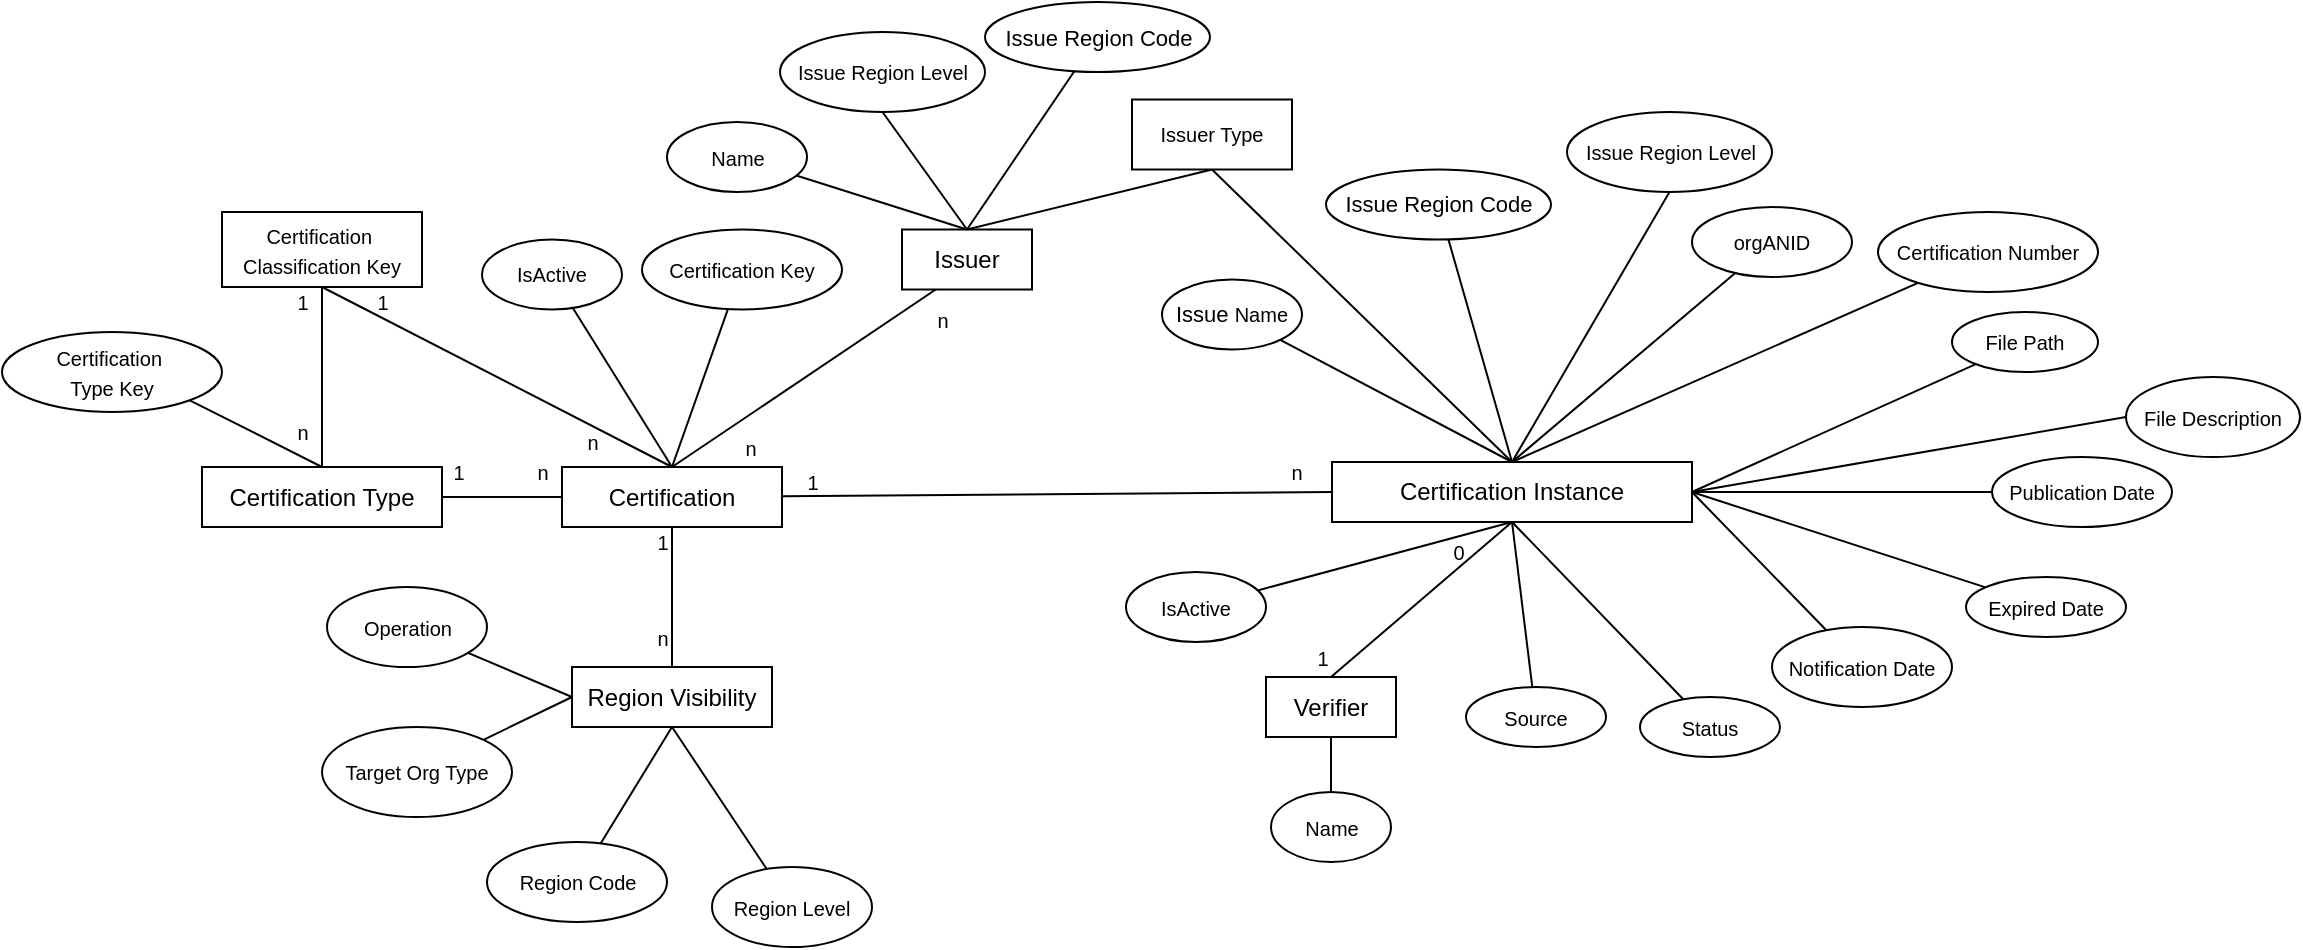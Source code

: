 <mxfile version="20.8.3" type="github" pages="13">
  <diagram id="ghnVkD6tve0hE08AzQ6Q" name="E-R">
    <mxGraphModel dx="2714" dy="1491" grid="1" gridSize="10" guides="1" tooltips="1" connect="1" arrows="1" fold="1" page="1" pageScale="1" pageWidth="827" pageHeight="1169" math="0" shadow="0">
      <root>
        <mxCell id="0" />
        <mxCell id="1" parent="0" />
        <mxCell id="LWZ2hF4-umTnwbfKRss7-1" value="Certification" style="whiteSpace=wrap;html=1;align=center;" parent="1" vertex="1">
          <mxGeometry x="305" y="252.5" width="110" height="30" as="geometry" />
        </mxCell>
        <mxCell id="LWZ2hF4-umTnwbfKRss7-3" value="Certification Instance" style="whiteSpace=wrap;html=1;align=center;" parent="1" vertex="1">
          <mxGeometry x="690" y="250" width="180" height="30" as="geometry" />
        </mxCell>
        <mxCell id="E6MKo3onYPKLwcyL540l-29" style="edgeStyle=none;rounded=0;orthogonalLoop=1;jettySize=auto;html=1;entryX=0;entryY=0.5;entryDx=0;entryDy=0;fontSize=10;endArrow=none;endFill=0;" parent="1" source="LWZ2hF4-umTnwbfKRss7-1" target="LWZ2hF4-umTnwbfKRss7-3" edge="1">
          <mxGeometry relative="1" as="geometry" />
        </mxCell>
        <mxCell id="LWZ2hF4-umTnwbfKRss7-13" style="rounded=0;orthogonalLoop=1;jettySize=auto;html=1;endArrow=none;endFill=0;entryX=0.5;entryY=0;entryDx=0;entryDy=0;" parent="1" source="LWZ2hF4-umTnwbfKRss7-4" target="LWZ2hF4-umTnwbfKRss7-3" edge="1">
          <mxGeometry relative="1" as="geometry">
            <mxPoint x="730" y="245" as="targetPoint" />
          </mxGeometry>
        </mxCell>
        <mxCell id="LWZ2hF4-umTnwbfKRss7-4" value="&lt;font style=&quot;font-size: 10px;&quot;&gt;orgANID&lt;/font&gt;" style="ellipse;whiteSpace=wrap;html=1;align=center;" parent="1" vertex="1">
          <mxGeometry x="870" y="122.5" width="80" height="35" as="geometry" />
        </mxCell>
        <mxCell id="E6MKo3onYPKLwcyL540l-15" style="edgeStyle=none;rounded=0;orthogonalLoop=1;jettySize=auto;html=1;fontSize=10;endArrow=none;endFill=0;entryX=0.5;entryY=0;entryDx=0;entryDy=0;" parent="1" source="LWZ2hF4-umTnwbfKRss7-5" target="LWZ2hF4-umTnwbfKRss7-3" edge="1">
          <mxGeometry relative="1" as="geometry" />
        </mxCell>
        <mxCell id="LWZ2hF4-umTnwbfKRss7-5" value="&lt;font style=&quot;font-size: 10px;&quot;&gt;Certification Number&lt;/font&gt;" style="ellipse;whiteSpace=wrap;html=1;align=center;" parent="1" vertex="1">
          <mxGeometry x="963" y="125" width="110" height="40" as="geometry" />
        </mxCell>
        <mxCell id="E6MKo3onYPKLwcyL540l-16" style="edgeStyle=none;rounded=0;orthogonalLoop=1;jettySize=auto;html=1;entryX=1;entryY=0.5;entryDx=0;entryDy=0;fontSize=10;endArrow=none;endFill=0;" parent="1" source="LWZ2hF4-umTnwbfKRss7-6" target="LWZ2hF4-umTnwbfKRss7-3" edge="1">
          <mxGeometry relative="1" as="geometry" />
        </mxCell>
        <mxCell id="LWZ2hF4-umTnwbfKRss7-6" value="&lt;font style=&quot;font-size: 10px;&quot;&gt;File Path&lt;/font&gt;" style="ellipse;whiteSpace=wrap;html=1;align=center;" parent="1" vertex="1">
          <mxGeometry x="1000" y="175" width="73" height="30" as="geometry" />
        </mxCell>
        <mxCell id="E6MKo3onYPKLwcyL540l-17" style="edgeStyle=none;rounded=0;orthogonalLoop=1;jettySize=auto;html=1;entryX=1;entryY=0.5;entryDx=0;entryDy=0;fontSize=10;endArrow=none;endFill=0;exitX=0;exitY=0.5;exitDx=0;exitDy=0;" parent="1" source="LWZ2hF4-umTnwbfKRss7-7" target="LWZ2hF4-umTnwbfKRss7-3" edge="1">
          <mxGeometry relative="1" as="geometry" />
        </mxCell>
        <mxCell id="LWZ2hF4-umTnwbfKRss7-7" value="&lt;font style=&quot;font-size: 10px;&quot;&gt;Publication Date&lt;/font&gt;" style="ellipse;whiteSpace=wrap;html=1;align=center;" parent="1" vertex="1">
          <mxGeometry x="1020" y="247.5" width="90" height="35" as="geometry" />
        </mxCell>
        <mxCell id="E6MKo3onYPKLwcyL540l-18" style="edgeStyle=none;rounded=0;orthogonalLoop=1;jettySize=auto;html=1;entryX=1;entryY=0.5;entryDx=0;entryDy=0;fontSize=10;endArrow=none;endFill=0;" parent="1" source="LWZ2hF4-umTnwbfKRss7-8" target="LWZ2hF4-umTnwbfKRss7-3" edge="1">
          <mxGeometry relative="1" as="geometry" />
        </mxCell>
        <mxCell id="LWZ2hF4-umTnwbfKRss7-8" value="&lt;font style=&quot;font-size: 10px;&quot;&gt;Expired Date&lt;/font&gt;" style="ellipse;whiteSpace=wrap;html=1;align=center;" parent="1" vertex="1">
          <mxGeometry x="1007" y="307.5" width="80" height="30" as="geometry" />
        </mxCell>
        <mxCell id="E6MKo3onYPKLwcyL540l-19" style="edgeStyle=none;rounded=0;orthogonalLoop=1;jettySize=auto;html=1;fontSize=10;endArrow=none;endFill=0;entryX=1;entryY=0.5;entryDx=0;entryDy=0;" parent="1" source="LWZ2hF4-umTnwbfKRss7-9" target="LWZ2hF4-umTnwbfKRss7-3" edge="1">
          <mxGeometry relative="1" as="geometry">
            <mxPoint x="780" y="280" as="targetPoint" />
          </mxGeometry>
        </mxCell>
        <mxCell id="LWZ2hF4-umTnwbfKRss7-9" value="&lt;font style=&quot;font-size: 10px;&quot;&gt;Notification Date&lt;/font&gt;" style="ellipse;whiteSpace=wrap;html=1;align=center;" parent="1" vertex="1">
          <mxGeometry x="910" y="332.5" width="90" height="40" as="geometry" />
        </mxCell>
        <mxCell id="E6MKo3onYPKLwcyL540l-20" style="edgeStyle=none;rounded=0;orthogonalLoop=1;jettySize=auto;html=1;fontSize=10;endArrow=none;endFill=0;" parent="1" source="LWZ2hF4-umTnwbfKRss7-10" edge="1">
          <mxGeometry relative="1" as="geometry">
            <mxPoint x="780" y="280" as="targetPoint" />
          </mxGeometry>
        </mxCell>
        <mxCell id="LWZ2hF4-umTnwbfKRss7-10" value="&lt;font style=&quot;font-size: 10px;&quot;&gt;Status&lt;/font&gt;" style="ellipse;whiteSpace=wrap;html=1;align=center;" parent="1" vertex="1">
          <mxGeometry x="844" y="367.5" width="70" height="30" as="geometry" />
        </mxCell>
        <mxCell id="E6MKo3onYPKLwcyL540l-21" style="edgeStyle=none;rounded=0;orthogonalLoop=1;jettySize=auto;html=1;entryX=0.5;entryY=1;entryDx=0;entryDy=0;fontSize=10;endArrow=none;endFill=0;" parent="1" source="LWZ2hF4-umTnwbfKRss7-11" target="LWZ2hF4-umTnwbfKRss7-3" edge="1">
          <mxGeometry relative="1" as="geometry" />
        </mxCell>
        <mxCell id="LWZ2hF4-umTnwbfKRss7-11" value="&lt;font style=&quot;font-size: 10px;&quot;&gt;Source&lt;/font&gt;" style="ellipse;whiteSpace=wrap;html=1;align=center;" parent="1" vertex="1">
          <mxGeometry x="757" y="362.5" width="70" height="30" as="geometry" />
        </mxCell>
        <mxCell id="l9yIWknK_GIsD2RVR3FX-1" style="edgeStyle=none;rounded=0;orthogonalLoop=1;jettySize=auto;html=1;entryX=0.5;entryY=0;entryDx=0;entryDy=0;fontSize=10;endArrow=none;endFill=0;exitX=0.476;exitY=-0.054;exitDx=0;exitDy=0;exitPerimeter=0;" parent="1" source="E6MKo3onYPKLwcyL540l-41" target="LWZ2hF4-umTnwbfKRss7-1" edge="1">
          <mxGeometry relative="1" as="geometry" />
        </mxCell>
        <mxCell id="LWZ2hF4-umTnwbfKRss7-12" value="Issuer" style="whiteSpace=wrap;html=1;align=center;" parent="1" vertex="1">
          <mxGeometry x="475" y="133.75" width="65" height="30" as="geometry" />
        </mxCell>
        <mxCell id="E6MKo3onYPKLwcyL540l-24" style="edgeStyle=none;rounded=0;orthogonalLoop=1;jettySize=auto;html=1;fontSize=10;endArrow=none;endFill=0;entryX=0.5;entryY=0;entryDx=0;entryDy=0;exitX=0.5;exitY=1;exitDx=0;exitDy=0;" parent="1" source="w34bdZ2jMqd7I3_PJqgM-1" target="LWZ2hF4-umTnwbfKRss7-12" edge="1">
          <mxGeometry relative="1" as="geometry">
            <mxPoint x="630" y="317.5" as="targetPoint" />
            <mxPoint x="597" y="120" as="sourcePoint" />
          </mxGeometry>
        </mxCell>
        <mxCell id="E6MKo3onYPKLwcyL540l-23" style="edgeStyle=none;rounded=0;orthogonalLoop=1;jettySize=auto;html=1;entryX=0.5;entryY=0;entryDx=0;entryDy=0;fontSize=10;endArrow=none;endFill=0;" parent="1" source="LWZ2hF4-umTnwbfKRss7-15" target="LWZ2hF4-umTnwbfKRss7-12" edge="1">
          <mxGeometry relative="1" as="geometry" />
        </mxCell>
        <mxCell id="LWZ2hF4-umTnwbfKRss7-15" value="&lt;font style=&quot;font-size: 10px;&quot;&gt;Name&lt;/font&gt;" style="ellipse;whiteSpace=wrap;html=1;align=center;" parent="1" vertex="1">
          <mxGeometry x="357.5" y="80" width="70" height="35" as="geometry" />
        </mxCell>
        <mxCell id="E6MKo3onYPKLwcyL540l-9" style="edgeStyle=none;rounded=0;orthogonalLoop=1;jettySize=auto;html=1;entryX=0.5;entryY=0;entryDx=0;entryDy=0;fontSize=10;endArrow=none;endFill=0;" parent="1" source="LWZ2hF4-umTnwbfKRss7-16" target="LWZ2hF4-umTnwbfKRss7-1" edge="1">
          <mxGeometry relative="1" as="geometry" />
        </mxCell>
        <mxCell id="LWZ2hF4-umTnwbfKRss7-16" value="&lt;font style=&quot;font-size: 10px;&quot;&gt;Certification Key&lt;/font&gt;" style="ellipse;whiteSpace=wrap;html=1;align=center;" parent="1" vertex="1">
          <mxGeometry x="345" y="133.75" width="100" height="40" as="geometry" />
        </mxCell>
        <mxCell id="E6MKo3onYPKLwcyL540l-5" style="edgeStyle=none;rounded=0;orthogonalLoop=1;jettySize=auto;html=1;entryX=0.5;entryY=0;entryDx=0;entryDy=0;fontSize=10;endArrow=none;endFill=0;" parent="1" source="R2yGXX2J1qQXYL6KwdlM-2" target="LWZ2hF4-umTnwbfKRss7-12" edge="1">
          <mxGeometry relative="1" as="geometry" />
        </mxCell>
        <mxCell id="R2yGXX2J1qQXYL6KwdlM-2" value="&lt;font style=&quot;font-size: 11px;&quot;&gt;Issue Region Code&lt;/font&gt;" style="ellipse;whiteSpace=wrap;html=1;align=center;" parent="1" vertex="1">
          <mxGeometry x="516.5" y="20" width="112.5" height="35" as="geometry" />
        </mxCell>
        <mxCell id="R2yGXX2J1qQXYL6KwdlM-4" value="&lt;font style=&quot;font-size: 10px;&quot;&gt;Issue Region Level&lt;/font&gt;" style="ellipse;whiteSpace=wrap;html=1;align=center;" parent="1" vertex="1">
          <mxGeometry x="414" y="35" width="102.5" height="40" as="geometry" />
        </mxCell>
        <mxCell id="E6MKo3onYPKLwcyL540l-11" style="edgeStyle=none;rounded=0;orthogonalLoop=1;jettySize=auto;html=1;exitX=0.5;exitY=0;exitDx=0;exitDy=0;entryX=0.5;entryY=1;entryDx=0;entryDy=0;fontSize=10;endArrow=none;endFill=0;" parent="1" source="LWZ2hF4-umTnwbfKRss7-12" target="R2yGXX2J1qQXYL6KwdlM-4" edge="1">
          <mxGeometry relative="1" as="geometry" />
        </mxCell>
        <mxCell id="E6MKo3onYPKLwcyL540l-8" style="edgeStyle=none;rounded=0;orthogonalLoop=1;jettySize=auto;html=1;entryX=0.5;entryY=1;entryDx=0;entryDy=0;fontSize=10;endArrow=none;endFill=0;exitX=0.5;exitY=0;exitDx=0;exitDy=0;" parent="1" source="R2yGXX2J1qQXYL6KwdlM-5" target="LWZ2hF4-umTnwbfKRss7-1" edge="1">
          <mxGeometry relative="1" as="geometry" />
        </mxCell>
        <mxCell id="R2yGXX2J1qQXYL6KwdlM-5" value="Region Visibility" style="whiteSpace=wrap;html=1;align=center;" parent="1" vertex="1">
          <mxGeometry x="310" y="352.5" width="100" height="30" as="geometry" />
        </mxCell>
        <mxCell id="E6MKo3onYPKLwcyL540l-10" style="edgeStyle=none;rounded=0;orthogonalLoop=1;jettySize=auto;html=1;fontSize=10;endArrow=none;endFill=0;entryX=0.5;entryY=0;entryDx=0;entryDy=0;" parent="1" source="R2yGXX2J1qQXYL6KwdlM-7" target="LWZ2hF4-umTnwbfKRss7-1" edge="1">
          <mxGeometry relative="1" as="geometry">
            <mxPoint x="360" y="250" as="targetPoint" />
          </mxGeometry>
        </mxCell>
        <mxCell id="R2yGXX2J1qQXYL6KwdlM-7" value="&lt;font style=&quot;font-size: 10px;&quot;&gt;IsActive&lt;/font&gt;" style="ellipse;whiteSpace=wrap;html=1;align=center;" parent="1" vertex="1">
          <mxGeometry x="265" y="138.75" width="70" height="35" as="geometry" />
        </mxCell>
        <mxCell id="E6MKo3onYPKLwcyL540l-13" style="edgeStyle=none;rounded=0;orthogonalLoop=1;jettySize=auto;html=1;fontSize=10;endArrow=none;endFill=0;entryX=0.5;entryY=1;entryDx=0;entryDy=0;" parent="1" source="E6MKo3onYPKLwcyL540l-6" target="R2yGXX2J1qQXYL6KwdlM-5" edge="1">
          <mxGeometry relative="1" as="geometry" />
        </mxCell>
        <mxCell id="E6MKo3onYPKLwcyL540l-6" value="&lt;font style=&quot;font-size: 10px;&quot;&gt;Region Code&lt;/font&gt;" style="ellipse;whiteSpace=wrap;html=1;align=center;" parent="1" vertex="1">
          <mxGeometry x="267.5" y="440" width="90" height="40" as="geometry" />
        </mxCell>
        <mxCell id="E6MKo3onYPKLwcyL540l-14" style="edgeStyle=none;rounded=0;orthogonalLoop=1;jettySize=auto;html=1;entryX=0.5;entryY=1;entryDx=0;entryDy=0;fontSize=10;endArrow=none;endFill=0;" parent="1" source="E6MKo3onYPKLwcyL540l-7" target="R2yGXX2J1qQXYL6KwdlM-5" edge="1">
          <mxGeometry relative="1" as="geometry" />
        </mxCell>
        <mxCell id="E6MKo3onYPKLwcyL540l-7" value="&lt;font style=&quot;font-size: 10px;&quot;&gt;Region Level&lt;/font&gt;" style="ellipse;whiteSpace=wrap;html=1;align=center;" parent="1" vertex="1">
          <mxGeometry x="380" y="452.5" width="80" height="40" as="geometry" />
        </mxCell>
        <mxCell id="E6MKo3onYPKLwcyL540l-26" style="edgeStyle=none;rounded=0;orthogonalLoop=1;jettySize=auto;html=1;entryX=0;entryY=0.5;entryDx=0;entryDy=0;fontSize=10;endArrow=none;endFill=0;" parent="1" source="E6MKo3onYPKLwcyL540l-25" target="R2yGXX2J1qQXYL6KwdlM-5" edge="1">
          <mxGeometry relative="1" as="geometry" />
        </mxCell>
        <mxCell id="E6MKo3onYPKLwcyL540l-25" value="&lt;font style=&quot;font-size: 10px;&quot;&gt;Operation&lt;/font&gt;" style="ellipse;whiteSpace=wrap;html=1;align=center;" parent="1" vertex="1">
          <mxGeometry x="187.5" y="312.5" width="80" height="40" as="geometry" />
        </mxCell>
        <mxCell id="E6MKo3onYPKLwcyL540l-28" style="edgeStyle=none;rounded=0;orthogonalLoop=1;jettySize=auto;html=1;entryX=0;entryY=0.5;entryDx=0;entryDy=0;fontSize=10;endArrow=none;endFill=0;" parent="1" source="E6MKo3onYPKLwcyL540l-27" target="R2yGXX2J1qQXYL6KwdlM-5" edge="1">
          <mxGeometry relative="1" as="geometry" />
        </mxCell>
        <mxCell id="E6MKo3onYPKLwcyL540l-27" value="&lt;font style=&quot;font-size: 10px;&quot;&gt;Target Org Type&lt;/font&gt;" style="ellipse;whiteSpace=wrap;html=1;align=center;" parent="1" vertex="1">
          <mxGeometry x="185" y="382.5" width="95" height="45" as="geometry" />
        </mxCell>
        <mxCell id="E6MKo3onYPKLwcyL540l-32" value="1" style="text;html=1;align=center;verticalAlign=middle;resizable=0;points=[];autosize=1;strokeColor=none;fillColor=none;fontSize=10;" parent="1" vertex="1">
          <mxGeometry x="340" y="275" width="30" height="30" as="geometry" />
        </mxCell>
        <mxCell id="E6MKo3onYPKLwcyL540l-34" value="n" style="text;html=1;align=center;verticalAlign=middle;resizable=0;points=[];autosize=1;strokeColor=none;fillColor=none;fontSize=10;" parent="1" vertex="1">
          <mxGeometry x="340" y="322.5" width="30" height="30" as="geometry" />
        </mxCell>
        <mxCell id="E6MKo3onYPKLwcyL540l-35" value="n" style="text;html=1;align=center;verticalAlign=middle;resizable=0;points=[];autosize=1;strokeColor=none;fillColor=none;fontSize=10;" parent="1" vertex="1">
          <mxGeometry x="280" y="240" width="30" height="30" as="geometry" />
        </mxCell>
        <mxCell id="E6MKo3onYPKLwcyL540l-37" value="1" style="text;html=1;align=center;verticalAlign=middle;resizable=0;points=[];autosize=1;strokeColor=none;fillColor=none;fontSize=10;" parent="1" vertex="1">
          <mxGeometry x="415" y="245" width="30" height="30" as="geometry" />
        </mxCell>
        <mxCell id="E6MKo3onYPKLwcyL540l-38" value="n" style="text;html=1;align=center;verticalAlign=middle;resizable=0;points=[];autosize=1;strokeColor=none;fillColor=none;fontSize=10;" parent="1" vertex="1">
          <mxGeometry x="657" y="240" width="30" height="30" as="geometry" />
        </mxCell>
        <mxCell id="E6MKo3onYPKLwcyL540l-40" value="n" style="text;html=1;align=center;verticalAlign=middle;resizable=0;points=[];autosize=1;strokeColor=none;fillColor=none;fontSize=10;" parent="1" vertex="1">
          <mxGeometry x="384" y="227.5" width="30" height="30" as="geometry" />
        </mxCell>
        <mxCell id="E6MKo3onYPKLwcyL540l-41" value="n" style="text;html=1;align=center;verticalAlign=middle;resizable=0;points=[];autosize=1;strokeColor=none;fillColor=none;fontSize=10;" parent="1" vertex="1">
          <mxGeometry x="480" y="163.75" width="30" height="30" as="geometry" />
        </mxCell>
        <mxCell id="sC_3_3hL9paIZXI0Wqpn-1" style="rounded=0;orthogonalLoop=1;jettySize=auto;html=1;fontSize=10;endArrow=none;endFill=0;exitX=0;exitY=0.5;exitDx=0;exitDy=0;entryX=1;entryY=0.5;entryDx=0;entryDy=0;" parent="1" source="8Fkrei-okvZs24utC5pO-3" target="LWZ2hF4-umTnwbfKRss7-3" edge="1">
          <mxGeometry relative="1" as="geometry" />
        </mxCell>
        <mxCell id="8Fkrei-okvZs24utC5pO-3" value="&lt;font style=&quot;font-size: 10px;&quot;&gt;File Description&lt;/font&gt;" style="ellipse;whiteSpace=wrap;html=1;align=center;" parent="1" vertex="1">
          <mxGeometry x="1087" y="207.5" width="87" height="40" as="geometry" />
        </mxCell>
        <mxCell id="l9yIWknK_GIsD2RVR3FX-6" style="edgeStyle=none;rounded=0;orthogonalLoop=1;jettySize=auto;html=1;entryX=0.5;entryY=1;entryDx=0;entryDy=0;fontSize=10;endArrow=none;endFill=0;exitX=0.5;exitY=0;exitDx=0;exitDy=0;" parent="1" source="l9yIWknK_GIsD2RVR3FX-7" target="LWZ2hF4-umTnwbfKRss7-3" edge="1">
          <mxGeometry relative="1" as="geometry">
            <mxPoint x="754.831" y="412.549" as="sourcePoint" />
          </mxGeometry>
        </mxCell>
        <mxCell id="sC_3_3hL9paIZXI0Wqpn-2" style="edgeStyle=none;rounded=0;orthogonalLoop=1;jettySize=auto;html=1;exitX=0.5;exitY=1;exitDx=0;exitDy=0;fontSize=10;endArrow=none;endFill=0;" parent="1" source="LWZ2hF4-umTnwbfKRss7-8" target="LWZ2hF4-umTnwbfKRss7-8" edge="1">
          <mxGeometry relative="1" as="geometry" />
        </mxCell>
        <mxCell id="l9yIWknK_GIsD2RVR3FX-7" value="Verifier" style="whiteSpace=wrap;html=1;align=center;" parent="1" vertex="1">
          <mxGeometry x="657" y="357.5" width="65" height="30" as="geometry" />
        </mxCell>
        <mxCell id="HUZYVByu_h3T8YSKySjD-2" value="&lt;font style=&quot;font-size: 10px;&quot;&gt;Name&lt;/font&gt;" style="ellipse;whiteSpace=wrap;html=1;align=center;" parent="1" vertex="1">
          <mxGeometry x="659.5" y="415" width="60" height="35" as="geometry" />
        </mxCell>
        <mxCell id="HUZYVByu_h3T8YSKySjD-3" style="edgeStyle=none;rounded=0;orthogonalLoop=1;jettySize=auto;html=1;exitX=0.5;exitY=1;exitDx=0;exitDy=0;entryX=0.5;entryY=0;entryDx=0;entryDy=0;fontSize=10;endArrow=none;endFill=0;" parent="1" source="l9yIWknK_GIsD2RVR3FX-7" target="HUZYVByu_h3T8YSKySjD-2" edge="1">
          <mxGeometry relative="1" as="geometry" />
        </mxCell>
        <mxCell id="abtLWYO7-knsBJB9RSrP-1" value="0" style="text;html=1;align=center;verticalAlign=middle;resizable=0;points=[];autosize=1;strokeColor=none;fillColor=none;fontSize=10;" parent="1" vertex="1">
          <mxGeometry x="737.5" y="280" width="30" height="30" as="geometry" />
        </mxCell>
        <mxCell id="abtLWYO7-knsBJB9RSrP-2" value="1" style="text;html=1;align=center;verticalAlign=middle;resizable=0;points=[];autosize=1;strokeColor=none;fillColor=none;fontSize=10;" parent="1" vertex="1">
          <mxGeometry x="670" y="332.5" width="30" height="30" as="geometry" />
        </mxCell>
        <mxCell id="DPwt7zfhKz9YilfjEtwA-7" style="rounded=0;orthogonalLoop=1;jettySize=auto;html=1;fontSize=10;endArrow=none;endFill=0;exitX=1;exitY=0.5;exitDx=0;exitDy=0;entryX=0;entryY=0.5;entryDx=0;entryDy=0;" parent="1" source="DPwt7zfhKz9YilfjEtwA-1" target="LWZ2hF4-umTnwbfKRss7-1" edge="1">
          <mxGeometry relative="1" as="geometry">
            <mxPoint x="95" y="148.13" as="targetPoint" />
          </mxGeometry>
        </mxCell>
        <mxCell id="rUcDio0-SYw6JtH9-WyF-1" style="rounded=0;orthogonalLoop=1;jettySize=auto;html=1;entryX=0.5;entryY=1;entryDx=0;entryDy=0;fontSize=12;endArrow=none;endFill=0;" parent="1" source="DPwt7zfhKz9YilfjEtwA-1" target="OzTN7UwQG9y1gIF3boq4-1" edge="1">
          <mxGeometry relative="1" as="geometry" />
        </mxCell>
        <mxCell id="DPwt7zfhKz9YilfjEtwA-1" value="Certification Type" style="whiteSpace=wrap;html=1;align=center;" parent="1" vertex="1">
          <mxGeometry x="125" y="252.5" width="120" height="30" as="geometry" />
        </mxCell>
        <mxCell id="DPwt7zfhKz9YilfjEtwA-2" style="edgeStyle=none;rounded=0;orthogonalLoop=1;jettySize=auto;html=1;entryX=0.5;entryY=0;entryDx=0;entryDy=0;fontSize=10;endArrow=none;endFill=0;exitX=1;exitY=1;exitDx=0;exitDy=0;" parent="1" source="DPwt7zfhKz9YilfjEtwA-3" target="DPwt7zfhKz9YilfjEtwA-1" edge="1">
          <mxGeometry relative="1" as="geometry">
            <mxPoint x="238" y="307.57" as="sourcePoint" />
          </mxGeometry>
        </mxCell>
        <mxCell id="DPwt7zfhKz9YilfjEtwA-3" value="&lt;font style=&quot;font-size: 10px;&quot;&gt;Certification&amp;nbsp;&lt;br&gt;Type&amp;nbsp;Key&lt;/font&gt;" style="ellipse;whiteSpace=wrap;html=1;align=center;" parent="1" vertex="1">
          <mxGeometry x="25" y="185" width="110" height="40" as="geometry" />
        </mxCell>
        <mxCell id="DPwt7zfhKz9YilfjEtwA-9" value="1" style="text;html=1;align=center;verticalAlign=middle;resizable=0;points=[];autosize=1;strokeColor=none;fillColor=none;fontSize=10;" parent="1" vertex="1">
          <mxGeometry x="237.5" y="240" width="30" height="30" as="geometry" />
        </mxCell>
        <mxCell id="c8TTuIQI9S3fHUBJsGlu-5" style="edgeStyle=none;rounded=0;orthogonalLoop=1;jettySize=auto;html=1;entryX=0.5;entryY=0;entryDx=0;entryDy=0;fontSize=10;endArrow=none;endFill=0;exitX=0.5;exitY=1;exitDx=0;exitDy=0;" parent="1" source="OzTN7UwQG9y1gIF3boq4-1" target="LWZ2hF4-umTnwbfKRss7-1" edge="1">
          <mxGeometry relative="1" as="geometry">
            <mxPoint x="563" y="561.94" as="targetPoint" />
            <mxPoint x="316.287" y="177.074" as="sourcePoint" />
          </mxGeometry>
        </mxCell>
        <mxCell id="OzTN7UwQG9y1gIF3boq4-1" value="&lt;span style=&quot;font-size: 10px;&quot;&gt;Certification&amp;nbsp;&lt;/span&gt;&lt;br style=&quot;font-size: 10px;&quot;&gt;&lt;span style=&quot;font-size: 10px;&quot;&gt;Classification&amp;nbsp;Key&lt;/span&gt;" style="whiteSpace=wrap;html=1;align=center;" parent="1" vertex="1">
          <mxGeometry x="135" y="125" width="100" height="37.5" as="geometry" />
        </mxCell>
        <mxCell id="w34bdZ2jMqd7I3_PJqgM-1" value="&lt;span style=&quot;font-size: 10px;&quot;&gt;Issuer Type&lt;/span&gt;" style="whiteSpace=wrap;html=1;align=center;" parent="1" vertex="1">
          <mxGeometry x="590" y="68.75" width="80" height="35" as="geometry" />
        </mxCell>
        <mxCell id="rUcDio0-SYw6JtH9-WyF-2" value="n" style="text;html=1;align=center;verticalAlign=middle;resizable=0;points=[];autosize=1;strokeColor=none;fillColor=none;fontSize=10;" parent="1" vertex="1">
          <mxGeometry x="160" y="220" width="30" height="30" as="geometry" />
        </mxCell>
        <mxCell id="rUcDio0-SYw6JtH9-WyF-3" value="n" style="text;html=1;align=center;verticalAlign=middle;resizable=0;points=[];autosize=1;strokeColor=none;fillColor=none;fontSize=10;" parent="1" vertex="1">
          <mxGeometry x="305" y="225" width="30" height="30" as="geometry" />
        </mxCell>
        <mxCell id="rUcDio0-SYw6JtH9-WyF-4" value="1" style="text;html=1;align=center;verticalAlign=middle;resizable=0;points=[];autosize=1;strokeColor=none;fillColor=none;fontSize=10;" parent="1" vertex="1">
          <mxGeometry x="160" y="155" width="30" height="30" as="geometry" />
        </mxCell>
        <mxCell id="rUcDio0-SYw6JtH9-WyF-6" value="1" style="text;html=1;align=center;verticalAlign=middle;resizable=0;points=[];autosize=1;strokeColor=none;fillColor=none;fontSize=10;" parent="1" vertex="1">
          <mxGeometry x="200" y="155" width="30" height="30" as="geometry" />
        </mxCell>
        <mxCell id="6cDiVRQVYn0fLQZGl9x5-4" style="rounded=0;orthogonalLoop=1;jettySize=auto;html=1;labelBackgroundColor=#FFFFFF;fontFamily=Helvetica;fontSize=12;fontColor=#000000;endArrow=none;endFill=0;" parent="1" source="6cDiVRQVYn0fLQZGl9x5-1" edge="1">
          <mxGeometry relative="1" as="geometry">
            <mxPoint x="780" y="280" as="targetPoint" />
          </mxGeometry>
        </mxCell>
        <mxCell id="6cDiVRQVYn0fLQZGl9x5-1" value="&lt;font style=&quot;font-size: 10px;&quot;&gt;IsActive&lt;/font&gt;" style="ellipse;whiteSpace=wrap;html=1;align=center;" parent="1" vertex="1">
          <mxGeometry x="587" y="305" width="70" height="35" as="geometry" />
        </mxCell>
        <mxCell id="plCY4IM9TlPV7QURW3MD-2" style="edgeStyle=none;rounded=0;orthogonalLoop=1;jettySize=auto;html=1;fontSize=10;endArrow=none;endFill=0;entryX=0.5;entryY=0;entryDx=0;entryDy=0;exitX=0.5;exitY=1;exitDx=0;exitDy=0;" parent="1" source="w34bdZ2jMqd7I3_PJqgM-1" target="LWZ2hF4-umTnwbfKRss7-3" edge="1">
          <mxGeometry relative="1" as="geometry">
            <mxPoint x="569.5" y="135" as="targetPoint" />
            <mxPoint x="650" y="171.25" as="sourcePoint" />
          </mxGeometry>
        </mxCell>
        <mxCell id="plCY4IM9TlPV7QURW3MD-3" style="edgeStyle=none;rounded=0;orthogonalLoop=1;jettySize=auto;html=1;entryX=0.5;entryY=0;entryDx=0;entryDy=0;fontSize=10;endArrow=none;endFill=0;" parent="1" source="plCY4IM9TlPV7QURW3MD-4" target="LWZ2hF4-umTnwbfKRss7-3" edge="1">
          <mxGeometry relative="1" as="geometry">
            <mxPoint x="569.5" y="135" as="targetPoint" />
          </mxGeometry>
        </mxCell>
        <mxCell id="plCY4IM9TlPV7QURW3MD-4" value="&lt;font style=&quot;font-size: 10px;&quot;&gt;&lt;span style=&quot;font-size: 11px;&quot;&gt;Issue&amp;nbsp;&lt;/span&gt;Name&lt;/font&gt;" style="ellipse;whiteSpace=wrap;html=1;align=center;" parent="1" vertex="1">
          <mxGeometry x="605" y="158.75" width="70" height="35" as="geometry" />
        </mxCell>
        <mxCell id="plCY4IM9TlPV7QURW3MD-5" style="edgeStyle=none;rounded=0;orthogonalLoop=1;jettySize=auto;html=1;entryX=0.5;entryY=0;entryDx=0;entryDy=0;fontSize=10;endArrow=none;endFill=0;" parent="1" source="plCY4IM9TlPV7QURW3MD-6" target="LWZ2hF4-umTnwbfKRss7-3" edge="1">
          <mxGeometry relative="1" as="geometry">
            <mxPoint x="569.5" y="135" as="targetPoint" />
          </mxGeometry>
        </mxCell>
        <mxCell id="plCY4IM9TlPV7QURW3MD-6" value="&lt;font style=&quot;font-size: 11px;&quot;&gt;Issue Region Code&lt;/font&gt;" style="ellipse;whiteSpace=wrap;html=1;align=center;" parent="1" vertex="1">
          <mxGeometry x="687" y="103.75" width="112.5" height="35" as="geometry" />
        </mxCell>
        <mxCell id="plCY4IM9TlPV7QURW3MD-7" value="&lt;font style=&quot;font-size: 10px;&quot;&gt;Issue Region Level&lt;/font&gt;" style="ellipse;whiteSpace=wrap;html=1;align=center;" parent="1" vertex="1">
          <mxGeometry x="807.5" y="75" width="102.5" height="40" as="geometry" />
        </mxCell>
        <mxCell id="plCY4IM9TlPV7QURW3MD-8" style="edgeStyle=none;rounded=0;orthogonalLoop=1;jettySize=auto;html=1;exitX=0.5;exitY=0;exitDx=0;exitDy=0;entryX=0.5;entryY=1;entryDx=0;entryDy=0;fontSize=10;endArrow=none;endFill=0;" parent="1" source="LWZ2hF4-umTnwbfKRss7-3" target="plCY4IM9TlPV7QURW3MD-7" edge="1">
          <mxGeometry relative="1" as="geometry">
            <mxPoint x="569.5" y="135" as="sourcePoint" />
          </mxGeometry>
        </mxCell>
      </root>
    </mxGraphModel>
  </diagram>
  <diagram id="R2lEEEUBdFMjLlhIrx00" name="Domain Model">
    <mxGraphModel dx="3564" dy="1491" grid="1" gridSize="10" guides="1" tooltips="1" connect="1" arrows="1" fold="1" page="1" pageScale="1" pageWidth="850" pageHeight="1100" math="0" shadow="0" extFonts="Permanent Marker^https://fonts.googleapis.com/css?family=Permanent+Marker">
      <root>
        <mxCell id="0" />
        <mxCell id="1" parent="0" />
        <mxCell id="bcJ9V6Jb7gAZAd-M-q_m-59" value="" style="rounded=0;whiteSpace=wrap;html=1;" parent="1" vertex="1">
          <mxGeometry x="-820" y="30" width="1520" height="750" as="geometry" />
        </mxCell>
        <mxCell id="HwOYXMxxk0n-8fZafsUR-879" value="CERTIFICATION" style="shape=table;startSize=30;container=1;collapsible=1;childLayout=tableLayout;fixedRows=1;rowLines=0;fontStyle=1;align=center;resizeLast=1;" parent="1" vertex="1">
          <mxGeometry x="-400" y="558" width="295" height="190" as="geometry" />
        </mxCell>
        <mxCell id="HwOYXMxxk0n-8fZafsUR-880" value="" style="shape=tableRow;horizontal=0;startSize=0;swimlaneHead=0;swimlaneBody=0;fillColor=none;collapsible=0;dropTarget=0;points=[[0,0.5],[1,0.5]];portConstraint=eastwest;top=0;left=0;right=0;bottom=1;" parent="HwOYXMxxk0n-8fZafsUR-879" vertex="1">
          <mxGeometry y="30" width="295" height="30" as="geometry" />
        </mxCell>
        <mxCell id="HwOYXMxxk0n-8fZafsUR-881" value="PK" style="shape=partialRectangle;overflow=hidden;connectable=0;fillColor=none;top=0;left=0;bottom=0;right=0;fontStyle=1;" parent="HwOYXMxxk0n-8fZafsUR-880" vertex="1">
          <mxGeometry width="30" height="30" as="geometry">
            <mxRectangle width="30" height="30" as="alternateBounds" />
          </mxGeometry>
        </mxCell>
        <mxCell id="HwOYXMxxk0n-8fZafsUR-882" value="ID " style="shape=partialRectangle;overflow=hidden;connectable=0;fillColor=none;align=left;top=0;left=0;bottom=0;right=0;spacingLeft=6;fontStyle=5;" parent="HwOYXMxxk0n-8fZafsUR-880" vertex="1">
          <mxGeometry x="30" width="265" height="30" as="geometry">
            <mxRectangle width="265" height="30" as="alternateBounds" />
          </mxGeometry>
        </mxCell>
        <mxCell id="HwOYXMxxk0n-8fZafsUR-883" value="" style="shape=tableRow;horizontal=0;startSize=0;swimlaneHead=0;swimlaneBody=0;fillColor=none;collapsible=0;dropTarget=0;points=[[0,0.5],[1,0.5]];portConstraint=eastwest;top=0;left=0;right=0;bottom=0;" parent="HwOYXMxxk0n-8fZafsUR-879" vertex="1">
          <mxGeometry y="60" width="295" height="30" as="geometry" />
        </mxCell>
        <mxCell id="HwOYXMxxk0n-8fZafsUR-884" value="" style="shape=partialRectangle;overflow=hidden;connectable=0;fillColor=none;top=0;left=0;bottom=0;right=0;" parent="HwOYXMxxk0n-8fZafsUR-883" vertex="1">
          <mxGeometry width="30" height="30" as="geometry">
            <mxRectangle width="30" height="30" as="alternateBounds" />
          </mxGeometry>
        </mxCell>
        <mxCell id="HwOYXMxxk0n-8fZafsUR-885" value="CERTIFICATION_KEY" style="shape=partialRectangle;overflow=hidden;connectable=0;fillColor=none;align=left;top=0;left=0;bottom=0;right=0;spacingLeft=6;" parent="HwOYXMxxk0n-8fZafsUR-883" vertex="1">
          <mxGeometry x="30" width="265" height="30" as="geometry">
            <mxRectangle width="265" height="30" as="alternateBounds" />
          </mxGeometry>
        </mxCell>
        <mxCell id="JQ_VU-85_Bpu13LLqWFg-1" value="" style="shape=tableRow;horizontal=0;startSize=0;swimlaneHead=0;swimlaneBody=0;fillColor=none;collapsible=0;dropTarget=0;points=[[0,0.5],[1,0.5]];portConstraint=eastwest;top=0;left=0;right=0;bottom=0;fontSize=10;" parent="HwOYXMxxk0n-8fZafsUR-879" vertex="1">
          <mxGeometry y="90" width="295" height="30" as="geometry" />
        </mxCell>
        <mxCell id="JQ_VU-85_Bpu13LLqWFg-2" value="" style="shape=partialRectangle;connectable=0;fillColor=none;top=0;left=0;bottom=0;right=0;editable=1;overflow=hidden;fontSize=10;" parent="JQ_VU-85_Bpu13LLqWFg-1" vertex="1">
          <mxGeometry width="30" height="30" as="geometry">
            <mxRectangle width="30" height="30" as="alternateBounds" />
          </mxGeometry>
        </mxCell>
        <mxCell id="JQ_VU-85_Bpu13LLqWFg-3" value="CERTIFICATION_CLASSIFICATION_KEY" style="shape=partialRectangle;connectable=0;fillColor=none;top=0;left=0;bottom=0;right=0;align=left;spacingLeft=6;overflow=hidden;fontSize=12;" parent="JQ_VU-85_Bpu13LLqWFg-1" vertex="1">
          <mxGeometry x="30" width="265" height="30" as="geometry">
            <mxRectangle width="265" height="30" as="alternateBounds" />
          </mxGeometry>
        </mxCell>
        <mxCell id="HwOYXMxxk0n-8fZafsUR-1047" value="" style="shape=tableRow;horizontal=0;startSize=0;swimlaneHead=0;swimlaneBody=0;fillColor=none;collapsible=0;dropTarget=0;points=[[0,0.5],[1,0.5]];portConstraint=eastwest;top=0;left=0;right=0;bottom=0;" parent="HwOYXMxxk0n-8fZafsUR-879" vertex="1">
          <mxGeometry y="120" width="295" height="30" as="geometry" />
        </mxCell>
        <mxCell id="HwOYXMxxk0n-8fZafsUR-1048" value="" style="shape=partialRectangle;connectable=0;fillColor=none;top=0;left=0;bottom=0;right=0;editable=1;overflow=hidden;" parent="HwOYXMxxk0n-8fZafsUR-1047" vertex="1">
          <mxGeometry width="30" height="30" as="geometry">
            <mxRectangle width="30" height="30" as="alternateBounds" />
          </mxGeometry>
        </mxCell>
        <mxCell id="HwOYXMxxk0n-8fZafsUR-1049" value="ISACTIVE" style="shape=partialRectangle;connectable=0;fillColor=none;top=0;left=0;bottom=0;right=0;align=left;spacingLeft=6;overflow=hidden;" parent="HwOYXMxxk0n-8fZafsUR-1047" vertex="1">
          <mxGeometry x="30" width="265" height="30" as="geometry">
            <mxRectangle width="265" height="30" as="alternateBounds" />
          </mxGeometry>
        </mxCell>
        <mxCell id="HwOYXMxxk0n-8fZafsUR-1001" value="" style="shape=tableRow;horizontal=0;startSize=0;swimlaneHead=0;swimlaneBody=0;fillColor=none;collapsible=0;dropTarget=0;points=[[0,0.5],[1,0.5]];portConstraint=eastwest;top=0;left=0;right=0;bottom=0;" parent="HwOYXMxxk0n-8fZafsUR-879" vertex="1">
          <mxGeometry y="150" width="295" height="30" as="geometry" />
        </mxCell>
        <mxCell id="HwOYXMxxk0n-8fZafsUR-1002" value="FK" style="shape=partialRectangle;connectable=0;fillColor=none;top=0;left=0;bottom=0;right=0;fontStyle=0;overflow=hidden;" parent="HwOYXMxxk0n-8fZafsUR-1001" vertex="1">
          <mxGeometry width="30" height="30" as="geometry">
            <mxRectangle width="30" height="30" as="alternateBounds" />
          </mxGeometry>
        </mxCell>
        <mxCell id="HwOYXMxxk0n-8fZafsUR-1003" value="CERTIFICATION_TYPE_ID" style="shape=partialRectangle;connectable=0;fillColor=none;top=0;left=0;bottom=0;right=0;align=left;spacingLeft=6;fontStyle=0;overflow=hidden;" parent="HwOYXMxxk0n-8fZafsUR-1001" vertex="1">
          <mxGeometry x="30" width="265" height="30" as="geometry">
            <mxRectangle width="265" height="30" as="alternateBounds" />
          </mxGeometry>
        </mxCell>
        <mxCell id="HwOYXMxxk0n-8fZafsUR-904" value="CERTIFICATION_INSTANCE" style="shape=table;startSize=30;container=1;collapsible=1;childLayout=tableLayout;fixedRows=1;rowLines=0;fontStyle=1;align=center;resizeLast=1;" parent="1" vertex="1">
          <mxGeometry x="-20" y="208" width="290" height="540" as="geometry" />
        </mxCell>
        <mxCell id="HwOYXMxxk0n-8fZafsUR-905" value="" style="shape=tableRow;horizontal=0;startSize=0;swimlaneHead=0;swimlaneBody=0;fillColor=none;collapsible=0;dropTarget=0;points=[[0,0.5],[1,0.5]];portConstraint=eastwest;top=0;left=0;right=0;bottom=1;" parent="HwOYXMxxk0n-8fZafsUR-904" vertex="1">
          <mxGeometry y="30" width="290" height="30" as="geometry" />
        </mxCell>
        <mxCell id="HwOYXMxxk0n-8fZafsUR-906" value="PK" style="shape=partialRectangle;overflow=hidden;connectable=0;fillColor=none;top=0;left=0;bottom=0;right=0;fontStyle=1;" parent="HwOYXMxxk0n-8fZafsUR-905" vertex="1">
          <mxGeometry width="30" height="30" as="geometry">
            <mxRectangle width="30" height="30" as="alternateBounds" />
          </mxGeometry>
        </mxCell>
        <mxCell id="HwOYXMxxk0n-8fZafsUR-907" value="ID " style="shape=partialRectangle;overflow=hidden;connectable=0;fillColor=none;align=left;top=0;left=0;bottom=0;right=0;spacingLeft=6;fontStyle=5;" parent="HwOYXMxxk0n-8fZafsUR-905" vertex="1">
          <mxGeometry x="30" width="260" height="30" as="geometry">
            <mxRectangle width="260" height="30" as="alternateBounds" />
          </mxGeometry>
        </mxCell>
        <mxCell id="HwOYXMxxk0n-8fZafsUR-908" value="" style="shape=tableRow;horizontal=0;startSize=0;swimlaneHead=0;swimlaneBody=0;fillColor=none;collapsible=0;dropTarget=0;points=[[0,0.5],[1,0.5]];portConstraint=eastwest;top=0;left=0;right=0;bottom=0;" parent="HwOYXMxxk0n-8fZafsUR-904" vertex="1">
          <mxGeometry y="60" width="290" height="30" as="geometry" />
        </mxCell>
        <mxCell id="HwOYXMxxk0n-8fZafsUR-909" value="" style="shape=partialRectangle;overflow=hidden;connectable=0;fillColor=none;top=0;left=0;bottom=0;right=0;" parent="HwOYXMxxk0n-8fZafsUR-908" vertex="1">
          <mxGeometry width="30" height="30" as="geometry">
            <mxRectangle width="30" height="30" as="alternateBounds" />
          </mxGeometry>
        </mxCell>
        <mxCell id="HwOYXMxxk0n-8fZafsUR-910" value="ORG_ANID" style="shape=partialRectangle;overflow=hidden;connectable=0;fillColor=none;align=left;top=0;left=0;bottom=0;right=0;spacingLeft=6;" parent="HwOYXMxxk0n-8fZafsUR-908" vertex="1">
          <mxGeometry x="30" width="260" height="30" as="geometry">
            <mxRectangle width="260" height="30" as="alternateBounds" />
          </mxGeometry>
        </mxCell>
        <mxCell id="HwOYXMxxk0n-8fZafsUR-911" value="" style="shape=tableRow;horizontal=0;startSize=0;swimlaneHead=0;swimlaneBody=0;fillColor=none;collapsible=0;dropTarget=0;points=[[0,0.5],[1,0.5]];portConstraint=eastwest;top=0;left=0;right=0;bottom=0;" parent="HwOYXMxxk0n-8fZafsUR-904" vertex="1">
          <mxGeometry y="90" width="290" height="30" as="geometry" />
        </mxCell>
        <mxCell id="HwOYXMxxk0n-8fZafsUR-912" value="" style="shape=partialRectangle;overflow=hidden;connectable=0;fillColor=none;top=0;left=0;bottom=0;right=0;" parent="HwOYXMxxk0n-8fZafsUR-911" vertex="1">
          <mxGeometry width="30" height="30" as="geometry">
            <mxRectangle width="30" height="30" as="alternateBounds" />
          </mxGeometry>
        </mxCell>
        <mxCell id="HwOYXMxxk0n-8fZafsUR-913" value="CERTIFICATION_NUMBER" style="shape=partialRectangle;overflow=hidden;connectable=0;fillColor=none;align=left;top=0;left=0;bottom=0;right=0;spacingLeft=6;" parent="HwOYXMxxk0n-8fZafsUR-911" vertex="1">
          <mxGeometry x="30" width="260" height="30" as="geometry">
            <mxRectangle width="260" height="30" as="alternateBounds" />
          </mxGeometry>
        </mxCell>
        <mxCell id="HwOYXMxxk0n-8fZafsUR-914" value="" style="shape=tableRow;horizontal=0;startSize=0;swimlaneHead=0;swimlaneBody=0;fillColor=none;collapsible=0;dropTarget=0;points=[[0,0.5],[1,0.5]];portConstraint=eastwest;top=0;left=0;right=0;bottom=0;" parent="HwOYXMxxk0n-8fZafsUR-904" vertex="1">
          <mxGeometry y="120" width="290" height="30" as="geometry" />
        </mxCell>
        <mxCell id="HwOYXMxxk0n-8fZafsUR-915" value="" style="shape=partialRectangle;overflow=hidden;connectable=0;fillColor=none;top=0;left=0;bottom=0;right=0;" parent="HwOYXMxxk0n-8fZafsUR-914" vertex="1">
          <mxGeometry width="30" height="30" as="geometry">
            <mxRectangle width="30" height="30" as="alternateBounds" />
          </mxGeometry>
        </mxCell>
        <mxCell id="HwOYXMxxk0n-8fZafsUR-916" value="FILE_PATH" style="shape=partialRectangle;overflow=hidden;connectable=0;fillColor=none;align=left;top=0;left=0;bottom=0;right=0;spacingLeft=6;" parent="HwOYXMxxk0n-8fZafsUR-914" vertex="1">
          <mxGeometry x="30" width="260" height="30" as="geometry">
            <mxRectangle width="260" height="30" as="alternateBounds" />
          </mxGeometry>
        </mxCell>
        <mxCell id="fxK5m1e0fFyKVH530Rsc-1" value="" style="shape=tableRow;horizontal=0;startSize=0;swimlaneHead=0;swimlaneBody=0;fillColor=none;collapsible=0;dropTarget=0;points=[[0,0.5],[1,0.5]];portConstraint=eastwest;top=0;left=0;right=0;bottom=0;fontSize=12;" parent="HwOYXMxxk0n-8fZafsUR-904" vertex="1">
          <mxGeometry y="150" width="290" height="30" as="geometry" />
        </mxCell>
        <mxCell id="fxK5m1e0fFyKVH530Rsc-2" value="" style="shape=partialRectangle;connectable=0;fillColor=none;top=0;left=0;bottom=0;right=0;editable=1;overflow=hidden;fontSize=12;" parent="fxK5m1e0fFyKVH530Rsc-1" vertex="1">
          <mxGeometry width="30" height="30" as="geometry">
            <mxRectangle width="30" height="30" as="alternateBounds" />
          </mxGeometry>
        </mxCell>
        <mxCell id="fxK5m1e0fFyKVH530Rsc-3" value="FILE_DESCRIPTION" style="shape=partialRectangle;connectable=0;fillColor=none;top=0;left=0;bottom=0;right=0;align=left;spacingLeft=6;overflow=hidden;fontSize=12;" parent="fxK5m1e0fFyKVH530Rsc-1" vertex="1">
          <mxGeometry x="30" width="260" height="30" as="geometry">
            <mxRectangle width="260" height="30" as="alternateBounds" />
          </mxGeometry>
        </mxCell>
        <mxCell id="HwOYXMxxk0n-8fZafsUR-923" value="" style="shape=tableRow;horizontal=0;startSize=0;swimlaneHead=0;swimlaneBody=0;fillColor=none;collapsible=0;dropTarget=0;points=[[0,0.5],[1,0.5]];portConstraint=eastwest;top=0;left=0;right=0;bottom=0;" parent="HwOYXMxxk0n-8fZafsUR-904" vertex="1">
          <mxGeometry y="180" width="290" height="30" as="geometry" />
        </mxCell>
        <mxCell id="HwOYXMxxk0n-8fZafsUR-924" value="" style="shape=partialRectangle;overflow=hidden;connectable=0;fillColor=none;top=0;left=0;bottom=0;right=0;" parent="HwOYXMxxk0n-8fZafsUR-923" vertex="1">
          <mxGeometry width="30" height="30" as="geometry">
            <mxRectangle width="30" height="30" as="alternateBounds" />
          </mxGeometry>
        </mxCell>
        <mxCell id="HwOYXMxxk0n-8fZafsUR-925" value="PUBLICATION_DATE" style="shape=partialRectangle;overflow=hidden;connectable=0;fillColor=none;align=left;top=0;left=0;bottom=0;right=0;spacingLeft=6;" parent="HwOYXMxxk0n-8fZafsUR-923" vertex="1">
          <mxGeometry x="30" width="260" height="30" as="geometry">
            <mxRectangle width="260" height="30" as="alternateBounds" />
          </mxGeometry>
        </mxCell>
        <mxCell id="HwOYXMxxk0n-8fZafsUR-920" value="" style="shape=tableRow;horizontal=0;startSize=0;swimlaneHead=0;swimlaneBody=0;fillColor=none;collapsible=0;dropTarget=0;points=[[0,0.5],[1,0.5]];portConstraint=eastwest;top=0;left=0;right=0;bottom=0;" parent="HwOYXMxxk0n-8fZafsUR-904" vertex="1">
          <mxGeometry y="210" width="290" height="20" as="geometry" />
        </mxCell>
        <mxCell id="HwOYXMxxk0n-8fZafsUR-921" value="" style="shape=partialRectangle;overflow=hidden;connectable=0;fillColor=none;top=0;left=0;bottom=0;right=0;" parent="HwOYXMxxk0n-8fZafsUR-920" vertex="1">
          <mxGeometry width="30" height="20" as="geometry">
            <mxRectangle width="30" height="20" as="alternateBounds" />
          </mxGeometry>
        </mxCell>
        <mxCell id="HwOYXMxxk0n-8fZafsUR-922" value="EXPIRED_DATE" style="shape=partialRectangle;overflow=hidden;connectable=0;fillColor=none;align=left;top=0;left=0;bottom=0;right=0;spacingLeft=6;" parent="HwOYXMxxk0n-8fZafsUR-920" vertex="1">
          <mxGeometry x="30" width="260" height="20" as="geometry">
            <mxRectangle width="260" height="20" as="alternateBounds" />
          </mxGeometry>
        </mxCell>
        <mxCell id="bcJ9V6Jb7gAZAd-M-q_m-17" value="" style="shape=tableRow;horizontal=0;startSize=0;swimlaneHead=0;swimlaneBody=0;fillColor=none;collapsible=0;dropTarget=0;points=[[0,0.5],[1,0.5]];portConstraint=eastwest;top=0;left=0;right=0;bottom=0;" parent="HwOYXMxxk0n-8fZafsUR-904" vertex="1">
          <mxGeometry y="230" width="290" height="30" as="geometry" />
        </mxCell>
        <mxCell id="bcJ9V6Jb7gAZAd-M-q_m-18" value="" style="shape=partialRectangle;connectable=0;fillColor=none;top=0;left=0;bottom=0;right=0;editable=1;overflow=hidden;" parent="bcJ9V6Jb7gAZAd-M-q_m-17" vertex="1">
          <mxGeometry width="30" height="30" as="geometry">
            <mxRectangle width="30" height="30" as="alternateBounds" />
          </mxGeometry>
        </mxCell>
        <mxCell id="bcJ9V6Jb7gAZAd-M-q_m-19" value="NOTITICATION_DATE" style="shape=partialRectangle;connectable=0;fillColor=none;top=0;left=0;bottom=0;right=0;align=left;spacingLeft=6;overflow=hidden;" parent="bcJ9V6Jb7gAZAd-M-q_m-17" vertex="1">
          <mxGeometry x="30" width="260" height="30" as="geometry">
            <mxRectangle width="260" height="30" as="alternateBounds" />
          </mxGeometry>
        </mxCell>
        <mxCell id="HwOYXMxxk0n-8fZafsUR-889" value="" style="shape=tableRow;horizontal=0;startSize=0;swimlaneHead=0;swimlaneBody=0;fillColor=none;collapsible=0;dropTarget=0;points=[[0,0.5],[1,0.5]];portConstraint=eastwest;top=0;left=0;right=0;bottom=0;" parent="HwOYXMxxk0n-8fZafsUR-904" vertex="1">
          <mxGeometry y="260" width="290" height="30" as="geometry" />
        </mxCell>
        <mxCell id="HwOYXMxxk0n-8fZafsUR-890" value="" style="shape=partialRectangle;overflow=hidden;connectable=0;fillColor=none;top=0;left=0;bottom=0;right=0;" parent="HwOYXMxxk0n-8fZafsUR-889" vertex="1">
          <mxGeometry width="30" height="30" as="geometry">
            <mxRectangle width="30" height="30" as="alternateBounds" />
          </mxGeometry>
        </mxCell>
        <mxCell id="HwOYXMxxk0n-8fZafsUR-891" value="ISSUER_REGION_CODE" style="shape=partialRectangle;overflow=hidden;connectable=0;fillColor=none;align=left;top=0;left=0;bottom=0;right=0;spacingLeft=6;" parent="HwOYXMxxk0n-8fZafsUR-889" vertex="1">
          <mxGeometry x="30" width="260" height="30" as="geometry">
            <mxRectangle width="260" height="30" as="alternateBounds" />
          </mxGeometry>
        </mxCell>
        <mxCell id="TLkynrV5W0dQxBqXvJrA-4" value="" style="shape=tableRow;horizontal=0;startSize=0;swimlaneHead=0;swimlaneBody=0;fillColor=none;collapsible=0;dropTarget=0;points=[[0,0.5],[1,0.5]];portConstraint=eastwest;top=0;left=0;right=0;bottom=0;fontSize=12;" parent="HwOYXMxxk0n-8fZafsUR-904" vertex="1">
          <mxGeometry y="290" width="290" height="30" as="geometry" />
        </mxCell>
        <mxCell id="TLkynrV5W0dQxBqXvJrA-5" value="" style="shape=partialRectangle;connectable=0;fillColor=none;top=0;left=0;bottom=0;right=0;editable=1;overflow=hidden;fontSize=10;" parent="TLkynrV5W0dQxBqXvJrA-4" vertex="1">
          <mxGeometry width="30" height="30" as="geometry">
            <mxRectangle width="30" height="30" as="alternateBounds" />
          </mxGeometry>
        </mxCell>
        <mxCell id="TLkynrV5W0dQxBqXvJrA-6" value="ISSUER_REGION_LEVEL" style="shape=partialRectangle;connectable=0;fillColor=none;top=0;left=0;bottom=0;right=0;align=left;spacingLeft=6;overflow=hidden;fontSize=12;" parent="TLkynrV5W0dQxBqXvJrA-4" vertex="1">
          <mxGeometry x="30" width="260" height="30" as="geometry">
            <mxRectangle width="260" height="30" as="alternateBounds" />
          </mxGeometry>
        </mxCell>
        <mxCell id="mbMf63_idLYZISR24tEN-1" value="" style="shape=tableRow;horizontal=0;startSize=0;swimlaneHead=0;swimlaneBody=0;fillColor=none;collapsible=0;dropTarget=0;points=[[0,0.5],[1,0.5]];portConstraint=eastwest;top=0;left=0;right=0;bottom=0;" parent="HwOYXMxxk0n-8fZafsUR-904" vertex="1">
          <mxGeometry y="320" width="290" height="30" as="geometry" />
        </mxCell>
        <mxCell id="mbMf63_idLYZISR24tEN-2" value="" style="shape=partialRectangle;connectable=0;fillColor=none;top=0;left=0;bottom=0;right=0;editable=1;overflow=hidden;" parent="mbMf63_idLYZISR24tEN-1" vertex="1">
          <mxGeometry width="30" height="30" as="geometry">
            <mxRectangle width="30" height="30" as="alternateBounds" />
          </mxGeometry>
        </mxCell>
        <mxCell id="mbMf63_idLYZISR24tEN-3" value="ISSUER_TYPE" style="shape=partialRectangle;connectable=0;fillColor=none;top=0;left=0;bottom=0;right=0;align=left;spacingLeft=6;overflow=hidden;" parent="mbMf63_idLYZISR24tEN-1" vertex="1">
          <mxGeometry x="30" width="260" height="30" as="geometry">
            <mxRectangle width="260" height="30" as="alternateBounds" />
          </mxGeometry>
        </mxCell>
        <mxCell id="mbMf63_idLYZISR24tEN-4" value="" style="shape=tableRow;horizontal=0;startSize=0;swimlaneHead=0;swimlaneBody=0;fillColor=none;collapsible=0;dropTarget=0;points=[[0,0.5],[1,0.5]];portConstraint=eastwest;top=0;left=0;right=0;bottom=0;" parent="HwOYXMxxk0n-8fZafsUR-904" vertex="1">
          <mxGeometry y="350" width="290" height="30" as="geometry" />
        </mxCell>
        <mxCell id="mbMf63_idLYZISR24tEN-5" value="" style="shape=partialRectangle;connectable=0;fillColor=none;top=0;left=0;bottom=0;right=0;editable=1;overflow=hidden;" parent="mbMf63_idLYZISR24tEN-4" vertex="1">
          <mxGeometry width="30" height="30" as="geometry">
            <mxRectangle width="30" height="30" as="alternateBounds" />
          </mxGeometry>
        </mxCell>
        <mxCell id="mbMf63_idLYZISR24tEN-6" value="ISSUER_NAME" style="shape=partialRectangle;connectable=0;fillColor=none;top=0;left=0;bottom=0;right=0;align=left;spacingLeft=6;overflow=hidden;" parent="mbMf63_idLYZISR24tEN-4" vertex="1">
          <mxGeometry x="30" width="260" height="30" as="geometry">
            <mxRectangle width="260" height="30" as="alternateBounds" />
          </mxGeometry>
        </mxCell>
        <mxCell id="0JvZwaP_GPfAKYH0k3Jj-4" value="" style="shape=tableRow;horizontal=0;startSize=0;swimlaneHead=0;swimlaneBody=0;fillColor=none;collapsible=0;dropTarget=0;points=[[0,0.5],[1,0.5]];portConstraint=eastwest;top=0;left=0;right=0;bottom=0;dashed=1;fontFamily=Helvetica;fontSize=10;fontColor=#000000;" parent="HwOYXMxxk0n-8fZafsUR-904" vertex="1">
          <mxGeometry y="380" width="290" height="30" as="geometry" />
        </mxCell>
        <mxCell id="0JvZwaP_GPfAKYH0k3Jj-5" value="" style="shape=partialRectangle;connectable=0;fillColor=none;top=0;left=0;bottom=0;right=0;editable=1;overflow=hidden;dashed=1;fontFamily=Helvetica;fontSize=10;fontColor=#000000;" parent="0JvZwaP_GPfAKYH0k3Jj-4" vertex="1">
          <mxGeometry width="30" height="30" as="geometry">
            <mxRectangle width="30" height="30" as="alternateBounds" />
          </mxGeometry>
        </mxCell>
        <mxCell id="0JvZwaP_GPfAKYH0k3Jj-6" value="ISACTIVE" style="shape=partialRectangle;connectable=0;fillColor=none;top=0;left=0;bottom=0;right=0;align=left;spacingLeft=6;overflow=hidden;dashed=1;fontFamily=Helvetica;fontSize=12;fontColor=#000000;" parent="0JvZwaP_GPfAKYH0k3Jj-4" vertex="1">
          <mxGeometry x="30" width="260" height="30" as="geometry">
            <mxRectangle width="260" height="30" as="alternateBounds" />
          </mxGeometry>
        </mxCell>
        <mxCell id="HwOYXMxxk0n-8fZafsUR-1010" value="" style="shape=tableRow;horizontal=0;startSize=0;swimlaneHead=0;swimlaneBody=0;fillColor=none;collapsible=0;dropTarget=0;points=[[0,0.5],[1,0.5]];portConstraint=eastwest;top=0;left=0;right=0;bottom=0;" parent="HwOYXMxxk0n-8fZafsUR-904" vertex="1">
          <mxGeometry y="410" width="290" height="30" as="geometry" />
        </mxCell>
        <mxCell id="HwOYXMxxk0n-8fZafsUR-1011" value="" style="shape=partialRectangle;connectable=0;fillColor=none;top=0;left=0;bottom=0;right=0;fontStyle=0;overflow=hidden;" parent="HwOYXMxxk0n-8fZafsUR-1010" vertex="1">
          <mxGeometry width="30" height="30" as="geometry">
            <mxRectangle width="30" height="30" as="alternateBounds" />
          </mxGeometry>
        </mxCell>
        <mxCell id="HwOYXMxxk0n-8fZafsUR-1012" value="SOURCE" style="shape=partialRectangle;connectable=0;fillColor=none;top=0;left=0;bottom=0;right=0;align=left;spacingLeft=6;fontStyle=0;overflow=hidden;" parent="HwOYXMxxk0n-8fZafsUR-1010" vertex="1">
          <mxGeometry x="30" width="260" height="30" as="geometry">
            <mxRectangle width="260" height="30" as="alternateBounds" />
          </mxGeometry>
        </mxCell>
        <mxCell id="HwOYXMxxk0n-8fZafsUR-898" value="" style="shape=tableRow;horizontal=0;startSize=0;swimlaneHead=0;swimlaneBody=0;fillColor=none;collapsible=0;dropTarget=0;points=[[0,0.5],[1,0.5]];portConstraint=eastwest;top=0;left=0;right=0;bottom=0;" parent="HwOYXMxxk0n-8fZafsUR-904" vertex="1">
          <mxGeometry y="440" width="290" height="30" as="geometry" />
        </mxCell>
        <mxCell id="HwOYXMxxk0n-8fZafsUR-899" value="" style="shape=partialRectangle;overflow=hidden;connectable=0;fillColor=none;top=0;left=0;bottom=0;right=0;" parent="HwOYXMxxk0n-8fZafsUR-898" vertex="1">
          <mxGeometry width="30" height="30" as="geometry">
            <mxRectangle width="30" height="30" as="alternateBounds" />
          </mxGeometry>
        </mxCell>
        <mxCell id="HwOYXMxxk0n-8fZafsUR-900" value="STATUS" style="shape=partialRectangle;overflow=hidden;connectable=0;fillColor=none;align=left;top=0;left=0;bottom=0;right=0;spacingLeft=6;" parent="HwOYXMxxk0n-8fZafsUR-898" vertex="1">
          <mxGeometry x="30" width="260" height="30" as="geometry">
            <mxRectangle width="260" height="30" as="alternateBounds" />
          </mxGeometry>
        </mxCell>
        <mxCell id="NrpuXJ1RSO6rNZ5J4HlJ-11" value="" style="shape=tableRow;horizontal=0;startSize=0;swimlaneHead=0;swimlaneBody=0;fillColor=none;collapsible=0;dropTarget=0;points=[[0,0.5],[1,0.5]];portConstraint=eastwest;top=0;left=0;right=0;bottom=0;fontSize=12;" parent="HwOYXMxxk0n-8fZafsUR-904" vertex="1">
          <mxGeometry y="470" width="290" height="30" as="geometry" />
        </mxCell>
        <mxCell id="NrpuXJ1RSO6rNZ5J4HlJ-12" value="FK" style="shape=partialRectangle;connectable=0;fillColor=none;top=0;left=0;bottom=0;right=0;fontStyle=0;overflow=hidden;fontSize=12;" parent="NrpuXJ1RSO6rNZ5J4HlJ-11" vertex="1">
          <mxGeometry width="30" height="30" as="geometry">
            <mxRectangle width="30" height="30" as="alternateBounds" />
          </mxGeometry>
        </mxCell>
        <mxCell id="NrpuXJ1RSO6rNZ5J4HlJ-13" value="VERIFIER_ID" style="shape=partialRectangle;connectable=0;fillColor=none;top=0;left=0;bottom=0;right=0;align=left;spacingLeft=6;fontStyle=0;overflow=hidden;fontSize=12;" parent="NrpuXJ1RSO6rNZ5J4HlJ-11" vertex="1">
          <mxGeometry x="30" width="260" height="30" as="geometry">
            <mxRectangle width="260" height="30" as="alternateBounds" />
          </mxGeometry>
        </mxCell>
        <mxCell id="HwOYXMxxk0n-8fZafsUR-991" value="" style="shape=tableRow;horizontal=0;startSize=0;swimlaneHead=0;swimlaneBody=0;fillColor=none;collapsible=0;dropTarget=0;points=[[0,0.5],[1,0.5]];portConstraint=eastwest;top=0;left=0;right=0;bottom=0;" parent="HwOYXMxxk0n-8fZafsUR-904" vertex="1">
          <mxGeometry y="500" width="290" height="30" as="geometry" />
        </mxCell>
        <mxCell id="HwOYXMxxk0n-8fZafsUR-992" value="FK" style="shape=partialRectangle;connectable=0;fillColor=none;top=0;left=0;bottom=0;right=0;fontStyle=0;overflow=hidden;" parent="HwOYXMxxk0n-8fZafsUR-991" vertex="1">
          <mxGeometry width="30" height="30" as="geometry">
            <mxRectangle width="30" height="30" as="alternateBounds" />
          </mxGeometry>
        </mxCell>
        <mxCell id="HwOYXMxxk0n-8fZafsUR-993" value="CERTIFICATION_ID" style="shape=partialRectangle;connectable=0;fillColor=none;top=0;left=0;bottom=0;right=0;align=left;spacingLeft=6;fontStyle=0;overflow=hidden;" parent="HwOYXMxxk0n-8fZafsUR-991" vertex="1">
          <mxGeometry x="30" width="260" height="30" as="geometry">
            <mxRectangle width="260" height="30" as="alternateBounds" />
          </mxGeometry>
        </mxCell>
        <mxCell id="HwOYXMxxk0n-8fZafsUR-945" value="CERTIFICATION_TYPE" style="shape=table;startSize=30;container=1;collapsible=1;childLayout=tableLayout;fixedRows=1;rowLines=0;fontStyle=1;align=center;resizeLast=1;" parent="1" vertex="1">
          <mxGeometry x="-777.5" y="280" width="295" height="124" as="geometry" />
        </mxCell>
        <mxCell id="HwOYXMxxk0n-8fZafsUR-946" value="" style="shape=tableRow;horizontal=0;startSize=0;swimlaneHead=0;swimlaneBody=0;fillColor=none;collapsible=0;dropTarget=0;points=[[0,0.5],[1,0.5]];portConstraint=eastwest;top=0;left=0;right=0;bottom=1;" parent="HwOYXMxxk0n-8fZafsUR-945" vertex="1">
          <mxGeometry y="30" width="295" height="30" as="geometry" />
        </mxCell>
        <mxCell id="HwOYXMxxk0n-8fZafsUR-947" value="PK" style="shape=partialRectangle;overflow=hidden;connectable=0;fillColor=none;top=0;left=0;bottom=0;right=0;fontStyle=1;" parent="HwOYXMxxk0n-8fZafsUR-946" vertex="1">
          <mxGeometry width="30" height="30" as="geometry">
            <mxRectangle width="30" height="30" as="alternateBounds" />
          </mxGeometry>
        </mxCell>
        <mxCell id="HwOYXMxxk0n-8fZafsUR-948" value="ID " style="shape=partialRectangle;overflow=hidden;connectable=0;fillColor=none;align=left;top=0;left=0;bottom=0;right=0;spacingLeft=6;fontStyle=5;" parent="HwOYXMxxk0n-8fZafsUR-946" vertex="1">
          <mxGeometry x="30" width="265" height="30" as="geometry">
            <mxRectangle width="265" height="30" as="alternateBounds" />
          </mxGeometry>
        </mxCell>
        <mxCell id="GVpJskxpC7x9DlQ4YoRe-32" value="" style="shape=tableRow;horizontal=0;startSize=0;swimlaneHead=0;swimlaneBody=0;fillColor=none;collapsible=0;dropTarget=0;points=[[0,0.5],[1,0.5]];portConstraint=eastwest;top=0;left=0;right=0;bottom=0;strokeWidth=10;fontSize=10;" parent="HwOYXMxxk0n-8fZafsUR-945" vertex="1">
          <mxGeometry y="60" width="295" height="24" as="geometry" />
        </mxCell>
        <mxCell id="GVpJskxpC7x9DlQ4YoRe-33" value="" style="shape=partialRectangle;connectable=0;fillColor=none;top=0;left=0;bottom=0;right=0;editable=1;overflow=hidden;strokeWidth=10;fontSize=10;" parent="GVpJskxpC7x9DlQ4YoRe-32" vertex="1">
          <mxGeometry width="30" height="24" as="geometry">
            <mxRectangle width="30" height="24" as="alternateBounds" />
          </mxGeometry>
        </mxCell>
        <mxCell id="GVpJskxpC7x9DlQ4YoRe-34" value="CERTIFICATION_CLASSIFICATION_KEY" style="shape=partialRectangle;connectable=0;fillColor=none;top=0;left=0;bottom=0;right=0;align=left;spacingLeft=6;overflow=hidden;strokeWidth=10;fontSize=12;" parent="GVpJskxpC7x9DlQ4YoRe-32" vertex="1">
          <mxGeometry x="30" width="265" height="24" as="geometry">
            <mxRectangle width="265" height="24" as="alternateBounds" />
          </mxGeometry>
        </mxCell>
        <mxCell id="HwOYXMxxk0n-8fZafsUR-949" value="" style="shape=tableRow;horizontal=0;startSize=0;swimlaneHead=0;swimlaneBody=0;fillColor=none;collapsible=0;dropTarget=0;points=[[0,0.5],[1,0.5]];portConstraint=eastwest;top=0;left=0;right=0;bottom=0;" parent="HwOYXMxxk0n-8fZafsUR-945" vertex="1">
          <mxGeometry y="84" width="295" height="30" as="geometry" />
        </mxCell>
        <mxCell id="HwOYXMxxk0n-8fZafsUR-950" value="" style="shape=partialRectangle;overflow=hidden;connectable=0;fillColor=none;top=0;left=0;bottom=0;right=0;" parent="HwOYXMxxk0n-8fZafsUR-949" vertex="1">
          <mxGeometry width="30" height="30" as="geometry">
            <mxRectangle width="30" height="30" as="alternateBounds" />
          </mxGeometry>
        </mxCell>
        <mxCell id="HwOYXMxxk0n-8fZafsUR-951" value="CERTIFICATION_TYPE_KEY" style="shape=partialRectangle;overflow=hidden;connectable=0;fillColor=none;align=left;top=0;left=0;bottom=0;right=0;spacingLeft=6;fontSize=12;" parent="HwOYXMxxk0n-8fZafsUR-949" vertex="1">
          <mxGeometry x="30" width="265" height="30" as="geometry">
            <mxRectangle width="265" height="30" as="alternateBounds" />
          </mxGeometry>
        </mxCell>
        <mxCell id="HwOYXMxxk0n-8fZafsUR-958" value="ISSUER" style="shape=table;startSize=30;container=1;collapsible=1;childLayout=tableLayout;fixedRows=1;rowLines=0;fontStyle=1;align=center;resizeLast=1;" parent="1" vertex="1">
          <mxGeometry x="-397.5" y="45" width="290" height="130" as="geometry" />
        </mxCell>
        <mxCell id="HwOYXMxxk0n-8fZafsUR-959" value="" style="shape=tableRow;horizontal=0;startSize=0;swimlaneHead=0;swimlaneBody=0;fillColor=none;collapsible=0;dropTarget=0;points=[[0,0.5],[1,0.5]];portConstraint=eastwest;top=0;left=0;right=0;bottom=1;" parent="HwOYXMxxk0n-8fZafsUR-958" vertex="1">
          <mxGeometry y="30" width="290" height="30" as="geometry" />
        </mxCell>
        <mxCell id="HwOYXMxxk0n-8fZafsUR-960" value="PK" style="shape=partialRectangle;overflow=hidden;connectable=0;fillColor=none;top=0;left=0;bottom=0;right=0;fontStyle=1;" parent="HwOYXMxxk0n-8fZafsUR-959" vertex="1">
          <mxGeometry width="30" height="30" as="geometry">
            <mxRectangle width="30" height="30" as="alternateBounds" />
          </mxGeometry>
        </mxCell>
        <mxCell id="HwOYXMxxk0n-8fZafsUR-961" value="ID " style="shape=partialRectangle;overflow=hidden;connectable=0;fillColor=none;align=left;top=0;left=0;bottom=0;right=0;spacingLeft=6;fontStyle=5;" parent="HwOYXMxxk0n-8fZafsUR-959" vertex="1">
          <mxGeometry x="30" width="260" height="30" as="geometry">
            <mxRectangle width="260" height="30" as="alternateBounds" />
          </mxGeometry>
        </mxCell>
        <mxCell id="HwOYXMxxk0n-8fZafsUR-962" value="" style="shape=tableRow;horizontal=0;startSize=0;swimlaneHead=0;swimlaneBody=0;fillColor=none;collapsible=0;dropTarget=0;points=[[0,0.5],[1,0.5]];portConstraint=eastwest;top=0;left=0;right=0;bottom=0;" parent="HwOYXMxxk0n-8fZafsUR-958" vertex="1">
          <mxGeometry y="60" width="290" height="30" as="geometry" />
        </mxCell>
        <mxCell id="HwOYXMxxk0n-8fZafsUR-963" value="" style="shape=partialRectangle;overflow=hidden;connectable=0;fillColor=none;top=0;left=0;bottom=0;right=0;" parent="HwOYXMxxk0n-8fZafsUR-962" vertex="1">
          <mxGeometry width="30" height="30" as="geometry">
            <mxRectangle width="30" height="30" as="alternateBounds" />
          </mxGeometry>
        </mxCell>
        <mxCell id="HwOYXMxxk0n-8fZafsUR-964" value="NAME" style="shape=partialRectangle;overflow=hidden;connectable=0;fillColor=none;align=left;top=0;left=0;bottom=0;right=0;spacingLeft=6;" parent="HwOYXMxxk0n-8fZafsUR-962" vertex="1">
          <mxGeometry x="30" width="260" height="30" as="geometry">
            <mxRectangle width="260" height="30" as="alternateBounds" />
          </mxGeometry>
        </mxCell>
        <mxCell id="HwOYXMxxk0n-8fZafsUR-965" value="" style="shape=tableRow;horizontal=0;startSize=0;swimlaneHead=0;swimlaneBody=0;fillColor=none;collapsible=0;dropTarget=0;points=[[0,0.5],[1,0.5]];portConstraint=eastwest;top=0;left=0;right=0;bottom=0;" parent="HwOYXMxxk0n-8fZafsUR-958" vertex="1">
          <mxGeometry y="90" width="290" height="30" as="geometry" />
        </mxCell>
        <mxCell id="HwOYXMxxk0n-8fZafsUR-966" value="" style="shape=partialRectangle;overflow=hidden;connectable=0;fillColor=none;top=0;left=0;bottom=0;right=0;" parent="HwOYXMxxk0n-8fZafsUR-965" vertex="1">
          <mxGeometry width="30" height="30" as="geometry">
            <mxRectangle width="30" height="30" as="alternateBounds" />
          </mxGeometry>
        </mxCell>
        <mxCell id="HwOYXMxxk0n-8fZafsUR-967" value="TYPE" style="shape=partialRectangle;overflow=hidden;connectable=0;fillColor=none;align=left;top=0;left=0;bottom=0;right=0;spacingLeft=6;" parent="HwOYXMxxk0n-8fZafsUR-965" vertex="1">
          <mxGeometry x="30" width="260" height="30" as="geometry">
            <mxRectangle width="260" height="30" as="alternateBounds" />
          </mxGeometry>
        </mxCell>
        <mxCell id="HwOYXMxxk0n-8fZafsUR-968" value="REGION_VISIABILITY" style="shape=table;startSize=30;container=1;collapsible=1;childLayout=tableLayout;fixedRows=1;rowLines=0;fontStyle=1;align=center;resizeLast=1;" parent="1" vertex="1">
          <mxGeometry x="-402.5" y="250" width="295" height="220" as="geometry" />
        </mxCell>
        <mxCell id="HwOYXMxxk0n-8fZafsUR-969" value="" style="shape=tableRow;horizontal=0;startSize=0;swimlaneHead=0;swimlaneBody=0;fillColor=none;collapsible=0;dropTarget=0;points=[[0,0.5],[1,0.5]];portConstraint=eastwest;top=0;left=0;right=0;bottom=1;" parent="HwOYXMxxk0n-8fZafsUR-968" vertex="1">
          <mxGeometry y="30" width="295" height="30" as="geometry" />
        </mxCell>
        <mxCell id="HwOYXMxxk0n-8fZafsUR-970" value="PK" style="shape=partialRectangle;overflow=hidden;connectable=0;fillColor=none;top=0;left=0;bottom=0;right=0;fontStyle=1;" parent="HwOYXMxxk0n-8fZafsUR-969" vertex="1">
          <mxGeometry width="30" height="30" as="geometry">
            <mxRectangle width="30" height="30" as="alternateBounds" />
          </mxGeometry>
        </mxCell>
        <mxCell id="HwOYXMxxk0n-8fZafsUR-971" value="ID " style="shape=partialRectangle;overflow=hidden;connectable=0;fillColor=none;align=left;top=0;left=0;bottom=0;right=0;spacingLeft=6;fontStyle=5;" parent="HwOYXMxxk0n-8fZafsUR-969" vertex="1">
          <mxGeometry x="30" width="265" height="30" as="geometry">
            <mxRectangle width="265" height="30" as="alternateBounds" />
          </mxGeometry>
        </mxCell>
        <mxCell id="HwOYXMxxk0n-8fZafsUR-972" value="" style="shape=tableRow;horizontal=0;startSize=0;swimlaneHead=0;swimlaneBody=0;fillColor=none;collapsible=0;dropTarget=0;points=[[0,0.5],[1,0.5]];portConstraint=eastwest;top=0;left=0;right=0;bottom=0;" parent="HwOYXMxxk0n-8fZafsUR-968" vertex="1">
          <mxGeometry y="60" width="295" height="30" as="geometry" />
        </mxCell>
        <mxCell id="HwOYXMxxk0n-8fZafsUR-973" value="" style="shape=partialRectangle;overflow=hidden;connectable=0;fillColor=none;top=0;left=0;bottom=0;right=0;" parent="HwOYXMxxk0n-8fZafsUR-972" vertex="1">
          <mxGeometry width="30" height="30" as="geometry">
            <mxRectangle width="30" height="30" as="alternateBounds" />
          </mxGeometry>
        </mxCell>
        <mxCell id="HwOYXMxxk0n-8fZafsUR-974" value="REGION_CODE" style="shape=partialRectangle;overflow=hidden;connectable=0;fillColor=none;align=left;top=0;left=0;bottom=0;right=0;spacingLeft=6;" parent="HwOYXMxxk0n-8fZafsUR-972" vertex="1">
          <mxGeometry x="30" width="265" height="30" as="geometry">
            <mxRectangle width="265" height="30" as="alternateBounds" />
          </mxGeometry>
        </mxCell>
        <mxCell id="HwOYXMxxk0n-8fZafsUR-975" value="" style="shape=tableRow;horizontal=0;startSize=0;swimlaneHead=0;swimlaneBody=0;fillColor=none;collapsible=0;dropTarget=0;points=[[0,0.5],[1,0.5]];portConstraint=eastwest;top=0;left=0;right=0;bottom=0;" parent="HwOYXMxxk0n-8fZafsUR-968" vertex="1">
          <mxGeometry y="90" width="295" height="30" as="geometry" />
        </mxCell>
        <mxCell id="HwOYXMxxk0n-8fZafsUR-976" value="" style="shape=partialRectangle;overflow=hidden;connectable=0;fillColor=none;top=0;left=0;bottom=0;right=0;" parent="HwOYXMxxk0n-8fZafsUR-975" vertex="1">
          <mxGeometry width="30" height="30" as="geometry">
            <mxRectangle width="30" height="30" as="alternateBounds" />
          </mxGeometry>
        </mxCell>
        <mxCell id="HwOYXMxxk0n-8fZafsUR-977" value="REGION_LEVEL" style="shape=partialRectangle;overflow=hidden;connectable=0;fillColor=none;align=left;top=0;left=0;bottom=0;right=0;spacingLeft=6;" parent="HwOYXMxxk0n-8fZafsUR-975" vertex="1">
          <mxGeometry x="30" width="265" height="30" as="geometry">
            <mxRectangle width="265" height="30" as="alternateBounds" />
          </mxGeometry>
        </mxCell>
        <mxCell id="HwOYXMxxk0n-8fZafsUR-978" value="" style="shape=tableRow;horizontal=0;startSize=0;swimlaneHead=0;swimlaneBody=0;fillColor=none;collapsible=0;dropTarget=0;points=[[0,0.5],[1,0.5]];portConstraint=eastwest;top=0;left=0;right=0;bottom=0;" parent="HwOYXMxxk0n-8fZafsUR-968" vertex="1">
          <mxGeometry y="120" width="295" height="30" as="geometry" />
        </mxCell>
        <mxCell id="HwOYXMxxk0n-8fZafsUR-979" value="" style="shape=partialRectangle;overflow=hidden;connectable=0;fillColor=none;top=0;left=0;bottom=0;right=0;" parent="HwOYXMxxk0n-8fZafsUR-978" vertex="1">
          <mxGeometry width="30" height="30" as="geometry">
            <mxRectangle width="30" height="30" as="alternateBounds" />
          </mxGeometry>
        </mxCell>
        <mxCell id="HwOYXMxxk0n-8fZafsUR-980" value="OPERATION" style="shape=partialRectangle;overflow=hidden;connectable=0;fillColor=none;align=left;top=0;left=0;bottom=0;right=0;spacingLeft=6;" parent="HwOYXMxxk0n-8fZafsUR-978" vertex="1">
          <mxGeometry x="30" width="265" height="30" as="geometry">
            <mxRectangle width="265" height="30" as="alternateBounds" />
          </mxGeometry>
        </mxCell>
        <mxCell id="HwOYXMxxk0n-8fZafsUR-981" value="" style="shape=tableRow;horizontal=0;startSize=0;swimlaneHead=0;swimlaneBody=0;fillColor=none;collapsible=0;dropTarget=0;points=[[0,0.5],[1,0.5]];portConstraint=eastwest;top=0;left=0;right=0;bottom=0;" parent="HwOYXMxxk0n-8fZafsUR-968" vertex="1">
          <mxGeometry y="150" width="295" height="30" as="geometry" />
        </mxCell>
        <mxCell id="HwOYXMxxk0n-8fZafsUR-982" value="" style="shape=partialRectangle;overflow=hidden;connectable=0;fillColor=none;top=0;left=0;bottom=0;right=0;" parent="HwOYXMxxk0n-8fZafsUR-981" vertex="1">
          <mxGeometry width="30" height="30" as="geometry">
            <mxRectangle width="30" height="30" as="alternateBounds" />
          </mxGeometry>
        </mxCell>
        <mxCell id="HwOYXMxxk0n-8fZafsUR-983" value="TARGET_ORG_TYPE" style="shape=partialRectangle;overflow=hidden;connectable=0;fillColor=none;align=left;top=0;left=0;bottom=0;right=0;spacingLeft=6;" parent="HwOYXMxxk0n-8fZafsUR-981" vertex="1">
          <mxGeometry x="30" width="265" height="30" as="geometry">
            <mxRectangle width="265" height="30" as="alternateBounds" />
          </mxGeometry>
        </mxCell>
        <mxCell id="mbMf63_idLYZISR24tEN-8" value="" style="shape=tableRow;horizontal=0;startSize=0;swimlaneHead=0;swimlaneBody=0;fillColor=none;collapsible=0;dropTarget=0;points=[[0,0.5],[1,0.5]];portConstraint=eastwest;top=0;left=0;right=0;bottom=0;" parent="HwOYXMxxk0n-8fZafsUR-968" vertex="1">
          <mxGeometry y="180" width="295" height="30" as="geometry" />
        </mxCell>
        <mxCell id="mbMf63_idLYZISR24tEN-9" value="FK" style="shape=partialRectangle;connectable=0;fillColor=none;top=0;left=0;bottom=0;right=0;fontStyle=0;overflow=hidden;" parent="mbMf63_idLYZISR24tEN-8" vertex="1">
          <mxGeometry width="30" height="30" as="geometry">
            <mxRectangle width="30" height="30" as="alternateBounds" />
          </mxGeometry>
        </mxCell>
        <mxCell id="mbMf63_idLYZISR24tEN-10" value="CERTIFICATION_ID" style="shape=partialRectangle;connectable=0;fillColor=none;top=0;left=0;bottom=0;right=0;align=left;spacingLeft=6;fontStyle=0;overflow=hidden;" parent="mbMf63_idLYZISR24tEN-8" vertex="1">
          <mxGeometry x="30" width="265" height="30" as="geometry">
            <mxRectangle width="265" height="30" as="alternateBounds" />
          </mxGeometry>
        </mxCell>
        <mxCell id="HwOYXMxxk0n-8fZafsUR-994" value="" style="edgeStyle=entityRelationEdgeStyle;fontSize=12;html=1;endArrow=ERmandOne;startArrow=ERmandOne;rounded=0;" parent="1" source="HwOYXMxxk0n-8fZafsUR-991" target="HwOYXMxxk0n-8fZafsUR-880" edge="1">
          <mxGeometry width="100" height="100" relative="1" as="geometry">
            <mxPoint x="-750" y="680" as="sourcePoint" />
            <mxPoint x="-650" y="580" as="targetPoint" />
          </mxGeometry>
        </mxCell>
        <mxCell id="HwOYXMxxk0n-8fZafsUR-1004" value="" style="edgeStyle=entityRelationEdgeStyle;fontSize=12;html=1;endArrow=ERmandOne;startArrow=ERmandOne;rounded=0;" parent="1" source="HwOYXMxxk0n-8fZafsUR-1001" target="HwOYXMxxk0n-8fZafsUR-946" edge="1">
          <mxGeometry width="100" height="100" relative="1" as="geometry">
            <mxPoint x="-190" y="490" as="sourcePoint" />
            <mxPoint x="-90" y="390" as="targetPoint" />
          </mxGeometry>
        </mxCell>
        <mxCell id="HwOYXMxxk0n-8fZafsUR-1026" value="" style="edgeStyle=entityRelationEdgeStyle;fontSize=12;html=1;endArrow=ERmandOne;startArrow=ERmandOne;rounded=0;exitX=1;exitY=0.5;exitDx=0;exitDy=0;" parent="1" source="HwOYXMxxk0n-8fZafsUR-1010" target="HwOYXMxxk0n-8fZafsUR-1032" edge="1">
          <mxGeometry width="100" height="100" relative="1" as="geometry">
            <mxPoint x="-60" y="540" as="sourcePoint" />
            <mxPoint x="11.08" y="87.84" as="targetPoint" />
          </mxGeometry>
        </mxCell>
        <mxCell id="HwOYXMxxk0n-8fZafsUR-1027" value="ISSUER_TYPE" style="swimlane;fontStyle=0;childLayout=stackLayout;horizontal=1;startSize=26;horizontalStack=0;resizeParent=1;resizeParentMax=0;resizeLast=0;collapsible=1;marginBottom=0;align=center;fontSize=14;" parent="1" vertex="1">
          <mxGeometry x="-20" y="45" width="290" height="146" as="geometry" />
        </mxCell>
        <mxCell id="HwOYXMxxk0n-8fZafsUR-1028" value="CERTIFICATION_AUTHORITY" style="text;strokeColor=none;fillColor=none;spacingLeft=4;spacingRight=4;overflow=hidden;rotatable=0;points=[[0,0.5],[1,0.5]];portConstraint=eastwest;fontSize=12;" parent="HwOYXMxxk0n-8fZafsUR-1027" vertex="1">
          <mxGeometry y="26" width="290" height="30" as="geometry" />
        </mxCell>
        <mxCell id="bcJ9V6Jb7gAZAd-M-q_m-22" value="STATE_GOVERNMENT" style="text;strokeColor=none;fillColor=none;spacingLeft=4;spacingRight=4;overflow=hidden;rotatable=0;points=[[0,0.5],[1,0.5]];portConstraint=eastwest;fontSize=12;" parent="HwOYXMxxk0n-8fZafsUR-1027" vertex="1">
          <mxGeometry y="56" width="290" height="30" as="geometry" />
        </mxCell>
        <mxCell id="bcJ9V6Jb7gAZAd-M-q_m-23" value="REGIONAL_COUNCIL" style="text;strokeColor=none;fillColor=none;spacingLeft=4;spacingRight=4;overflow=hidden;rotatable=0;points=[[0,0.5],[1,0.5]];portConstraint=eastwest;fontSize=12;" parent="HwOYXMxxk0n-8fZafsUR-1027" vertex="1">
          <mxGeometry y="86" width="290" height="30" as="geometry" />
        </mxCell>
        <mxCell id="bcJ9V6Jb7gAZAd-M-q_m-24" value="OTHERS" style="text;strokeColor=none;fillColor=none;spacingLeft=4;spacingRight=4;overflow=hidden;rotatable=0;points=[[0,0.5],[1,0.5]];portConstraint=eastwest;fontSize=12;" parent="HwOYXMxxk0n-8fZafsUR-1027" vertex="1">
          <mxGeometry y="116" width="290" height="30" as="geometry" />
        </mxCell>
        <mxCell id="HwOYXMxxk0n-8fZafsUR-1031" value="" style="edgeStyle=entityRelationEdgeStyle;fontSize=12;html=1;endArrow=ERmandOne;startArrow=ERmandOne;rounded=0;" parent="1" source="HwOYXMxxk0n-8fZafsUR-1027" target="HwOYXMxxk0n-8fZafsUR-965" edge="1">
          <mxGeometry width="100" height="100" relative="1" as="geometry">
            <mxPoint x="-90" y="660" as="sourcePoint" />
            <mxPoint x="10" y="560" as="targetPoint" />
          </mxGeometry>
        </mxCell>
        <mxCell id="HwOYXMxxk0n-8fZafsUR-1032" value="Source" style="swimlane;fontStyle=0;childLayout=stackLayout;horizontal=1;startSize=26;horizontalStack=0;resizeParent=1;resizeParentMax=0;resizeLast=0;collapsible=1;marginBottom=0;align=center;fontSize=14;" parent="1" vertex="1">
          <mxGeometry x="370" y="45" width="290" height="86" as="geometry" />
        </mxCell>
        <mxCell id="HwOYXMxxk0n-8fZafsUR-1033" value="AN" style="text;strokeColor=none;fillColor=none;spacingLeft=4;spacingRight=4;overflow=hidden;rotatable=0;points=[[0,0.5],[1,0.5]];portConstraint=eastwest;fontSize=12;" parent="HwOYXMxxk0n-8fZafsUR-1032" vertex="1">
          <mxGeometry y="26" width="290" height="30" as="geometry" />
        </mxCell>
        <mxCell id="bcJ9V6Jb7gAZAd-M-q_m-39" value="CERTIFICATION_SERVICE" style="text;strokeColor=none;fillColor=none;spacingLeft=4;spacingRight=4;overflow=hidden;rotatable=0;points=[[0,0.5],[1,0.5]];portConstraint=eastwest;fontSize=12;" parent="HwOYXMxxk0n-8fZafsUR-1032" vertex="1">
          <mxGeometry y="56" width="290" height="30" as="geometry" />
        </mxCell>
        <mxCell id="bcJ9V6Jb7gAZAd-M-q_m-57" value="" style="edgeStyle=entityRelationEdgeStyle;fontSize=12;html=1;endArrow=ERmandOne;startArrow=ERmandOne;rounded=0;exitX=1;exitY=0.5;exitDx=0;exitDy=0;" parent="1" source="HwOYXMxxk0n-8fZafsUR-898" target="bcJ9V6Jb7gAZAd-M-q_m-53" edge="1">
          <mxGeometry width="100" height="100" relative="1" as="geometry">
            <mxPoint x="-90" y="230" as="sourcePoint" />
            <mxPoint x="10" y="130" as="targetPoint" />
          </mxGeometry>
        </mxCell>
        <mxCell id="NrpuXJ1RSO6rNZ5J4HlJ-1" value="VERIFIER" style="shape=table;startSize=30;container=1;collapsible=1;childLayout=tableLayout;fixedRows=1;rowLines=0;fontStyle=1;align=center;resizeLast=1;" parent="1" vertex="1">
          <mxGeometry x="370" y="648" width="290" height="100" as="geometry" />
        </mxCell>
        <mxCell id="NrpuXJ1RSO6rNZ5J4HlJ-2" value="" style="shape=tableRow;horizontal=0;startSize=0;swimlaneHead=0;swimlaneBody=0;fillColor=none;collapsible=0;dropTarget=0;points=[[0,0.5],[1,0.5]];portConstraint=eastwest;top=0;left=0;right=0;bottom=1;" parent="NrpuXJ1RSO6rNZ5J4HlJ-1" vertex="1">
          <mxGeometry y="30" width="290" height="30" as="geometry" />
        </mxCell>
        <mxCell id="NrpuXJ1RSO6rNZ5J4HlJ-3" value="PK" style="shape=partialRectangle;overflow=hidden;connectable=0;fillColor=none;top=0;left=0;bottom=0;right=0;fontStyle=1;" parent="NrpuXJ1RSO6rNZ5J4HlJ-2" vertex="1">
          <mxGeometry width="30" height="30" as="geometry">
            <mxRectangle width="30" height="30" as="alternateBounds" />
          </mxGeometry>
        </mxCell>
        <mxCell id="NrpuXJ1RSO6rNZ5J4HlJ-4" value="ID " style="shape=partialRectangle;overflow=hidden;connectable=0;fillColor=none;align=left;top=0;left=0;bottom=0;right=0;spacingLeft=6;fontStyle=5;" parent="NrpuXJ1RSO6rNZ5J4HlJ-2" vertex="1">
          <mxGeometry x="30" width="260" height="30" as="geometry">
            <mxRectangle width="260" height="30" as="alternateBounds" />
          </mxGeometry>
        </mxCell>
        <mxCell id="NrpuXJ1RSO6rNZ5J4HlJ-5" value="" style="shape=tableRow;horizontal=0;startSize=0;swimlaneHead=0;swimlaneBody=0;fillColor=none;collapsible=0;dropTarget=0;points=[[0,0.5],[1,0.5]];portConstraint=eastwest;top=0;left=0;right=0;bottom=0;" parent="NrpuXJ1RSO6rNZ5J4HlJ-1" vertex="1">
          <mxGeometry y="60" width="290" height="30" as="geometry" />
        </mxCell>
        <mxCell id="NrpuXJ1RSO6rNZ5J4HlJ-6" value="" style="shape=partialRectangle;overflow=hidden;connectable=0;fillColor=none;top=0;left=0;bottom=0;right=0;" parent="NrpuXJ1RSO6rNZ5J4HlJ-5" vertex="1">
          <mxGeometry width="30" height="30" as="geometry">
            <mxRectangle width="30" height="30" as="alternateBounds" />
          </mxGeometry>
        </mxCell>
        <mxCell id="NrpuXJ1RSO6rNZ5J4HlJ-7" value="NAME" style="shape=partialRectangle;overflow=hidden;connectable=0;fillColor=none;align=left;top=0;left=0;bottom=0;right=0;spacingLeft=6;" parent="NrpuXJ1RSO6rNZ5J4HlJ-5" vertex="1">
          <mxGeometry x="30" width="260" height="30" as="geometry">
            <mxRectangle width="260" height="30" as="alternateBounds" />
          </mxGeometry>
        </mxCell>
        <mxCell id="NrpuXJ1RSO6rNZ5J4HlJ-14" value="" style="edgeStyle=entityRelationEdgeStyle;fontSize=12;html=1;endArrow=ERzeroToOne;endFill=1;rounded=0;entryX=0;entryY=0.5;entryDx=0;entryDy=0;" parent="1" source="NrpuXJ1RSO6rNZ5J4HlJ-11" target="NrpuXJ1RSO6rNZ5J4HlJ-2" edge="1">
          <mxGeometry width="100" height="100" relative="1" as="geometry">
            <mxPoint x="350" y="570" as="sourcePoint" />
            <mxPoint x="450" y="470" as="targetPoint" />
          </mxGeometry>
        </mxCell>
        <mxCell id="JQ_VU-85_Bpu13LLqWFg-4" value="CERTIFICATION_CLASSIFICATION_KEY" style="swimlane;fontStyle=0;childLayout=stackLayout;horizontal=1;startSize=26;horizontalStack=0;resizeParent=1;resizeParentMax=0;resizeLast=0;collapsible=1;marginBottom=0;align=center;fontSize=14;" parent="1" vertex="1">
          <mxGeometry x="-777.5" y="512" width="295" height="236" as="geometry" />
        </mxCell>
        <mxCell id="JQ_VU-85_Bpu13LLqWFg-5" value="SUPPLIER_DIVERSITY" style="text;strokeColor=none;fillColor=none;spacingLeft=4;spacingRight=4;overflow=hidden;rotatable=0;points=[[0,0.5],[1,0.5]];portConstraint=eastwest;fontSize=12;" parent="JQ_VU-85_Bpu13LLqWFg-4" vertex="1">
          <mxGeometry y="26" width="295" height="30" as="geometry" />
        </mxCell>
        <mxCell id="JQ_VU-85_Bpu13LLqWFg-6" value="SOCIAL_ENTERPRISE" style="text;strokeColor=none;fillColor=none;spacingLeft=4;spacingRight=4;overflow=hidden;rotatable=0;points=[[0,0.5],[1,0.5]];portConstraint=eastwest;fontSize=12;" parent="JQ_VU-85_Bpu13LLqWFg-4" vertex="1">
          <mxGeometry y="56" width="295" height="30" as="geometry" />
        </mxCell>
        <mxCell id="JQ_VU-85_Bpu13LLqWFg-7" value="QUALITY" style="text;strokeColor=none;fillColor=none;spacingLeft=4;spacingRight=4;overflow=hidden;rotatable=0;points=[[0,0.5],[1,0.5]];portConstraint=eastwest;fontSize=12;" parent="JQ_VU-85_Bpu13LLqWFg-4" vertex="1">
          <mxGeometry y="86" width="295" height="30" as="geometry" />
        </mxCell>
        <mxCell id="JQ_VU-85_Bpu13LLqWFg-8" value="SECURITY" style="text;strokeColor=none;fillColor=none;spacingLeft=4;spacingRight=4;overflow=hidden;rotatable=0;points=[[0,0.5],[1,0.5]];portConstraint=eastwest;fontSize=12;" parent="JQ_VU-85_Bpu13LLqWFg-4" vertex="1">
          <mxGeometry y="116" width="295" height="30" as="geometry" />
        </mxCell>
        <mxCell id="JQ_VU-85_Bpu13LLqWFg-9" value="ENERGY" style="text;strokeColor=none;fillColor=none;spacingLeft=4;spacingRight=4;overflow=hidden;rotatable=0;points=[[0,0.5],[1,0.5]];portConstraint=eastwest;fontSize=12;" parent="JQ_VU-85_Bpu13LLqWFg-4" vertex="1">
          <mxGeometry y="146" width="295" height="30" as="geometry" />
        </mxCell>
        <mxCell id="JQ_VU-85_Bpu13LLqWFg-10" value="ENVIRONMENT" style="text;strokeColor=none;fillColor=none;spacingLeft=4;spacingRight=4;overflow=hidden;rotatable=0;points=[[0,0.5],[1,0.5]];portConstraint=eastwest;fontSize=12;" parent="JQ_VU-85_Bpu13LLqWFg-4" vertex="1">
          <mxGeometry y="176" width="295" height="30" as="geometry" />
        </mxCell>
        <mxCell id="JQ_VU-85_Bpu13LLqWFg-11" value="OTHER" style="text;strokeColor=none;fillColor=none;spacingLeft=4;spacingRight=4;overflow=hidden;rotatable=0;points=[[0,0.5],[1,0.5]];portConstraint=eastwest;fontSize=12;" parent="JQ_VU-85_Bpu13LLqWFg-4" vertex="1">
          <mxGeometry y="206" width="295" height="30" as="geometry" />
        </mxCell>
        <mxCell id="JQ_VU-85_Bpu13LLqWFg-12" value="" style="edgeStyle=entityRelationEdgeStyle;fontSize=12;html=1;endArrow=ERmandOne;startArrow=ERmandOne;rounded=0;" parent="1" source="JQ_VU-85_Bpu13LLqWFg-4" target="JQ_VU-85_Bpu13LLqWFg-1" edge="1">
          <mxGeometry width="100" height="100" relative="1" as="geometry">
            <mxPoint x="-310" y="910" as="sourcePoint" />
            <mxPoint x="-210" y="810" as="targetPoint" />
          </mxGeometry>
        </mxCell>
        <mxCell id="bcJ9V6Jb7gAZAd-M-q_m-53" value="STATUS" style="swimlane;fontStyle=0;childLayout=stackLayout;horizontal=1;startSize=26;horizontalStack=0;resizeParent=1;resizeParentMax=0;resizeLast=0;collapsible=1;marginBottom=0;align=center;fontSize=14;" parent="1" vertex="1">
          <mxGeometry x="370" y="290" width="290" height="206" as="geometry" />
        </mxCell>
        <mxCell id="rKzZ-GVI00iS6S1P9BbO-1" value="INACTIVE" style="text;strokeColor=none;fillColor=none;spacingLeft=4;spacingRight=4;overflow=hidden;rotatable=0;points=[[0,0.5],[1,0.5]];portConstraint=eastwest;fontSize=12;" parent="bcJ9V6Jb7gAZAd-M-q_m-53" vertex="1">
          <mxGeometry y="26" width="290" height="30" as="geometry" />
        </mxCell>
        <mxCell id="bcJ9V6Jb7gAZAd-M-q_m-54" value="FOR_VERIFICATION" style="text;strokeColor=none;fillColor=none;spacingLeft=4;spacingRight=4;overflow=hidden;rotatable=0;points=[[0,0.5],[1,0.5]];portConstraint=eastwest;fontSize=12;" parent="bcJ9V6Jb7gAZAd-M-q_m-53" vertex="1">
          <mxGeometry y="56" width="290" height="30" as="geometry" />
        </mxCell>
        <mxCell id="bcJ9V6Jb7gAZAd-M-q_m-55" value="SUPPLIER_UPLOAD" style="text;strokeColor=none;fillColor=none;spacingLeft=4;spacingRight=4;overflow=hidden;rotatable=0;points=[[0,0.5],[1,0.5]];portConstraint=eastwest;fontSize=12;" parent="bcJ9V6Jb7gAZAd-M-q_m-53" vertex="1">
          <mxGeometry y="86" width="290" height="30" as="geometry" />
        </mxCell>
        <mxCell id="GSxZOMDkY0MWK6_BLv-n-2" value="VERIFIED" style="text;strokeColor=none;fillColor=none;spacingLeft=4;spacingRight=4;overflow=hidden;rotatable=0;points=[[0,0.5],[1,0.5]];portConstraint=eastwest;fontSize=12;" parent="bcJ9V6Jb7gAZAd-M-q_m-53" vertex="1">
          <mxGeometry y="116" width="290" height="30" as="geometry" />
        </mxCell>
        <mxCell id="bcJ9V6Jb7gAZAd-M-q_m-56" value="NOT_MATCHED" style="text;strokeColor=none;fillColor=none;spacingLeft=4;spacingRight=4;overflow=hidden;rotatable=0;points=[[0,0.5],[1,0.5]];portConstraint=eastwest;fontSize=12;" parent="bcJ9V6Jb7gAZAd-M-q_m-53" vertex="1">
          <mxGeometry y="146" width="290" height="30" as="geometry" />
        </mxCell>
        <mxCell id="GSxZOMDkY0MWK6_BLv-n-1" value="EXPIRED" style="text;strokeColor=none;fillColor=none;spacingLeft=4;spacingRight=4;overflow=hidden;rotatable=0;points=[[0,0.5],[1,0.5]];portConstraint=eastwest;fontSize=12;" parent="bcJ9V6Jb7gAZAd-M-q_m-53" vertex="1">
          <mxGeometry y="176" width="290" height="30" as="geometry" />
        </mxCell>
        <mxCell id="mbMf63_idLYZISR24tEN-7" value="" style="edgeStyle=entityRelationEdgeStyle;fontSize=12;html=1;endArrow=ERmandOne;startArrow=ERmandOne;rounded=0;" parent="1" source="HwOYXMxxk0n-8fZafsUR-1027" target="mbMf63_idLYZISR24tEN-1" edge="1">
          <mxGeometry width="100" height="100" relative="1" as="geometry">
            <mxPoint x="110" y="710" as="sourcePoint" />
            <mxPoint x="210" y="610" as="targetPoint" />
          </mxGeometry>
        </mxCell>
        <mxCell id="mbMf63_idLYZISR24tEN-11" value="" style="edgeStyle=entityRelationEdgeStyle;fontSize=12;html=1;endArrow=ERoneToMany;rounded=0;" parent="1" source="mbMf63_idLYZISR24tEN-8" target="HwOYXMxxk0n-8fZafsUR-880" edge="1">
          <mxGeometry width="100" height="100" relative="1" as="geometry">
            <mxPoint x="-690" y="760" as="sourcePoint" />
            <mxPoint x="-590" y="660" as="targetPoint" />
          </mxGeometry>
        </mxCell>
        <mxCell id="GVpJskxpC7x9DlQ4YoRe-28" value="" style="shape=tableRow;horizontal=0;startSize=0;swimlaneHead=0;swimlaneBody=0;fillColor=none;collapsible=0;dropTarget=0;points=[[0,0.5],[1,0.5]];portConstraint=eastwest;top=0;left=0;right=0;bottom=0;" parent="1" vertex="1">
          <mxGeometry x="-780" y="600" width="300" height="30" as="geometry" />
        </mxCell>
        <mxCell id="GVpJskxpC7x9DlQ4YoRe-29" value="" style="shape=partialRectangle;connectable=0;fillColor=none;top=0;left=0;bottom=0;right=0;editable=1;overflow=hidden;" parent="GVpJskxpC7x9DlQ4YoRe-28" vertex="1">
          <mxGeometry width="30" height="30" as="geometry">
            <mxRectangle width="30" height="30" as="alternateBounds" />
          </mxGeometry>
        </mxCell>
        <mxCell id="GVpJskxpC7x9DlQ4YoRe-35" value="" style="edgeStyle=entityRelationEdgeStyle;fontSize=12;html=1;endArrow=ERmandOne;startArrow=ERmandOne;rounded=0;" parent="1" source="GVpJskxpC7x9DlQ4YoRe-32" target="JQ_VU-85_Bpu13LLqWFg-4" edge="1">
          <mxGeometry width="100" height="100" relative="1" as="geometry">
            <mxPoint x="-920" y="570" as="sourcePoint" />
            <mxPoint x="-600" y="450" as="targetPoint" />
          </mxGeometry>
        </mxCell>
        <mxCell id="VdkDnFDjDmfSupFcHKnz-14" value="CERTIFICATION_ISSUER_RELATIONSHIP" style="shape=table;startSize=30;container=1;collapsible=1;childLayout=tableLayout;fixedRows=1;rowLines=0;fontStyle=1;align=center;resizeLast=1;" parent="1" vertex="1">
          <mxGeometry x="-777.5" y="45" width="295" height="130" as="geometry" />
        </mxCell>
        <mxCell id="VdkDnFDjDmfSupFcHKnz-15" value="" style="shape=tableRow;horizontal=0;startSize=0;swimlaneHead=0;swimlaneBody=0;fillColor=none;collapsible=0;dropTarget=0;points=[[0,0.5],[1,0.5]];portConstraint=eastwest;top=0;left=0;right=0;bottom=1;" parent="VdkDnFDjDmfSupFcHKnz-14" vertex="1">
          <mxGeometry y="30" width="295" height="30" as="geometry" />
        </mxCell>
        <mxCell id="VdkDnFDjDmfSupFcHKnz-16" value="PK" style="shape=partialRectangle;overflow=hidden;connectable=0;fillColor=none;top=0;left=0;bottom=0;right=0;fontStyle=1;" parent="VdkDnFDjDmfSupFcHKnz-15" vertex="1">
          <mxGeometry width="30" height="30" as="geometry">
            <mxRectangle width="30" height="30" as="alternateBounds" />
          </mxGeometry>
        </mxCell>
        <mxCell id="VdkDnFDjDmfSupFcHKnz-17" value="ID " style="shape=partialRectangle;overflow=hidden;connectable=0;fillColor=none;align=left;top=0;left=0;bottom=0;right=0;spacingLeft=6;fontStyle=5;" parent="VdkDnFDjDmfSupFcHKnz-15" vertex="1">
          <mxGeometry x="30" width="265" height="30" as="geometry">
            <mxRectangle width="265" height="30" as="alternateBounds" />
          </mxGeometry>
        </mxCell>
        <mxCell id="VdkDnFDjDmfSupFcHKnz-26" value="" style="shape=tableRow;horizontal=0;startSize=0;swimlaneHead=0;swimlaneBody=0;fillColor=none;collapsible=0;dropTarget=0;points=[[0,0.5],[1,0.5]];portConstraint=eastwest;top=0;left=0;right=0;bottom=0;" parent="VdkDnFDjDmfSupFcHKnz-14" vertex="1">
          <mxGeometry y="60" width="295" height="30" as="geometry" />
        </mxCell>
        <mxCell id="VdkDnFDjDmfSupFcHKnz-27" value="FK" style="shape=partialRectangle;connectable=0;fillColor=none;top=0;left=0;bottom=0;right=0;fontStyle=0;overflow=hidden;" parent="VdkDnFDjDmfSupFcHKnz-26" vertex="1">
          <mxGeometry width="30" height="30" as="geometry">
            <mxRectangle width="30" height="30" as="alternateBounds" />
          </mxGeometry>
        </mxCell>
        <mxCell id="VdkDnFDjDmfSupFcHKnz-28" value="ISSUER_ID" style="shape=partialRectangle;connectable=0;fillColor=none;top=0;left=0;bottom=0;right=0;align=left;spacingLeft=6;fontStyle=0;overflow=hidden;" parent="VdkDnFDjDmfSupFcHKnz-26" vertex="1">
          <mxGeometry x="30" width="265" height="30" as="geometry">
            <mxRectangle width="265" height="30" as="alternateBounds" />
          </mxGeometry>
        </mxCell>
        <mxCell id="VdkDnFDjDmfSupFcHKnz-21" value="" style="shape=tableRow;horizontal=0;startSize=0;swimlaneHead=0;swimlaneBody=0;fillColor=none;collapsible=0;dropTarget=0;points=[[0,0.5],[1,0.5]];portConstraint=eastwest;top=0;left=0;right=0;bottom=0;" parent="VdkDnFDjDmfSupFcHKnz-14" vertex="1">
          <mxGeometry y="90" width="295" height="30" as="geometry" />
        </mxCell>
        <mxCell id="VdkDnFDjDmfSupFcHKnz-22" value="FK" style="shape=partialRectangle;overflow=hidden;connectable=0;fillColor=none;top=0;left=0;bottom=0;right=0;" parent="VdkDnFDjDmfSupFcHKnz-21" vertex="1">
          <mxGeometry width="30" height="30" as="geometry">
            <mxRectangle width="30" height="30" as="alternateBounds" />
          </mxGeometry>
        </mxCell>
        <mxCell id="VdkDnFDjDmfSupFcHKnz-23" value="CERTIFICATION_ID" style="shape=partialRectangle;overflow=hidden;connectable=0;fillColor=none;align=left;top=0;left=0;bottom=0;right=0;spacingLeft=6;fontSize=12;" parent="VdkDnFDjDmfSupFcHKnz-21" vertex="1">
          <mxGeometry x="30" width="265" height="30" as="geometry">
            <mxRectangle width="265" height="30" as="alternateBounds" />
          </mxGeometry>
        </mxCell>
        <mxCell id="VdkDnFDjDmfSupFcHKnz-24" value="" style="edgeStyle=entityRelationEdgeStyle;fontSize=12;html=1;endArrow=ERmandOne;startArrow=ERmandOne;rounded=0;" parent="1" target="HwOYXMxxk0n-8fZafsUR-959" edge="1">
          <mxGeometry width="100" height="100" relative="1" as="geometry">
            <mxPoint x="-482.5" y="117" as="sourcePoint" />
            <mxPoint x="-400" y="550" as="targetPoint" />
          </mxGeometry>
        </mxCell>
        <mxCell id="VdkDnFDjDmfSupFcHKnz-25" value="" style="edgeStyle=entityRelationEdgeStyle;fontSize=12;html=1;endArrow=ERmandOne;startArrow=ERmandOne;rounded=0;" parent="1" source="VdkDnFDjDmfSupFcHKnz-21" target="HwOYXMxxk0n-8fZafsUR-880" edge="1">
          <mxGeometry width="100" height="100" relative="1" as="geometry">
            <mxPoint x="-500" y="990" as="sourcePoint" />
            <mxPoint x="-400" y="890" as="targetPoint" />
          </mxGeometry>
        </mxCell>
      </root>
    </mxGraphModel>
  </diagram>
  <diagram id="zik0tjSHEK5kzd_n2NhF" name="Block">
    <mxGraphModel dx="2714" dy="2660" grid="1" gridSize="10" guides="1" tooltips="1" connect="1" arrows="1" fold="1" page="1" pageScale="1" pageWidth="827" pageHeight="1169" math="0" shadow="0">
      <root>
        <mxCell id="0" />
        <mxCell id="1" parent="0" />
        <mxCell id="0JiQ8_6DaGaywJ_kZJoJ-73" value="" style="group" parent="1" vertex="1" connectable="0">
          <mxGeometry x="50" y="-1150" width="1420" height="830" as="geometry" />
        </mxCell>
        <mxCell id="0JiQ8_6DaGaywJ_kZJoJ-1" value="" style="rounded=0;whiteSpace=wrap;html=1;dashed=1;fillColor=#fff2cc;strokeColor=#d6b656;" parent="0JiQ8_6DaGaywJ_kZJoJ-73" vertex="1">
          <mxGeometry x="74.087" y="143.725" width="284" height="227.565" as="geometry" />
        </mxCell>
        <mxCell id="0JiQ8_6DaGaywJ_kZJoJ-2" value="" style="rounded=0;whiteSpace=wrap;html=1;" parent="0JiQ8_6DaGaywJ_kZJoJ-73" vertex="1">
          <mxGeometry x="382.783" y="143.725" width="852" height="479.083" as="geometry" />
        </mxCell>
        <mxCell id="0JiQ8_6DaGaywJ_kZJoJ-3" style="edgeStyle=orthogonalEdgeStyle;rounded=0;orthogonalLoop=1;jettySize=auto;html=1;fontFamily=Helvetica;fontSize=11;" parent="0JiQ8_6DaGaywJ_kZJoJ-73" edge="1">
          <mxGeometry relative="1" as="geometry">
            <mxPoint x="605.043" y="107.794" as="sourcePoint" />
            <mxPoint x="605.043" y="179.656" as="targetPoint" />
          </mxGeometry>
        </mxCell>
        <mxCell id="0JiQ8_6DaGaywJ_kZJoJ-4" value="Supplier" style="shape=umlActor;verticalLabelPosition=bottom;verticalAlign=top;html=1;outlineConnect=0;" parent="0JiQ8_6DaGaywJ_kZJoJ-73" vertex="1">
          <mxGeometry x="588.991" width="37.043" height="71.863" as="geometry" />
        </mxCell>
        <mxCell id="0JiQ8_6DaGaywJ_kZJoJ-5" value="&lt;font style=&quot;font-size: 11px;&quot;&gt;NFS&lt;/font&gt;" style="ellipse;shape=cloud;whiteSpace=wrap;html=1;fillColor=#ffe6cc;strokeColor=#d79b00;" parent="0JiQ8_6DaGaywJ_kZJoJ-73" vertex="1">
          <mxGeometry x="1271.826" y="302.421" width="148.174" height="95.817" as="geometry" />
        </mxCell>
        <mxCell id="0JiQ8_6DaGaywJ_kZJoJ-6" value="&lt;font style=&quot;font-size: 11px;&quot;&gt;Certification Portal&lt;/font&gt;" style="whiteSpace=wrap;html=1;shadow=1;fontSize=18;fillColor=#d5e8d4;strokeColor=#82b366;" parent="0JiQ8_6DaGaywJ_kZJoJ-73" vertex="1">
          <mxGeometry x="419.826" y="179.656" width="518.609" height="65.874" as="geometry" />
        </mxCell>
        <mxCell id="0JiQ8_6DaGaywJ_kZJoJ-7" value="" style="whiteSpace=wrap;html=1;shadow=1;fontSize=18;fillColor=#d5e8d4;strokeColor=#82b366;" parent="0JiQ8_6DaGaywJ_kZJoJ-73" vertex="1">
          <mxGeometry x="419.826" y="266.49" width="518.609" height="272.479" as="geometry" />
        </mxCell>
        <mxCell id="0JiQ8_6DaGaywJ_kZJoJ-8" value="&lt;font style=&quot;font-size: 11px;&quot;&gt;SCT&lt;/font&gt;" style="whiteSpace=wrap;html=1;shadow=1;fontSize=18;fillColor=#dae8fc;strokeColor=#6c8ebf;" parent="0JiQ8_6DaGaywJ_kZJoJ-73" vertex="1">
          <mxGeometry x="120.996" y="179.656" width="172.87" height="59.885" as="geometry" />
        </mxCell>
        <mxCell id="0JiQ8_6DaGaywJ_kZJoJ-9" style="edgeStyle=orthogonalEdgeStyle;rounded=0;orthogonalLoop=1;jettySize=auto;html=1;" parent="0JiQ8_6DaGaywJ_kZJoJ-73" source="0JiQ8_6DaGaywJ_kZJoJ-10" target="0JiQ8_6DaGaywJ_kZJoJ-5" edge="1">
          <mxGeometry relative="1" as="geometry" />
        </mxCell>
        <mxCell id="0JiQ8_6DaGaywJ_kZJoJ-10" value="&lt;font style=&quot;font-size: 11px;&quot;&gt;Attachment Service&lt;/font&gt;" style="whiteSpace=wrap;html=1;shadow=1;fontSize=18;fillColor=#dae8fc;strokeColor=#6c8ebf;" parent="0JiQ8_6DaGaywJ_kZJoJ-73" vertex="1">
          <mxGeometry x="1024.87" y="317.393" width="153.57" height="65.874" as="geometry" />
        </mxCell>
        <mxCell id="0JiQ8_6DaGaywJ_kZJoJ-11" style="edgeStyle=orthogonalEdgeStyle;rounded=0;orthogonalLoop=1;jettySize=auto;html=1;exitX=1;exitY=0.5;exitDx=0;exitDy=0;entryX=0.5;entryY=0;entryDx=0;entryDy=0;fontFamily=Helvetica;" parent="0JiQ8_6DaGaywJ_kZJoJ-73" source="0JiQ8_6DaGaywJ_kZJoJ-6" target="0JiQ8_6DaGaywJ_kZJoJ-10" edge="1">
          <mxGeometry relative="1" as="geometry" />
        </mxCell>
        <mxCell id="0JiQ8_6DaGaywJ_kZJoJ-12" value="upload" style="edgeLabel;html=1;align=center;verticalAlign=middle;resizable=0;points=[];fontSize=11;fontFamily=Helvetica;" parent="0JiQ8_6DaGaywJ_kZJoJ-11" vertex="1" connectable="0">
          <mxGeometry x="-0.252" relative="1" as="geometry">
            <mxPoint as="offset" />
          </mxGeometry>
        </mxCell>
        <mxCell id="0JiQ8_6DaGaywJ_kZJoJ-13" value="" style="rounded=0;whiteSpace=wrap;html=1;" parent="0JiQ8_6DaGaywJ_kZJoJ-73" vertex="1">
          <mxGeometry x="74.087" y="491.06" width="284" height="335.358" as="geometry" />
        </mxCell>
        <mxCell id="0JiQ8_6DaGaywJ_kZJoJ-14" value="&lt;font style=&quot;font-size: 11px;&quot;&gt;AN&lt;/font&gt;" style="text;html=1;align=center;verticalAlign=middle;resizable=0;points=[];autosize=1;strokeColor=none;fillColor=none;" parent="0JiQ8_6DaGaywJ_kZJoJ-73" vertex="1">
          <mxGeometry x="73.704" y="491.06" width="40" height="30" as="geometry" />
        </mxCell>
        <mxCell id="0JiQ8_6DaGaywJ_kZJoJ-15" value="" style="group" parent="0JiQ8_6DaGaywJ_kZJoJ-73" vertex="1" connectable="0">
          <mxGeometry x="234.609" y="682.694" width="74.087" height="147.306" as="geometry" />
        </mxCell>
        <mxCell id="0JiQ8_6DaGaywJ_kZJoJ-16" value="" style="shape=cylinder3;whiteSpace=wrap;html=1;boundedLbl=1;backgroundOutline=1;size=15;fillColor=#ffe6cc;strokeColor=#d79b00;" parent="0JiQ8_6DaGaywJ_kZJoJ-15" vertex="1">
          <mxGeometry width="74.087" height="107.132" as="geometry" />
        </mxCell>
        <mxCell id="0JiQ8_6DaGaywJ_kZJoJ-18" value="&lt;font style=&quot;font-size: 11px;&quot;&gt;3rd Certification Service&lt;/font&gt;" style="rounded=0;whiteSpace=wrap;html=1;shadow=1;" parent="0JiQ8_6DaGaywJ_kZJoJ-73" vertex="1">
          <mxGeometry x="123.095" y="299.427" width="172.87" height="59.885" as="geometry" />
        </mxCell>
        <mxCell id="0JiQ8_6DaGaywJ_kZJoJ-19" style="edgeStyle=orthogonalEdgeStyle;rounded=0;orthogonalLoop=1;jettySize=auto;html=1;entryX=0;entryY=0.5;entryDx=0;entryDy=0;fontFamily=Helvetica;fontSize=11;" parent="0JiQ8_6DaGaywJ_kZJoJ-73" source="0JiQ8_6DaGaywJ_kZJoJ-20" target="0JiQ8_6DaGaywJ_kZJoJ-1" edge="1">
          <mxGeometry relative="1" as="geometry" />
        </mxCell>
        <mxCell id="0JiQ8_6DaGaywJ_kZJoJ-20" value="Supplier" style="shape=umlActor;verticalLabelPosition=bottom;verticalAlign=top;html=1;outlineConnect=0;" parent="0JiQ8_6DaGaywJ_kZJoJ-73" vertex="1">
          <mxGeometry y="221.576" width="37.043" height="71.863" as="geometry" />
        </mxCell>
        <mxCell id="0JiQ8_6DaGaywJ_kZJoJ-21" value="&lt;font style=&quot;font-size: 10px;&quot;&gt;NFS Storage&lt;/font&gt;" style="ellipse;shape=cloud;whiteSpace=wrap;html=1;fillColor=#ffe6cc;strokeColor=#d79b00;" parent="0JiQ8_6DaGaywJ_kZJoJ-73" vertex="1">
          <mxGeometry x="74.087" y="681.496" width="148.174" height="95.817" as="geometry" />
        </mxCell>
        <mxCell id="0JiQ8_6DaGaywJ_kZJoJ-22" value="" style="whiteSpace=wrap;html=1;shadow=1;fontSize=18;fillColor=#dae8fc;strokeColor=#6c8ebf;" parent="0JiQ8_6DaGaywJ_kZJoJ-73" vertex="1">
          <mxGeometry x="120.996" y="526.992" width="172.87" height="121.016" as="geometry" />
        </mxCell>
        <mxCell id="0JiQ8_6DaGaywJ_kZJoJ-23" value="&lt;font style=&quot;font-size: 10px;&quot;&gt;OpenAPI&lt;/font&gt;" style="text;html=1;align=center;verticalAlign=middle;resizable=0;points=[];autosize=1;strokeColor=none;fillColor=none;" parent="0JiQ8_6DaGaywJ_kZJoJ-73" vertex="1">
          <mxGeometry x="120.996" y="526.992" width="60" height="30" as="geometry" />
        </mxCell>
        <mxCell id="0JiQ8_6DaGaywJ_kZJoJ-24" value="" style="group" parent="0JiQ8_6DaGaywJ_kZJoJ-73" vertex="1" connectable="0">
          <mxGeometry x="412.417" y="679.997" width="74.087" height="147.306" as="geometry" />
        </mxCell>
        <mxCell id="0JiQ8_6DaGaywJ_kZJoJ-25" value="" style="shape=cylinder3;whiteSpace=wrap;html=1;boundedLbl=1;backgroundOutline=1;size=15;fillColor=#ffe6cc;strokeColor=#d79b00;" parent="0JiQ8_6DaGaywJ_kZJoJ-24" vertex="1">
          <mxGeometry width="74.087" height="107.132" as="geometry" />
        </mxCell>
        <mxCell id="0JiQ8_6DaGaywJ_kZJoJ-26" value="&lt;font style=&quot;font-size: 11px;&quot;&gt;HANA&lt;/font&gt;" style="text;html=1;align=center;verticalAlign=middle;resizable=0;points=[];autosize=1;strokeColor=none;fillColor=none;" parent="0JiQ8_6DaGaywJ_kZJoJ-24" vertex="1">
          <mxGeometry x="12.044" y="107.132" width="50" height="30" as="geometry" />
        </mxCell>
        <mxCell id="0JiQ8_6DaGaywJ_kZJoJ-27" value="&lt;span style=&quot;&quot;&gt;Certification Service&lt;/span&gt;" style="text;html=1;align=center;verticalAlign=middle;resizable=0;points=[];autosize=1;strokeColor=none;fillColor=none;fontFamily=Helvetica;" parent="0JiQ8_6DaGaywJ_kZJoJ-73" vertex="1">
          <mxGeometry x="419.209" y="266.49" width="130" height="30" as="geometry" />
        </mxCell>
        <mxCell id="0JiQ8_6DaGaywJ_kZJoJ-28" value="&lt;span style=&quot;&quot;&gt;&lt;font style=&quot;font-size: 10px;&quot;&gt;OpenProfileController&lt;/font&gt;&lt;/span&gt;" style="rounded=0;whiteSpace=wrap;html=1;" parent="0JiQ8_6DaGaywJ_kZJoJ-73" vertex="1">
          <mxGeometry x="138.666" y="574.9" width="137.542" height="47.908" as="geometry" />
        </mxCell>
        <mxCell id="0JiQ8_6DaGaywJ_kZJoJ-29" style="edgeStyle=orthogonalEdgeStyle;rounded=0;orthogonalLoop=1;jettySize=auto;html=1;fontFamily=Helvetica;" parent="0JiQ8_6DaGaywJ_kZJoJ-73" target="0JiQ8_6DaGaywJ_kZJoJ-21" edge="1">
          <mxGeometry relative="1" as="geometry">
            <mxPoint x="149.409" y="622.808" as="sourcePoint" />
            <Array as="points">
              <mxPoint x="149.409" y="634.785" />
              <mxPoint x="149.409" y="634.785" />
            </Array>
          </mxGeometry>
        </mxCell>
        <mxCell id="0JiQ8_6DaGaywJ_kZJoJ-30" value="query" style="edgeLabel;html=1;align=center;verticalAlign=middle;resizable=0;points=[];fontSize=11;fontFamily=Helvetica;" parent="0JiQ8_6DaGaywJ_kZJoJ-29" vertex="1" connectable="0">
          <mxGeometry x="-0.242" relative="1" as="geometry">
            <mxPoint y="8" as="offset" />
          </mxGeometry>
        </mxCell>
        <mxCell id="0JiQ8_6DaGaywJ_kZJoJ-31" style="edgeStyle=orthogonalEdgeStyle;rounded=0;orthogonalLoop=1;jettySize=auto;html=1;exitX=0.96;exitY=0.991;exitDx=0;exitDy=0;exitPerimeter=0;" parent="0JiQ8_6DaGaywJ_kZJoJ-73" source="0JiQ8_6DaGaywJ_kZJoJ-28" target="0JiQ8_6DaGaywJ_kZJoJ-16" edge="1">
          <mxGeometry relative="1" as="geometry" />
        </mxCell>
        <mxCell id="0JiQ8_6DaGaywJ_kZJoJ-32" value="query" style="edgeLabel;html=1;align=center;verticalAlign=middle;resizable=0;points=[];fontSize=11;fontFamily=Helvetica;" parent="0JiQ8_6DaGaywJ_kZJoJ-31" vertex="1" connectable="0">
          <mxGeometry x="-0.258" y="1" relative="1" as="geometry">
            <mxPoint x="-1" y="9" as="offset" />
          </mxGeometry>
        </mxCell>
        <mxCell id="0JiQ8_6DaGaywJ_kZJoJ-33" value="" style="rounded=0;whiteSpace=wrap;html=1;shadow=1;fillColor=#ffe6cc;strokeColor=#d79b00;" parent="0JiQ8_6DaGaywJ_kZJoJ-73" vertex="1">
          <mxGeometry x="913.739" y="689.904" width="321.043" height="112.561" as="geometry" />
        </mxCell>
        <mxCell id="0JiQ8_6DaGaywJ_kZJoJ-34" value="&lt;font style=&quot;font-size: 11px;&quot;&gt;Kafka&lt;/font&gt;" style="text;html=1;align=center;verticalAlign=middle;resizable=0;points=[];autosize=1;strokeColor=none;fillColor=none;" parent="0JiQ8_6DaGaywJ_kZJoJ-73" vertex="1">
          <mxGeometry x="913.739" y="689.844" width="50" height="30" as="geometry" />
        </mxCell>
        <mxCell id="0JiQ8_6DaGaywJ_kZJoJ-35" value="&lt;font style=&quot;font-size: 11px;&quot;&gt;Notification Event topic&lt;/font&gt;" style="whiteSpace=wrap;html=1;shadow=0;fontSize=18;" parent="0JiQ8_6DaGaywJ_kZJoJ-73" vertex="1">
          <mxGeometry x="987.826" y="711.439" width="197.565" height="65.874" as="geometry" />
        </mxCell>
        <mxCell id="0JiQ8_6DaGaywJ_kZJoJ-36" value="" style="rounded=0;whiteSpace=wrap;html=1;shadow=1;fillColor=#ffe6cc;strokeColor=#d79b00;" parent="0JiQ8_6DaGaywJ_kZJoJ-73" vertex="1">
          <mxGeometry x="530.957" y="689.904" width="358.087" height="112.561" as="geometry" />
        </mxCell>
        <mxCell id="0JiQ8_6DaGaywJ_kZJoJ-37" value="&lt;font style=&quot;font-size: 10px;&quot;&gt;ESS&lt;/font&gt;" style="text;html=1;align=center;verticalAlign=middle;resizable=0;points=[];autosize=1;strokeColor=none;fillColor=none;" parent="0JiQ8_6DaGaywJ_kZJoJ-73" vertex="1">
          <mxGeometry x="530.339" y="689.904" width="40" height="30" as="geometry" />
        </mxCell>
        <mxCell id="0JiQ8_6DaGaywJ_kZJoJ-38" value="&lt;font style=&quot;font-size: 11px;&quot;&gt;AN Certification Migration Topic&lt;/font&gt;" style="whiteSpace=wrap;html=1;shadow=0;fontSize=18;" parent="0JiQ8_6DaGaywJ_kZJoJ-73" vertex="1">
          <mxGeometry x="580.348" y="711.451" width="284" height="65.874" as="geometry" />
        </mxCell>
        <mxCell id="0JiQ8_6DaGaywJ_kZJoJ-39" style="edgeStyle=orthogonalEdgeStyle;rounded=0;orthogonalLoop=1;jettySize=auto;html=1;fontFamily=Helvetica;fontSize=10;exitX=0.781;exitY=0.997;exitDx=0;exitDy=0;exitPerimeter=0;entryX=0.358;entryY=0.01;entryDx=0;entryDy=0;entryPerimeter=0;" parent="0JiQ8_6DaGaywJ_kZJoJ-73" source="0JiQ8_6DaGaywJ_kZJoJ-43" target="0JiQ8_6DaGaywJ_kZJoJ-38" edge="1">
          <mxGeometry relative="1" as="geometry">
            <mxPoint x="682.835" y="706.648" as="targetPoint" />
            <Array as="points" />
          </mxGeometry>
        </mxCell>
        <mxCell id="0JiQ8_6DaGaywJ_kZJoJ-40" value="push" style="edgeLabel;html=1;align=center;verticalAlign=middle;resizable=0;points=[];fontSize=11;fontFamily=Helvetica;" parent="0JiQ8_6DaGaywJ_kZJoJ-39" vertex="1" connectable="0">
          <mxGeometry x="-0.162" y="-1" relative="1" as="geometry">
            <mxPoint y="2" as="offset" />
          </mxGeometry>
        </mxCell>
        <mxCell id="0JiQ8_6DaGaywJ_kZJoJ-41" style="edgeStyle=orthogonalEdgeStyle;rounded=0;orthogonalLoop=1;jettySize=auto;html=1;fontFamily=Helvetica;fontSize=10;exitX=0.997;exitY=0.161;exitDx=0;exitDy=0;entryX=0;entryY=0.5;entryDx=0;entryDy=0;exitPerimeter=0;" parent="0JiQ8_6DaGaywJ_kZJoJ-73" source="0JiQ8_6DaGaywJ_kZJoJ-43" target="0JiQ8_6DaGaywJ_kZJoJ-10" edge="1">
          <mxGeometry relative="1" as="geometry">
            <Array as="points" />
          </mxGeometry>
        </mxCell>
        <mxCell id="0JiQ8_6DaGaywJ_kZJoJ-42" value="upload" style="edgeLabel;html=1;align=center;verticalAlign=middle;resizable=0;points=[];fontSize=11;fontFamily=Helvetica;" parent="0JiQ8_6DaGaywJ_kZJoJ-41" vertex="1" connectable="0">
          <mxGeometry x="-0.038" y="2" relative="1" as="geometry">
            <mxPoint as="offset" />
          </mxGeometry>
        </mxCell>
        <mxCell id="0JiQ8_6DaGaywJ_kZJoJ-43" value="&lt;span style=&quot;&quot;&gt;&lt;font style=&quot;font-size: 10px;&quot;&gt;Certification Management&lt;/font&gt;&lt;/span&gt;" style="rounded=0;whiteSpace=wrap;html=1;" parent="0JiQ8_6DaGaywJ_kZJoJ-73" vertex="1">
          <mxGeometry x="474.157" y="317.393" width="266.713" height="185.645" as="geometry" />
        </mxCell>
        <mxCell id="0JiQ8_6DaGaywJ_kZJoJ-44" style="edgeStyle=orthogonalEdgeStyle;rounded=0;orthogonalLoop=1;jettySize=auto;html=1;entryX=0.088;entryY=-0.018;entryDx=0;entryDy=0;fontFamily=Helvetica;fontSize=10;entryPerimeter=0;exitX=1;exitY=0.5;exitDx=0;exitDy=0;" parent="0JiQ8_6DaGaywJ_kZJoJ-73" source="0JiQ8_6DaGaywJ_kZJoJ-47" target="0JiQ8_6DaGaywJ_kZJoJ-35" edge="1">
          <mxGeometry relative="1" as="geometry">
            <Array as="points">
              <mxPoint x="1005.113" y="401.232" />
            </Array>
          </mxGeometry>
        </mxCell>
        <mxCell id="0JiQ8_6DaGaywJ_kZJoJ-45" value="push" style="edgeLabel;html=1;align=center;verticalAlign=middle;resizable=0;points=[];fontSize=11;fontFamily=Helvetica;" parent="0JiQ8_6DaGaywJ_kZJoJ-44" vertex="1" connectable="0">
          <mxGeometry x="-0.023" y="2" relative="1" as="geometry">
            <mxPoint x="-2" y="83" as="offset" />
          </mxGeometry>
        </mxCell>
        <mxCell id="0JiQ8_6DaGaywJ_kZJoJ-46" style="edgeStyle=orthogonalEdgeStyle;rounded=0;orthogonalLoop=1;jettySize=auto;html=1;fontFamily=Helvetica;fontSize=10;entryX=1.001;entryY=0.461;entryDx=0;entryDy=0;entryPerimeter=0;" parent="0JiQ8_6DaGaywJ_kZJoJ-73" source="0JiQ8_6DaGaywJ_kZJoJ-47" target="0JiQ8_6DaGaywJ_kZJoJ-43" edge="1">
          <mxGeometry relative="1" as="geometry">
            <mxPoint x="740.87" y="401.232" as="targetPoint" />
          </mxGeometry>
        </mxCell>
        <mxCell id="0JiQ8_6DaGaywJ_kZJoJ-47" value="&lt;span style=&quot;&quot;&gt;&lt;font style=&quot;font-size: 10px;&quot;&gt;Expired&amp;nbsp;Certification &lt;br&gt;Notification&lt;/font&gt;&lt;/span&gt;" style="rounded=0;whiteSpace=wrap;html=1;" parent="0JiQ8_6DaGaywJ_kZJoJ-73" vertex="1">
          <mxGeometry x="777.913" y="372.787" width="148.174" height="59.885" as="geometry" />
        </mxCell>
        <mxCell id="0JiQ8_6DaGaywJ_kZJoJ-48" style="edgeStyle=orthogonalEdgeStyle;rounded=0;orthogonalLoop=1;jettySize=auto;html=1;fontFamily=Helvetica;fontSize=10;exitX=0.331;exitY=1.019;exitDx=0;exitDy=0;entryX=0.872;entryY=-0.001;entryDx=0;entryDy=0;entryPerimeter=0;exitPerimeter=0;" parent="0JiQ8_6DaGaywJ_kZJoJ-73" source="0JiQ8_6DaGaywJ_kZJoJ-51" target="0JiQ8_6DaGaywJ_kZJoJ-38" edge="1">
          <mxGeometry relative="1" as="geometry">
            <mxPoint x="765.565" y="395.244" as="sourcePoint" />
            <mxPoint x="765.565" y="766.533" as="targetPoint" />
          </mxGeometry>
        </mxCell>
        <mxCell id="0JiQ8_6DaGaywJ_kZJoJ-49" value="consume" style="edgeLabel;html=1;align=center;verticalAlign=middle;resizable=0;points=[];fontSize=11;fontFamily=Helvetica;" parent="0JiQ8_6DaGaywJ_kZJoJ-48" vertex="1" connectable="0">
          <mxGeometry x="-0.005" y="3" relative="1" as="geometry">
            <mxPoint x="-4" y="-14" as="offset" />
          </mxGeometry>
        </mxCell>
        <mxCell id="0JiQ8_6DaGaywJ_kZJoJ-50" style="edgeStyle=orthogonalEdgeStyle;rounded=0;orthogonalLoop=1;jettySize=auto;html=1;entryX=0.999;entryY=0.859;entryDx=0;entryDy=0;entryPerimeter=0;fontFamily=Helvetica;fontSize=10;" parent="0JiQ8_6DaGaywJ_kZJoJ-73" source="0JiQ8_6DaGaywJ_kZJoJ-51" target="0JiQ8_6DaGaywJ_kZJoJ-43" edge="1">
          <mxGeometry relative="1" as="geometry" />
        </mxCell>
        <mxCell id="0JiQ8_6DaGaywJ_kZJoJ-51" value="&lt;span style=&quot;&quot;&gt;&lt;font style=&quot;font-size: 10px;&quot;&gt;Certification Migration Management&lt;/font&gt;&lt;/span&gt;" style="rounded=0;whiteSpace=wrap;html=1;" parent="0JiQ8_6DaGaywJ_kZJoJ-73" vertex="1">
          <mxGeometry x="777.913" y="446.745" width="149.409" height="59.885" as="geometry" />
        </mxCell>
        <mxCell id="0JiQ8_6DaGaywJ_kZJoJ-52" style="edgeStyle=orthogonalEdgeStyle;rounded=0;orthogonalLoop=1;jettySize=auto;html=1;entryX=-0.003;entryY=0.065;entryDx=0;entryDy=0;entryPerimeter=0;" parent="0JiQ8_6DaGaywJ_kZJoJ-73" source="0JiQ8_6DaGaywJ_kZJoJ-18" target="0JiQ8_6DaGaywJ_kZJoJ-43" edge="1">
          <mxGeometry relative="1" as="geometry">
            <mxPoint x="469.217" y="331.765" as="targetPoint" />
          </mxGeometry>
        </mxCell>
        <mxCell id="0JiQ8_6DaGaywJ_kZJoJ-53" style="edgeStyle=orthogonalEdgeStyle;rounded=0;orthogonalLoop=1;jettySize=auto;html=1;fontFamily=Helvetica;exitX=0.123;exitY=1.003;exitDx=0;exitDy=0;exitPerimeter=0;" parent="0JiQ8_6DaGaywJ_kZJoJ-73" source="0JiQ8_6DaGaywJ_kZJoJ-43" target="0JiQ8_6DaGaywJ_kZJoJ-25" edge="1">
          <mxGeometry relative="1" as="geometry">
            <mxPoint x="506.261" y="503.038" as="sourcePoint" />
            <Array as="points">
              <mxPoint x="506.261" y="724.614" />
            </Array>
          </mxGeometry>
        </mxCell>
        <mxCell id="0JiQ8_6DaGaywJ_kZJoJ-54" value="query" style="edgeLabel;html=1;align=center;verticalAlign=middle;resizable=0;points=[];fontSize=11;fontFamily=Helvetica;" parent="0JiQ8_6DaGaywJ_kZJoJ-53" vertex="1" connectable="0">
          <mxGeometry x="-0.215" y="-3" relative="1" as="geometry">
            <mxPoint x="2" y="-4" as="offset" />
          </mxGeometry>
        </mxCell>
        <mxCell id="0JiQ8_6DaGaywJ_kZJoJ-55" style="edgeStyle=orthogonalEdgeStyle;rounded=0;orthogonalLoop=1;jettySize=auto;html=1;exitX=-0.001;exitY=0.931;exitDx=0;exitDy=0;exitPerimeter=0;entryX=0.999;entryY=0.388;entryDx=0;entryDy=0;entryPerimeter=0;" parent="0JiQ8_6DaGaywJ_kZJoJ-73" source="0JiQ8_6DaGaywJ_kZJoJ-43" target="0JiQ8_6DaGaywJ_kZJoJ-28" edge="1">
          <mxGeometry relative="1" as="geometry">
            <mxPoint x="469.217" y="479.083" as="sourcePoint" />
            <mxPoint x="308.696" y="586.877" as="targetPoint" />
            <Array as="points">
              <mxPoint x="474.157" y="485.072" />
              <mxPoint x="444.522" y="485.072" />
              <mxPoint x="444.522" y="594.063" />
            </Array>
          </mxGeometry>
        </mxCell>
        <mxCell id="0JiQ8_6DaGaywJ_kZJoJ-56" value="query" style="edgeLabel;html=1;align=center;verticalAlign=middle;resizable=0;points=[];fontSize=11;fontFamily=Helvetica;" parent="0JiQ8_6DaGaywJ_kZJoJ-55" vertex="1" connectable="0">
          <mxGeometry x="0.315" y="-1" relative="1" as="geometry">
            <mxPoint x="20" as="offset" />
          </mxGeometry>
        </mxCell>
        <mxCell id="0JiQ8_6DaGaywJ_kZJoJ-57" value="" style="edgeStyle=orthogonalEdgeStyle;rounded=0;orthogonalLoop=1;jettySize=auto;html=1;fontFamily=Helvetica;fontSize=11;" parent="0JiQ8_6DaGaywJ_kZJoJ-73" source="0JiQ8_6DaGaywJ_kZJoJ-58" target="0JiQ8_6DaGaywJ_kZJoJ-10" edge="1">
          <mxGeometry relative="1" as="geometry" />
        </mxCell>
        <mxCell id="0JiQ8_6DaGaywJ_kZJoJ-58" value="&lt;font style=&quot;font-size: 11px;&quot;&gt;Notification Service&lt;/font&gt;" style="whiteSpace=wrap;html=1;shadow=1;fontSize=18;fillColor=#dae8fc;strokeColor=#6c8ebf;" parent="0JiQ8_6DaGaywJ_kZJoJ-73" vertex="1">
          <mxGeometry x="1024.87" y="404.825" width="153.57" height="65.874" as="geometry" />
        </mxCell>
        <mxCell id="0JiQ8_6DaGaywJ_kZJoJ-59" style="edgeStyle=orthogonalEdgeStyle;rounded=0;orthogonalLoop=1;jettySize=auto;html=1;exitX=0.578;exitY=0.011;exitDx=0;exitDy=0;entryX=0.5;entryY=1;entryDx=0;entryDy=0;fontFamily=Helvetica;fontSize=10;exitPerimeter=0;" parent="0JiQ8_6DaGaywJ_kZJoJ-73" source="0JiQ8_6DaGaywJ_kZJoJ-35" target="0JiQ8_6DaGaywJ_kZJoJ-58" edge="1">
          <mxGeometry relative="1" as="geometry" />
        </mxCell>
        <mxCell id="0JiQ8_6DaGaywJ_kZJoJ-60" value="consume" style="edgeLabel;html=1;align=center;verticalAlign=middle;resizable=0;points=[];fontSize=11;fontFamily=Helvetica;" parent="0JiQ8_6DaGaywJ_kZJoJ-59" vertex="1" connectable="0">
          <mxGeometry x="0.067" relative="1" as="geometry">
            <mxPoint y="9" as="offset" />
          </mxGeometry>
        </mxCell>
        <mxCell id="0JiQ8_6DaGaywJ_kZJoJ-61" value="..." style="text;html=1;align=center;verticalAlign=middle;resizable=0;points=[];autosize=1;strokeColor=none;fillColor=none;fontSize=11;fontFamily=Helvetica;" parent="0JiQ8_6DaGaywJ_kZJoJ-73" vertex="1">
          <mxGeometry x="191.009" y="239.542" width="30" height="30" as="geometry" />
        </mxCell>
        <mxCell id="0JiQ8_6DaGaywJ_kZJoJ-62" value="TPP" style="text;html=1;align=center;verticalAlign=middle;resizable=0;points=[];autosize=1;strokeColor=none;fillColor=none;fontSize=11;fontFamily=Helvetica;" parent="0JiQ8_6DaGaywJ_kZJoJ-73" vertex="1">
          <mxGeometry x="382.783" y="143.725" width="40" height="30" as="geometry" />
        </mxCell>
        <mxCell id="0JiQ8_6DaGaywJ_kZJoJ-63" value="3rd Party" style="text;html=1;align=center;verticalAlign=middle;resizable=0;points=[];autosize=1;strokeColor=none;fillColor=none;fontSize=11;fontFamily=Helvetica;" parent="0JiQ8_6DaGaywJ_kZJoJ-73" vertex="1">
          <mxGeometry x="75.803" y="143.725" width="70" height="30" as="geometry" />
        </mxCell>
        <mxCell id="0JiQ8_6DaGaywJ_kZJoJ-64" value="" style="rounded=0;whiteSpace=wrap;html=1;shadow=0;glass=0;labelBackgroundColor=#000000;sketch=0;strokeColor=#000000;fontFamily=Helvetica;fontSize=11;fillColor=default;gradientColor=none;" parent="0JiQ8_6DaGaywJ_kZJoJ-73" vertex="1">
          <mxGeometry x="74.087" y="383.267" width="284" height="95.817" as="geometry" />
        </mxCell>
        <mxCell id="0JiQ8_6DaGaywJ_kZJoJ-65" value="&lt;font style=&quot;font-size: 11px;&quot;&gt;Masterdata-service&lt;/font&gt;" style="rounded=0;whiteSpace=wrap;html=1;shadow=1;fillColor=#dae8fc;strokeColor=#6c8ebf;" parent="0JiQ8_6DaGaywJ_kZJoJ-73" vertex="1">
          <mxGeometry x="120.996" y="398.837" width="172.87" height="59.885" as="geometry" />
        </mxCell>
        <mxCell id="0JiQ8_6DaGaywJ_kZJoJ-66" value="TPS" style="text;html=1;align=center;verticalAlign=middle;resizable=0;points=[];autosize=1;strokeColor=none;fillColor=none;fontSize=11;fontFamily=Helvetica;" parent="0JiQ8_6DaGaywJ_kZJoJ-73" vertex="1">
          <mxGeometry x="74.087" y="383.267" width="40" height="30" as="geometry" />
        </mxCell>
        <mxCell id="0JiQ8_6DaGaywJ_kZJoJ-67" style="edgeStyle=orthogonalEdgeStyle;rounded=0;orthogonalLoop=1;jettySize=auto;html=1;entryX=1;entryY=0.5;entryDx=0;entryDy=0;fontFamily=Helvetica;fontSize=11;exitX=-0.001;exitY=0.6;exitDx=0;exitDy=0;exitPerimeter=0;" parent="0JiQ8_6DaGaywJ_kZJoJ-73" source="0JiQ8_6DaGaywJ_kZJoJ-43" target="0JiQ8_6DaGaywJ_kZJoJ-65" edge="1">
          <mxGeometry relative="1" as="geometry" />
        </mxCell>
        <mxCell id="0JiQ8_6DaGaywJ_kZJoJ-68" style="edgeStyle=orthogonalEdgeStyle;rounded=0;orthogonalLoop=1;jettySize=auto;html=1;fontFamily=Helvetica;fontSize=11;" parent="0JiQ8_6DaGaywJ_kZJoJ-73" edge="1">
          <mxGeometry relative="1" as="geometry">
            <mxPoint x="747.043" y="107.794" as="sourcePoint" />
            <mxPoint x="747.043" y="179.656" as="targetPoint" />
          </mxGeometry>
        </mxCell>
        <mxCell id="0JiQ8_6DaGaywJ_kZJoJ-69" value="Buyer" style="shape=umlActor;verticalLabelPosition=bottom;verticalAlign=top;html=1;outlineConnect=0;" parent="0JiQ8_6DaGaywJ_kZJoJ-73" vertex="1">
          <mxGeometry x="728.522" width="37.043" height="71.863" as="geometry" />
        </mxCell>
        <mxCell id="0JiQ8_6DaGaywJ_kZJoJ-70" style="edgeStyle=orthogonalEdgeStyle;rounded=0;orthogonalLoop=1;jettySize=auto;html=1;entryX=0.769;entryY=0.001;entryDx=0;entryDy=0;entryPerimeter=0;fontFamily=Helvetica;fontSize=11;" parent="0JiQ8_6DaGaywJ_kZJoJ-73" source="0JiQ8_6DaGaywJ_kZJoJ-6" target="0JiQ8_6DaGaywJ_kZJoJ-43" edge="1">
          <mxGeometry relative="1" as="geometry" />
        </mxCell>
        <mxCell id="0JiQ8_6DaGaywJ_kZJoJ-71" style="edgeStyle=orthogonalEdgeStyle;rounded=0;orthogonalLoop=1;jettySize=auto;html=1;entryX=0.935;entryY=0.006;entryDx=0;entryDy=0;entryPerimeter=0;fontSize=10;" parent="0JiQ8_6DaGaywJ_kZJoJ-73" source="0JiQ8_6DaGaywJ_kZJoJ-72" target="0JiQ8_6DaGaywJ_kZJoJ-43" edge="1">
          <mxGeometry relative="1" as="geometry" />
        </mxCell>
        <mxCell id="0JiQ8_6DaGaywJ_kZJoJ-72" value="&lt;font style=&quot;font-size: 10px;&quot;&gt;OCR&lt;/font&gt;" style="rounded=0;whiteSpace=wrap;html=1;dashed=1;" parent="0JiQ8_6DaGaywJ_kZJoJ-73" vertex="1">
          <mxGeometry x="777.913" y="275.473" width="148.174" height="35.931" as="geometry" />
        </mxCell>
        <mxCell id="0JiQ8_6DaGaywJ_kZJoJ-17" value="&lt;font style=&quot;font-size: 11px;&quot;&gt;HANA&lt;/font&gt;" style="text;html=1;align=center;verticalAlign=middle;resizable=0;points=[];autosize=1;strokeColor=none;fillColor=none;" parent="0JiQ8_6DaGaywJ_kZJoJ-73" vertex="1">
          <mxGeometry x="246.653" y="789.826" width="50" height="30" as="geometry" />
        </mxCell>
      </root>
    </mxGraphModel>
  </diagram>
  <diagram id="tZHMGH4_jEhnHI6SbxUS" name="Lifecycle">
    <mxGraphModel dx="1476" dy="766" grid="1" gridSize="10" guides="1" tooltips="1" connect="1" arrows="1" fold="1" page="1" pageScale="1" pageWidth="827" pageHeight="1169" math="0" shadow="0">
      <root>
        <mxCell id="0" />
        <mxCell id="1" parent="0" />
        <mxCell id="MXde5_X15CpyfyU3HwYw-15" value="" style="rounded=0;whiteSpace=wrap;html=1;fontSize=10;" parent="1" vertex="1">
          <mxGeometry x="10" y="10" width="770" height="430" as="geometry" />
        </mxCell>
        <mxCell id="MXde5_X15CpyfyU3HwYw-14" value="" style="endArrow=none;dashed=1;html=1;rounded=0;fontSize=10;entryX=0.812;entryY=0.001;entryDx=0;entryDy=0;entryPerimeter=0;exitX=0.813;exitY=0.999;exitDx=0;exitDy=0;exitPerimeter=0;" parent="1" source="MXde5_X15CpyfyU3HwYw-15" target="MXde5_X15CpyfyU3HwYw-15" edge="1">
          <mxGeometry width="50" height="50" relative="1" as="geometry">
            <mxPoint x="800" y="560" as="sourcePoint" />
            <mxPoint x="820" y="50" as="targetPoint" />
          </mxGeometry>
        </mxCell>
        <mxCell id="D3JPJauwhq4-PWbRyOgE-1" value="" style="group" vertex="1" connectable="0" parent="1">
          <mxGeometry x="50" y="50" width="691" height="330" as="geometry" />
        </mxCell>
        <mxCell id="SZ44zUhCbqAsbL8ilunV-1" value="Supplier" style="shape=umlActor;verticalLabelPosition=bottom;verticalAlign=top;html=1;fontSize=12;" parent="D3JPJauwhq4-PWbRyOgE-1" vertex="1">
          <mxGeometry y="150" width="30" height="60" as="geometry" />
        </mxCell>
        <mxCell id="SZ44zUhCbqAsbL8ilunV-2" value="For Verification" style="ellipse;whiteSpace=wrap;html=1;aspect=fixed;fontSize=12;fillColor=#fff2cc;strokeColor=#d6b656;" parent="D3JPJauwhq4-PWbRyOgE-1" vertex="1">
          <mxGeometry x="130" y="140" width="80" height="80" as="geometry" />
        </mxCell>
        <mxCell id="SZ44zUhCbqAsbL8ilunV-3" value="Verified" style="ellipse;whiteSpace=wrap;html=1;aspect=fixed;fontSize=12;fillColor=#d5e8d4;strokeColor=#82b366;" parent="D3JPJauwhq4-PWbRyOgE-1" vertex="1">
          <mxGeometry x="611" width="80" height="80" as="geometry" />
        </mxCell>
        <mxCell id="SZ44zUhCbqAsbL8ilunV-4" value="Supplier upload" style="ellipse;whiteSpace=wrap;html=1;aspect=fixed;fontSize=12;fillColor=#ffe6cc;strokeColor=#d79b00;" parent="D3JPJauwhq4-PWbRyOgE-1" vertex="1">
          <mxGeometry x="280" width="80" height="80" as="geometry" />
        </mxCell>
        <mxCell id="SZ44zUhCbqAsbL8ilunV-5" value="Not matched" style="ellipse;whiteSpace=wrap;html=1;aspect=fixed;fontSize=12;fillColor=#f8cecc;strokeColor=#b85450;" parent="D3JPJauwhq4-PWbRyOgE-1" vertex="1">
          <mxGeometry x="280" y="250" width="80" height="80" as="geometry" />
        </mxCell>
        <mxCell id="SZ44zUhCbqAsbL8ilunV-6" value="Expired" style="ellipse;whiteSpace=wrap;html=1;aspect=fixed;fontSize=12;fillColor=#f8cecc;strokeColor=#b85450;" parent="D3JPJauwhq4-PWbRyOgE-1" vertex="1">
          <mxGeometry x="470" y="140" width="80" height="80" as="geometry" />
        </mxCell>
        <mxCell id="SZ44zUhCbqAsbL8ilunV-7" value="" style="curved=1;endArrow=classic;html=1;rounded=0;fontSize=12;" parent="D3JPJauwhq4-PWbRyOgE-1" edge="1">
          <mxGeometry width="50" height="50" relative="1" as="geometry">
            <mxPoint x="170" y="130" as="sourcePoint" />
            <mxPoint x="270" y="50" as="targetPoint" />
            <Array as="points">
              <mxPoint x="170" y="100" />
              <mxPoint x="200" y="70" />
              <mxPoint x="240" y="50" />
            </Array>
          </mxGeometry>
        </mxCell>
        <mxCell id="KTCazTZFHu3odRTCHhft-3" value="Values matched" style="edgeLabel;html=1;align=center;verticalAlign=middle;resizable=0;points=[];fontSize=10;" parent="SZ44zUhCbqAsbL8ilunV-7" vertex="1" connectable="0">
          <mxGeometry x="0.142" y="-4" relative="1" as="geometry">
            <mxPoint x="-12" y="2" as="offset" />
          </mxGeometry>
        </mxCell>
        <mxCell id="SZ44zUhCbqAsbL8ilunV-8" value="&lt;font style=&quot;font-size: 10px;&quot;&gt;Values not matched&lt;/font&gt;" style="curved=1;endArrow=classic;html=1;rounded=0;fontSize=12;" parent="D3JPJauwhq4-PWbRyOgE-1" edge="1">
          <mxGeometry x="-0.293" width="50" height="50" relative="1" as="geometry">
            <mxPoint x="170" y="230" as="sourcePoint" />
            <mxPoint x="270" y="290" as="targetPoint" />
            <Array as="points">
              <mxPoint x="170" y="250" />
              <mxPoint x="210" y="290" />
            </Array>
            <mxPoint as="offset" />
          </mxGeometry>
        </mxCell>
        <mxCell id="SZ44zUhCbqAsbL8ilunV-12" value="" style="endArrow=classic;html=1;rounded=0;fontSize=10;entryX=0;entryY=0.5;entryDx=0;entryDy=0;exitX=1;exitY=0.5;exitDx=0;exitDy=0;" parent="D3JPJauwhq4-PWbRyOgE-1" source="SZ44zUhCbqAsbL8ilunV-2" target="SZ44zUhCbqAsbL8ilunV-6" edge="1">
          <mxGeometry width="50" height="50" relative="1" as="geometry">
            <mxPoint x="220" y="180" as="sourcePoint" />
            <mxPoint x="460" y="180" as="targetPoint" />
            <Array as="points">
              <mxPoint x="280" y="180" />
            </Array>
          </mxGeometry>
        </mxCell>
        <mxCell id="KTCazTZFHu3odRTCHhft-2" value="Outdate" style="edgeLabel;html=1;align=center;verticalAlign=middle;resizable=0;points=[];fontSize=10;" parent="SZ44zUhCbqAsbL8ilunV-12" vertex="1" connectable="0">
          <mxGeometry x="-0.211" y="1" relative="1" as="geometry">
            <mxPoint y="-9" as="offset" />
          </mxGeometry>
        </mxCell>
        <mxCell id="xRnIe5TNUHbQ9Y2keQyt-2" value="" style="endArrow=classic;html=1;rounded=0;fontSize=12;entryX=0.205;entryY=0.092;entryDx=0;entryDy=0;entryPerimeter=0;" parent="D3JPJauwhq4-PWbRyOgE-1" source="SZ44zUhCbqAsbL8ilunV-4" target="SZ44zUhCbqAsbL8ilunV-6" edge="1">
          <mxGeometry width="50" height="50" relative="1" as="geometry">
            <mxPoint x="380" y="140" as="sourcePoint" />
            <mxPoint x="440" y="130" as="targetPoint" />
          </mxGeometry>
        </mxCell>
        <mxCell id="xRnIe5TNUHbQ9Y2keQyt-9" value="&lt;span style=&quot;font-size: 10px;&quot;&gt;Outdate&lt;/span&gt;" style="edgeLabel;html=1;align=center;verticalAlign=middle;resizable=0;points=[];fontSize=12;" parent="xRnIe5TNUHbQ9Y2keQyt-2" vertex="1" connectable="0">
          <mxGeometry x="-0.22" y="-1" relative="1" as="geometry">
            <mxPoint x="5" as="offset" />
          </mxGeometry>
        </mxCell>
        <mxCell id="xRnIe5TNUHbQ9Y2keQyt-3" value="" style="endArrow=classic;html=1;rounded=0;fontSize=12;exitX=1;exitY=0.5;exitDx=0;exitDy=0;entryX=0;entryY=0.5;entryDx=0;entryDy=0;" parent="D3JPJauwhq4-PWbRyOgE-1" source="SZ44zUhCbqAsbL8ilunV-4" target="SZ44zUhCbqAsbL8ilunV-3" edge="1">
          <mxGeometry width="50" height="50" relative="1" as="geometry">
            <mxPoint x="380" y="90" as="sourcePoint" />
            <mxPoint x="430" y="40" as="targetPoint" />
          </mxGeometry>
        </mxCell>
        <mxCell id="xRnIe5TNUHbQ9Y2keQyt-4" value="&lt;span style=&quot;font-size: 10px; background-color: rgb(248, 249, 250);&quot;&gt;Verified&amp;nbsp;&lt;/span&gt;" style="edgeLabel;html=1;align=center;verticalAlign=middle;resizable=0;points=[];fontSize=12;" parent="xRnIe5TNUHbQ9Y2keQyt-3" vertex="1" connectable="0">
          <mxGeometry x="-0.208" y="2" relative="1" as="geometry">
            <mxPoint x="6" y="2" as="offset" />
          </mxGeometry>
        </mxCell>
        <mxCell id="xRnIe5TNUHbQ9Y2keQyt-7" value="" style="endArrow=classic;html=1;rounded=0;fontSize=12;exitX=0.5;exitY=1;exitDx=0;exitDy=0;entryX=1;entryY=0;entryDx=0;entryDy=0;" parent="D3JPJauwhq4-PWbRyOgE-1" source="SZ44zUhCbqAsbL8ilunV-3" target="SZ44zUhCbqAsbL8ilunV-6" edge="1">
          <mxGeometry width="50" height="50" relative="1" as="geometry">
            <mxPoint x="610" y="150" as="sourcePoint" />
            <mxPoint x="660" y="100" as="targetPoint" />
          </mxGeometry>
        </mxCell>
        <mxCell id="xRnIe5TNUHbQ9Y2keQyt-8" value="&lt;span style=&quot;font-size: 10px;&quot;&gt;Outdate&lt;/span&gt;" style="edgeLabel;html=1;align=center;verticalAlign=middle;resizable=0;points=[];fontSize=12;" parent="xRnIe5TNUHbQ9Y2keQyt-7" vertex="1" connectable="0">
          <mxGeometry x="-0.258" y="-2" relative="1" as="geometry">
            <mxPoint as="offset" />
          </mxGeometry>
        </mxCell>
        <mxCell id="MXde5_X15CpyfyU3HwYw-4" style="edgeStyle=none;rounded=0;orthogonalLoop=1;jettySize=auto;html=1;entryX=0;entryY=0.5;entryDx=0;entryDy=0;fontSize=12;endArrow=classic;endFill=1;" parent="D3JPJauwhq4-PWbRyOgE-1" source="SZ44zUhCbqAsbL8ilunV-1" edge="1">
          <mxGeometry relative="1" as="geometry">
            <mxPoint x="30" y="179.66" as="sourcePoint" />
            <mxPoint x="130.0" y="180" as="targetPoint" />
          </mxGeometry>
        </mxCell>
        <mxCell id="MXde5_X15CpyfyU3HwYw-5" value="&lt;font style=&quot;font-size: 10px;&quot;&gt;Upload/update&lt;/font&gt;" style="edgeLabel;html=1;align=center;verticalAlign=middle;resizable=0;points=[];fontSize=12;" parent="MXde5_X15CpyfyU3HwYw-4" vertex="1" connectable="0">
          <mxGeometry x="0.02" y="1" relative="1" as="geometry">
            <mxPoint y="-9" as="offset" />
          </mxGeometry>
        </mxCell>
      </root>
    </mxGraphModel>
  </diagram>
  <diagram id="rLJ_gQPO9-7p6FHxFeeL" name="Migration Flow">
    <mxGraphModel dx="2066" dy="1129" grid="1" gridSize="10" guides="1" tooltips="1" connect="1" arrows="1" fold="1" page="1" pageScale="1" pageWidth="827" pageHeight="1169" math="0" shadow="0">
      <root>
        <mxCell id="0" />
        <mxCell id="1" parent="0" />
        <mxCell id="Wek4X1jMQaB5_ZMsoESv-2" value="" style="group" parent="1" vertex="1" connectable="0">
          <mxGeometry x="9" y="10" width="810" height="830" as="geometry" />
        </mxCell>
        <mxCell id="rlEzOVAzrjYBlNNykahO-39" value="" style="rounded=0;whiteSpace=wrap;html=1;fontSize=10;fillColor=#FFFFFF;" parent="Wek4X1jMQaB5_ZMsoESv-2" vertex="1">
          <mxGeometry x="420" width="390" height="830" as="geometry" />
        </mxCell>
        <mxCell id="rlEzOVAzrjYBlNNykahO-38" value="" style="rounded=0;whiteSpace=wrap;html=1;fontSize=10;fillColor=#FFFFFF;" parent="Wek4X1jMQaB5_ZMsoESv-2" vertex="1">
          <mxGeometry width="420" height="830" as="geometry" />
        </mxCell>
        <mxCell id="0vSu8MLoJGdvWdAyovR1-17" value="Start" style="strokeWidth=2;html=1;shape=mxgraph.flowchart.start_1;whiteSpace=wrap;fontSize=10;" parent="Wek4X1jMQaB5_ZMsoESv-2" vertex="1">
          <mxGeometry x="160" y="50" width="60" height="30" as="geometry" />
        </mxCell>
        <mxCell id="0vSu8MLoJGdvWdAyovR1-18" value="Get certification list" style="rounded=1;whiteSpace=wrap;html=1;absoluteArcSize=1;arcSize=14;strokeWidth=2;fontSize=10;" parent="Wek4X1jMQaB5_ZMsoESv-2" vertex="1">
          <mxGeometry x="140" y="120" width="100" height="30" as="geometry" />
        </mxCell>
        <mxCell id="0vSu8MLoJGdvWdAyovR1-36" style="edgeStyle=none;rounded=0;sketch=0;orthogonalLoop=1;jettySize=auto;html=1;entryX=0.5;entryY=0;entryDx=0;entryDy=0;fontSize=10;endArrow=classic;endFill=1;" parent="Wek4X1jMQaB5_ZMsoESv-2" source="0vSu8MLoJGdvWdAyovR1-17" target="0vSu8MLoJGdvWdAyovR1-18" edge="1">
          <mxGeometry relative="1" as="geometry" />
        </mxCell>
        <mxCell id="0vSu8MLoJGdvWdAyovR1-19" value="Find any certification&lt;br&gt;belongs to current user in Certification Service" style="strokeWidth=2;html=1;shape=mxgraph.flowchart.decision;whiteSpace=wrap;fontSize=10;" parent="Wek4X1jMQaB5_ZMsoESv-2" vertex="1">
          <mxGeometry x="115" y="190" width="150" height="80" as="geometry" />
        </mxCell>
        <mxCell id="0vSu8MLoJGdvWdAyovR1-37" style="edgeStyle=none;rounded=0;sketch=0;orthogonalLoop=1;jettySize=auto;html=1;entryX=0.5;entryY=0;entryDx=0;entryDy=0;entryPerimeter=0;fontSize=10;endArrow=classic;endFill=1;" parent="Wek4X1jMQaB5_ZMsoESv-2" source="0vSu8MLoJGdvWdAyovR1-18" target="0vSu8MLoJGdvWdAyovR1-19" edge="1">
          <mxGeometry relative="1" as="geometry" />
        </mxCell>
        <mxCell id="0vSu8MLoJGdvWdAyovR1-26" value="" style="group" parent="Wek4X1jMQaB5_ZMsoESv-2" vertex="1" connectable="0">
          <mxGeometry x="180" y="599" width="30" height="30" as="geometry" />
        </mxCell>
        <mxCell id="0vSu8MLoJGdvWdAyovR1-25" value="" style="verticalLabelPosition=bottom;verticalAlign=top;html=1;shape=mxgraph.flowchart.on-page_reference;fontSize=10;" parent="0vSu8MLoJGdvWdAyovR1-26" vertex="1">
          <mxGeometry width="30" height="30" as="geometry" />
        </mxCell>
        <mxCell id="0vSu8MLoJGdvWdAyovR1-22" value="" style="verticalLabelPosition=bottom;verticalAlign=top;html=1;shape=mxgraph.flowchart.on-page_reference;fontSize=10;fillColor=#000000;" parent="0vSu8MLoJGdvWdAyovR1-26" vertex="1">
          <mxGeometry x="5" y="5" width="20" height="20" as="geometry" />
        </mxCell>
        <mxCell id="rlEzOVAzrjYBlNNykahO-4" value="" style="edgeStyle=orthogonalEdgeStyle;rounded=0;sketch=0;orthogonalLoop=1;jettySize=auto;html=1;fontSize=10;endArrow=classic;endFill=1;entryX=0.5;entryY=0;entryDx=0;entryDy=0;" parent="Wek4X1jMQaB5_ZMsoESv-2" source="0vSu8MLoJGdvWdAyovR1-33" edge="1">
          <mxGeometry relative="1" as="geometry">
            <mxPoint x="325" y="370" as="targetPoint" />
          </mxGeometry>
        </mxCell>
        <mxCell id="0vSu8MLoJGdvWdAyovR1-33" value="Get Certification From AN" style="rounded=1;whiteSpace=wrap;html=1;absoluteArcSize=1;arcSize=14;strokeWidth=2;fontSize=10;fillColor=#FFFFFF;" parent="Wek4X1jMQaB5_ZMsoESv-2" vertex="1">
          <mxGeometry x="270" y="300" width="110" height="40" as="geometry" />
        </mxCell>
        <mxCell id="0vSu8MLoJGdvWdAyovR1-35" style="edgeStyle=orthogonalEdgeStyle;rounded=0;sketch=0;orthogonalLoop=1;jettySize=auto;html=1;entryX=0.5;entryY=0;entryDx=0;entryDy=0;fontSize=10;endArrow=classic;endFill=1;" parent="Wek4X1jMQaB5_ZMsoESv-2" source="0vSu8MLoJGdvWdAyovR1-19" target="0vSu8MLoJGdvWdAyovR1-33" edge="1">
          <mxGeometry relative="1" as="geometry" />
        </mxCell>
        <mxCell id="rlEzOVAzrjYBlNNykahO-1" value="N" style="edgeLabel;html=1;align=center;verticalAlign=middle;resizable=0;points=[];fontSize=10;" parent="0vSu8MLoJGdvWdAyovR1-35" vertex="1" connectable="0">
          <mxGeometry x="-0.322" y="1" relative="1" as="geometry">
            <mxPoint y="1" as="offset" />
          </mxGeometry>
        </mxCell>
        <mxCell id="rlEzOVAzrjYBlNNykahO-5" value="Consume migration event Kafka topic with ANID" style="whiteSpace=wrap;html=1;fontSize=10;fillColor=#FFFFFF;rounded=1;arcSize=14;strokeWidth=2;" parent="Wek4X1jMQaB5_ZMsoESv-2" vertex="1">
          <mxGeometry x="530" y="415" width="110" height="40" as="geometry" />
        </mxCell>
        <mxCell id="rlEzOVAzrjYBlNNykahO-11" value="Map to Certification Service POJO" style="rounded=1;whiteSpace=wrap;html=1;absoluteArcSize=1;arcSize=14;strokeWidth=2;fontSize=10;fillColor=#FFFFFF;" parent="Wek4X1jMQaB5_ZMsoESv-2" vertex="1">
          <mxGeometry x="270" y="420" width="110" height="40" as="geometry" />
        </mxCell>
        <mxCell id="rlEzOVAzrjYBlNNykahO-12" value="" style="endArrow=classic;html=1;rounded=0;shadow=0;sketch=0;fontSize=10;entryX=0.5;entryY=0;entryDx=0;entryDy=0;exitX=0.5;exitY=1;exitDx=0;exitDy=0;" parent="Wek4X1jMQaB5_ZMsoESv-2" source="8eQqz3a7vZyKT_4WtO3I-1" target="rlEzOVAzrjYBlNNykahO-11" edge="1">
          <mxGeometry width="50" height="50" relative="1" as="geometry">
            <mxPoint x="325" y="370" as="sourcePoint" />
            <mxPoint x="520" y="280" as="targetPoint" />
          </mxGeometry>
        </mxCell>
        <mxCell id="rlEzOVAzrjYBlNNykahO-13" value="" style="endArrow=classic;html=1;rounded=0;shadow=0;sketch=0;fontSize=10;entryX=0.5;entryY=0;entryDx=0;entryDy=0;exitX=0.5;exitY=1;exitDx=0;exitDy=0;" parent="Wek4X1jMQaB5_ZMsoESv-2" source="8eQqz3a7vZyKT_4WtO3I-1" target="rlEzOVAzrjYBlNNykahO-5" edge="1">
          <mxGeometry width="50" height="50" relative="1" as="geometry">
            <mxPoint x="330" y="370" as="sourcePoint" />
            <mxPoint x="610" y="340" as="targetPoint" />
          </mxGeometry>
        </mxCell>
        <mxCell id="rlEzOVAzrjYBlNNykahO-17" style="edgeStyle=orthogonalEdgeStyle;rounded=0;sketch=0;orthogonalLoop=1;jettySize=auto;html=1;entryX=0.5;entryY=0;entryDx=0;entryDy=0;entryPerimeter=0;shadow=0;fontSize=10;endArrow=classic;endFill=1;" parent="Wek4X1jMQaB5_ZMsoESv-2" source="rlEzOVAzrjYBlNNykahO-14" target="0vSu8MLoJGdvWdAyovR1-25" edge="1">
          <mxGeometry relative="1" as="geometry" />
        </mxCell>
        <mxCell id="rlEzOVAzrjYBlNNykahO-14" value="Return" style="rounded=1;whiteSpace=wrap;html=1;absoluteArcSize=1;arcSize=14;strokeWidth=2;fontSize=10;fillColor=#FFFFFF;" parent="Wek4X1jMQaB5_ZMsoESv-2" vertex="1">
          <mxGeometry x="140" y="510" width="110" height="40" as="geometry" />
        </mxCell>
        <mxCell id="rlEzOVAzrjYBlNNykahO-15" style="edgeStyle=orthogonalEdgeStyle;rounded=0;sketch=0;orthogonalLoop=1;jettySize=auto;html=1;entryX=0;entryY=0.5;entryDx=0;entryDy=0;shadow=0;fontSize=10;endArrow=classic;endFill=1;" parent="Wek4X1jMQaB5_ZMsoESv-2" source="0vSu8MLoJGdvWdAyovR1-19" target="rlEzOVAzrjYBlNNykahO-14" edge="1">
          <mxGeometry relative="1" as="geometry">
            <Array as="points">
              <mxPoint x="60" y="230" />
              <mxPoint x="60" y="530" />
            </Array>
          </mxGeometry>
        </mxCell>
        <mxCell id="rlEzOVAzrjYBlNNykahO-21" style="edgeStyle=orthogonalEdgeStyle;rounded=0;sketch=0;orthogonalLoop=1;jettySize=auto;html=1;entryX=1;entryY=0.5;entryDx=0;entryDy=0;shadow=0;fontSize=10;endArrow=classic;endFill=1;exitX=0.5;exitY=1;exitDx=0;exitDy=0;" parent="Wek4X1jMQaB5_ZMsoESv-2" source="rlEzOVAzrjYBlNNykahO-11" target="rlEzOVAzrjYBlNNykahO-14" edge="1">
          <mxGeometry relative="1" as="geometry" />
        </mxCell>
        <mxCell id="rlEzOVAzrjYBlNNykahO-18" value="" style="group" parent="Wek4X1jMQaB5_ZMsoESv-2" vertex="1" connectable="0">
          <mxGeometry x="570" y="765" width="30" height="30" as="geometry" />
        </mxCell>
        <mxCell id="rlEzOVAzrjYBlNNykahO-19" value="" style="verticalLabelPosition=bottom;verticalAlign=top;html=1;shape=mxgraph.flowchart.on-page_reference;fontSize=10;" parent="rlEzOVAzrjYBlNNykahO-18" vertex="1">
          <mxGeometry width="30" height="30" as="geometry" />
        </mxCell>
        <mxCell id="rlEzOVAzrjYBlNNykahO-20" value="" style="verticalLabelPosition=bottom;verticalAlign=top;html=1;shape=mxgraph.flowchart.on-page_reference;fontSize=10;fillColor=#000000;" parent="rlEzOVAzrjYBlNNykahO-18" vertex="1">
          <mxGeometry x="5" y="5" width="20" height="20" as="geometry" />
        </mxCell>
        <mxCell id="rlEzOVAzrjYBlNNykahO-28" value="Get certification info from AN" style="whiteSpace=wrap;html=1;fontSize=10;fillColor=#FFFFFF;rounded=1;arcSize=14;strokeWidth=2;" parent="Wek4X1jMQaB5_ZMsoESv-2" vertex="1">
          <mxGeometry x="680" y="545" width="110" height="40" as="geometry" />
        </mxCell>
        <mxCell id="rlEzOVAzrjYBlNNykahO-29" value="Upload certification file to attachment" style="whiteSpace=wrap;html=1;fontSize=10;fillColor=#FFFFFF;rounded=1;arcSize=14;strokeWidth=2;" parent="Wek4X1jMQaB5_ZMsoESv-2" vertex="1">
          <mxGeometry x="680" y="624" width="110" height="40" as="geometry" />
        </mxCell>
        <mxCell id="rlEzOVAzrjYBlNNykahO-27" style="edgeStyle=orthogonalEdgeStyle;rounded=0;sketch=0;orthogonalLoop=1;jettySize=auto;html=1;shadow=0;fontSize=10;endArrow=classic;endFill=1;" parent="Wek4X1jMQaB5_ZMsoESv-2" source="rlEzOVAzrjYBlNNykahO-28" target="rlEzOVAzrjYBlNNykahO-29" edge="1">
          <mxGeometry relative="1" as="geometry" />
        </mxCell>
        <mxCell id="rlEzOVAzrjYBlNNykahO-32" style="edgeStyle=orthogonalEdgeStyle;rounded=0;sketch=0;orthogonalLoop=1;jettySize=auto;html=1;entryX=0.5;entryY=0;entryDx=0;entryDy=0;shadow=0;fontSize=10;endArrow=classic;endFill=1;" parent="Wek4X1jMQaB5_ZMsoESv-2" source="rlEzOVAzrjYBlNNykahO-31" target="rlEzOVAzrjYBlNNykahO-28" edge="1">
          <mxGeometry relative="1" as="geometry" />
        </mxCell>
        <mxCell id="rlEzOVAzrjYBlNNykahO-33" style="edgeStyle=orthogonalEdgeStyle;rounded=0;sketch=0;orthogonalLoop=1;jettySize=auto;html=1;entryX=0;entryY=0.5;entryDx=0;entryDy=0;entryPerimeter=0;shadow=0;fontSize=10;endArrow=classic;endFill=1;exitX=0;exitY=0.5;exitDx=0;exitDy=0;exitPerimeter=0;" parent="Wek4X1jMQaB5_ZMsoESv-2" source="rlEzOVAzrjYBlNNykahO-31" target="rlEzOVAzrjYBlNNykahO-19" edge="1">
          <mxGeometry relative="1" as="geometry">
            <Array as="points">
              <mxPoint x="480" y="525" />
              <mxPoint x="480" y="780" />
            </Array>
          </mxGeometry>
        </mxCell>
        <mxCell id="rlEzOVAzrjYBlNNykahO-31" value="Find any certification &lt;br&gt;belongs to current user in Certification Service" style="strokeWidth=2;html=1;shape=mxgraph.flowchart.decision;whiteSpace=wrap;fontSize=10;" parent="Wek4X1jMQaB5_ZMsoESv-2" vertex="1">
          <mxGeometry x="510" y="485" width="150" height="80" as="geometry" />
        </mxCell>
        <mxCell id="rlEzOVAzrjYBlNNykahO-24" style="edgeStyle=orthogonalEdgeStyle;rounded=0;sketch=0;orthogonalLoop=1;jettySize=auto;html=1;entryX=0.5;entryY=0;entryDx=0;entryDy=0;shadow=0;fontSize=10;endArrow=classic;endFill=1;entryPerimeter=0;" parent="Wek4X1jMQaB5_ZMsoESv-2" source="rlEzOVAzrjYBlNNykahO-5" target="rlEzOVAzrjYBlNNykahO-31" edge="1">
          <mxGeometry relative="1" as="geometry">
            <mxPoint x="555" y="490" as="targetPoint" />
          </mxGeometry>
        </mxCell>
        <mxCell id="rlEzOVAzrjYBlNNykahO-36" style="edgeStyle=orthogonalEdgeStyle;rounded=0;sketch=0;orthogonalLoop=1;jettySize=auto;html=1;entryX=1;entryY=0.5;entryDx=0;entryDy=0;entryPerimeter=0;shadow=0;fontSize=10;endArrow=classic;endFill=1;exitX=0.5;exitY=1;exitDx=0;exitDy=0;" parent="Wek4X1jMQaB5_ZMsoESv-2" source="rlEzOVAzrjYBlNNykahO-34" target="rlEzOVAzrjYBlNNykahO-19" edge="1">
          <mxGeometry relative="1" as="geometry" />
        </mxCell>
        <mxCell id="rlEzOVAzrjYBlNNykahO-34" value="Save to Certificiation Service DB" style="whiteSpace=wrap;html=1;fontSize=10;fillColor=#FFFFFF;rounded=1;arcSize=14;strokeWidth=2;" parent="Wek4X1jMQaB5_ZMsoESv-2" vertex="1">
          <mxGeometry x="680" y="695" width="110" height="40" as="geometry" />
        </mxCell>
        <mxCell id="rlEzOVAzrjYBlNNykahO-35" style="edgeStyle=orthogonalEdgeStyle;rounded=0;sketch=0;orthogonalLoop=1;jettySize=auto;html=1;entryX=0.5;entryY=0;entryDx=0;entryDy=0;shadow=0;fontSize=10;endArrow=classic;endFill=1;" parent="Wek4X1jMQaB5_ZMsoESv-2" source="rlEzOVAzrjYBlNNykahO-29" target="rlEzOVAzrjYBlNNykahO-34" edge="1">
          <mxGeometry relative="1" as="geometry" />
        </mxCell>
        <mxCell id="rlEzOVAzrjYBlNNykahO-40" value="&lt;span style=&quot;&quot;&gt;Certification Migration Management&lt;/span&gt;" style="text;html=1;align=center;verticalAlign=middle;resizable=0;points=[];autosize=1;strokeColor=none;fillColor=none;fontSize=10;" parent="Wek4X1jMQaB5_ZMsoESv-2" vertex="1">
          <mxGeometry x="520" width="180" height="30" as="geometry" />
        </mxCell>
        <mxCell id="Wek4X1jMQaB5_ZMsoESv-1" value="&lt;span style=&quot;&quot;&gt;Certification Management&lt;/span&gt;" style="text;html=1;align=center;verticalAlign=middle;resizable=0;points=[];autosize=1;strokeColor=none;fillColor=none;fontSize=10;" parent="Wek4X1jMQaB5_ZMsoESv-2" vertex="1">
          <mxGeometry x="120" width="140" height="30" as="geometry" />
        </mxCell>
        <mxCell id="8eQqz3a7vZyKT_4WtO3I-1" value="" style="rounded=0;whiteSpace=wrap;html=1;fontSize=12;fillColor=#000000;" parent="Wek4X1jMQaB5_ZMsoESv-2" vertex="1">
          <mxGeometry x="270" y="370" width="110" height="5" as="geometry" />
        </mxCell>
      </root>
    </mxGraphModel>
  </diagram>
  <diagram id="HY1VVbe6A5z9STmJ_-Pz" name="Main flow">
    <mxGraphModel dx="1425" dy="779" grid="1" gridSize="10" guides="1" tooltips="1" connect="1" arrows="1" fold="1" page="1" pageScale="1" pageWidth="827" pageHeight="1169" math="0" shadow="0">
      <root>
        <mxCell id="0" />
        <mxCell id="1" parent="0" />
        <mxCell id="WdlkIxb8tzntDEZREHPs-1" value="" style="shape=umlLifeline;participant=umlActor;perimeter=lifelinePerimeter;whiteSpace=wrap;html=1;container=1;collapsible=0;recursiveResize=0;verticalAlign=top;spacingTop=36;outlineConnect=0;fontSize=12;" parent="1" vertex="1">
          <mxGeometry x="40" y="40" width="20" height="520" as="geometry" />
        </mxCell>
        <mxCell id="WdlkIxb8tzntDEZREHPs-2" value="Certification Portal" style="shape=umlLifeline;perimeter=lifelinePerimeter;whiteSpace=wrap;html=1;container=1;collapsible=0;recursiveResize=0;outlineConnect=0;fontSize=12;" parent="1" vertex="1">
          <mxGeometry x="120" y="40" width="100" height="520" as="geometry" />
        </mxCell>
        <mxCell id="WdlkIxb8tzntDEZREHPs-3" value="" style="html=1;points=[];perimeter=orthogonalPerimeter;fontSize=12;" parent="WdlkIxb8tzntDEZREHPs-2" vertex="1">
          <mxGeometry x="45" y="70" width="10" height="160" as="geometry" />
        </mxCell>
        <mxCell id="WdlkIxb8tzntDEZREHPs-4" value="&lt;font style=&quot;font-size: 10px;&quot;&gt;Upload&lt;/font&gt;" style="html=1;verticalAlign=bottom;endArrow=block;entryX=0;entryY=0;rounded=0;fontSize=12;" parent="1" source="WdlkIxb8tzntDEZREHPs-1" target="WdlkIxb8tzntDEZREHPs-3" edge="1">
          <mxGeometry relative="1" as="geometry">
            <mxPoint x="59.999" y="160" as="sourcePoint" />
          </mxGeometry>
        </mxCell>
        <mxCell id="WdlkIxb8tzntDEZREHPs-5" value="return" style="html=1;verticalAlign=bottom;endArrow=open;dashed=1;endSize=8;exitX=0;exitY=0.95;rounded=0;fontSize=12;" parent="1" source="WdlkIxb8tzntDEZREHPs-3" target="WdlkIxb8tzntDEZREHPs-1" edge="1">
          <mxGeometry relative="1" as="geometry">
            <mxPoint x="59.999" y="236" as="targetPoint" />
          </mxGeometry>
        </mxCell>
        <mxCell id="VA1GHRT89_loKYufggLz-1" value="Attachment Service" style="shape=umlLifeline;perimeter=lifelinePerimeter;whiteSpace=wrap;html=1;container=1;collapsible=0;recursiveResize=0;outlineConnect=0;fontSize=12;" parent="1" vertex="1">
          <mxGeometry x="260" y="40" width="100" height="520" as="geometry" />
        </mxCell>
        <mxCell id="VA1GHRT89_loKYufggLz-2" value="" style="html=1;points=[];perimeter=orthogonalPerimeter;fontSize=12;" parent="VA1GHRT89_loKYufggLz-1" vertex="1">
          <mxGeometry x="45" y="90" width="10" height="40" as="geometry" />
        </mxCell>
        <mxCell id="VA1GHRT89_loKYufggLz-3" value="upload" style="html=1;verticalAlign=bottom;endArrow=block;rounded=0;fontSize=10;exitX=0.993;exitY=0.126;exitDx=0;exitDy=0;exitPerimeter=0;" parent="VA1GHRT89_loKYufggLz-1" source="WdlkIxb8tzntDEZREHPs-3" edge="1">
          <mxGeometry width="80" relative="1" as="geometry">
            <mxPoint x="-80" y="90" as="sourcePoint" />
            <mxPoint x="45" y="90" as="targetPoint" />
            <Array as="points">
              <mxPoint x="45" y="90" />
            </Array>
          </mxGeometry>
        </mxCell>
        <mxCell id="VA1GHRT89_loKYufggLz-5" value="Return file id" style="html=1;verticalAlign=bottom;endArrow=open;dashed=1;endSize=8;rounded=0;fontSize=10;exitX=-0.007;exitY=0.978;exitDx=0;exitDy=0;exitPerimeter=0;entryX=1.028;entryY=0.369;entryDx=0;entryDy=0;entryPerimeter=0;" parent="1" source="VA1GHRT89_loKYufggLz-2" target="WdlkIxb8tzntDEZREHPs-3" edge="1">
          <mxGeometry relative="1" as="geometry">
            <mxPoint x="280" y="170" as="sourcePoint" />
            <mxPoint x="200" y="170" as="targetPoint" />
          </mxGeometry>
        </mxCell>
        <mxCell id="VA1GHRT89_loKYufggLz-6" value="Certification Service" style="shape=umlLifeline;perimeter=lifelinePerimeter;whiteSpace=wrap;html=1;container=1;collapsible=0;recursiveResize=0;outlineConnect=0;fontSize=12;" parent="1" vertex="1">
          <mxGeometry x="390" y="40" width="100" height="520" as="geometry" />
        </mxCell>
        <mxCell id="VA1GHRT89_loKYufggLz-7" value="" style="html=1;points=[];perimeter=orthogonalPerimeter;fontSize=12;" parent="VA1GHRT89_loKYufggLz-6" vertex="1">
          <mxGeometry x="45" y="150" width="10" height="40" as="geometry" />
        </mxCell>
        <mxCell id="VA1GHRT89_loKYufggLz-8" value="save certification" style="html=1;verticalAlign=bottom;endArrow=block;rounded=0;fontSize=10;exitX=0.931;exitY=0.556;exitDx=0;exitDy=0;exitPerimeter=0;" parent="VA1GHRT89_loKYufggLz-6" source="WdlkIxb8tzntDEZREHPs-3" edge="1">
          <mxGeometry x="-0.04" width="80" relative="1" as="geometry">
            <mxPoint x="-210" y="160" as="sourcePoint" />
            <mxPoint x="45" y="160" as="targetPoint" />
            <Array as="points">
              <mxPoint x="45" y="160" />
            </Array>
            <mxPoint as="offset" />
          </mxGeometry>
        </mxCell>
        <mxCell id="VA1GHRT89_loKYufggLz-9" value="save certification" style="html=1;verticalAlign=bottom;endArrow=block;rounded=0;fontSize=10;entryX=-0.241;entryY=0.495;entryDx=0;entryDy=0;entryPerimeter=0;" parent="1" source="WdlkIxb8tzntDEZREHPs-1" target="WdlkIxb8tzntDEZREHPs-3" edge="1">
          <mxGeometry x="-0.04" width="80" relative="1" as="geometry">
            <mxPoint x="50.0" y="230.0" as="sourcePoint" />
            <mxPoint x="110" y="190" as="targetPoint" />
            <Array as="points" />
            <mxPoint as="offset" />
          </mxGeometry>
        </mxCell>
      </root>
    </mxGraphModel>
  </diagram>
  <diagram id="FZ-csU6aWAe06Ac9R4fe" name="Expried Flow">
    <mxGraphModel dx="2893" dy="1129" grid="1" gridSize="10" guides="1" tooltips="1" connect="1" arrows="1" fold="1" page="1" pageScale="1" pageWidth="827" pageHeight="1169" math="0" shadow="0">
      <root>
        <mxCell id="0" />
        <mxCell id="1" parent="0" />
        <mxCell id="b6TpRQmQvEVQnC_Mc0i5-1" value="" style="group" parent="1" vertex="1" connectable="0">
          <mxGeometry x="-820" y="10" width="1200" height="1130" as="geometry" />
        </mxCell>
        <mxCell id="vcpEXgS2r9cp2adzrjhK-16" value="" style="rounded=0;whiteSpace=wrap;html=1;fontSize=10;fillColor=#FFFFFF;container=0;" parent="b6TpRQmQvEVQnC_Mc0i5-1" vertex="1">
          <mxGeometry width="390" height="1130" as="geometry" />
        </mxCell>
        <mxCell id="wTHAG8PgMdJr5H4IsHBW-2" value="" style="rounded=0;whiteSpace=wrap;html=1;fontSize=10;fillColor=#FFFFFF;container=0;" parent="b6TpRQmQvEVQnC_Mc0i5-1" vertex="1">
          <mxGeometry x="810" width="390" height="1130" as="geometry" />
        </mxCell>
        <mxCell id="wTHAG8PgMdJr5H4IsHBW-3" value="" style="rounded=0;whiteSpace=wrap;html=1;fontSize=10;fillColor=#FFFFFF;container=0;" parent="b6TpRQmQvEVQnC_Mc0i5-1" vertex="1">
          <mxGeometry x="390" width="420" height="1130" as="geometry" />
        </mxCell>
        <mxCell id="wTHAG8PgMdJr5H4IsHBW-4" value="Start" style="strokeWidth=2;html=1;shape=mxgraph.flowchart.start_1;whiteSpace=wrap;fontSize=10;container=0;" parent="b6TpRQmQvEVQnC_Mc0i5-1" vertex="1">
          <mxGeometry x="550" y="50" width="60" height="30" as="geometry" />
        </mxCell>
        <mxCell id="wTHAG8PgMdJr5H4IsHBW-5" value="Get certification list" style="rounded=1;whiteSpace=wrap;html=1;absoluteArcSize=1;arcSize=14;strokeWidth=2;fontSize=10;container=0;" parent="b6TpRQmQvEVQnC_Mc0i5-1" vertex="1">
          <mxGeometry x="530" y="120" width="100" height="30" as="geometry" />
        </mxCell>
        <mxCell id="wTHAG8PgMdJr5H4IsHBW-6" style="edgeStyle=none;rounded=0;sketch=0;orthogonalLoop=1;jettySize=auto;html=1;entryX=0.5;entryY=0;entryDx=0;entryDy=0;fontSize=10;endArrow=classic;endFill=1;" parent="b6TpRQmQvEVQnC_Mc0i5-1" source="wTHAG8PgMdJr5H4IsHBW-4" target="wTHAG8PgMdJr5H4IsHBW-5" edge="1">
          <mxGeometry relative="1" as="geometry" />
        </mxCell>
        <mxCell id="wTHAG8PgMdJr5H4IsHBW-7" value="Find any certification&lt;br&gt;belongs to current user in Certification Service" style="strokeWidth=2;html=1;shape=mxgraph.flowchart.decision;whiteSpace=wrap;fontSize=10;container=0;" parent="b6TpRQmQvEVQnC_Mc0i5-1" vertex="1">
          <mxGeometry x="505" y="190" width="150" height="80" as="geometry" />
        </mxCell>
        <mxCell id="wTHAG8PgMdJr5H4IsHBW-8" style="edgeStyle=none;rounded=0;sketch=0;orthogonalLoop=1;jettySize=auto;html=1;entryX=0.5;entryY=0;entryDx=0;entryDy=0;entryPerimeter=0;fontSize=10;endArrow=classic;endFill=1;" parent="b6TpRQmQvEVQnC_Mc0i5-1" source="wTHAG8PgMdJr5H4IsHBW-5" target="wTHAG8PgMdJr5H4IsHBW-7" edge="1">
          <mxGeometry relative="1" as="geometry" />
        </mxCell>
        <mxCell id="wTHAG8PgMdJr5H4IsHBW-12" value="" style="edgeStyle=orthogonalEdgeStyle;rounded=0;sketch=0;orthogonalLoop=1;jettySize=auto;html=1;fontSize=10;endArrow=classic;endFill=1;entryX=0.5;entryY=0;entryDx=0;entryDy=0;" parent="b6TpRQmQvEVQnC_Mc0i5-1" source="wTHAG8PgMdJr5H4IsHBW-13" edge="1">
          <mxGeometry relative="1" as="geometry">
            <mxPoint x="715" y="370" as="targetPoint" />
          </mxGeometry>
        </mxCell>
        <mxCell id="wTHAG8PgMdJr5H4IsHBW-13" value="Get Certification From AN" style="rounded=1;whiteSpace=wrap;html=1;absoluteArcSize=1;arcSize=14;strokeWidth=2;fontSize=10;fillColor=#FFFFFF;container=0;" parent="b6TpRQmQvEVQnC_Mc0i5-1" vertex="1">
          <mxGeometry x="660" y="300" width="110" height="40" as="geometry" />
        </mxCell>
        <mxCell id="wTHAG8PgMdJr5H4IsHBW-14" style="edgeStyle=orthogonalEdgeStyle;rounded=0;sketch=0;orthogonalLoop=1;jettySize=auto;html=1;entryX=0.5;entryY=0;entryDx=0;entryDy=0;fontSize=10;endArrow=classic;endFill=1;" parent="b6TpRQmQvEVQnC_Mc0i5-1" source="wTHAG8PgMdJr5H4IsHBW-7" target="wTHAG8PgMdJr5H4IsHBW-13" edge="1">
          <mxGeometry relative="1" as="geometry" />
        </mxCell>
        <mxCell id="wTHAG8PgMdJr5H4IsHBW-15" value="N" style="edgeLabel;html=1;align=center;verticalAlign=middle;resizable=0;points=[];fontSize=10;container=0;" parent="wTHAG8PgMdJr5H4IsHBW-14" vertex="1" connectable="0">
          <mxGeometry x="-0.322" y="1" relative="1" as="geometry">
            <mxPoint y="1" as="offset" />
          </mxGeometry>
        </mxCell>
        <mxCell id="wTHAG8PgMdJr5H4IsHBW-16" value="Consume migration event Kafka topic with ANID" style="whiteSpace=wrap;html=1;fontSize=10;fillColor=#FFFFFF;rounded=1;arcSize=14;strokeWidth=2;container=0;" parent="b6TpRQmQvEVQnC_Mc0i5-1" vertex="1">
          <mxGeometry x="920" y="415" width="110" height="40" as="geometry" />
        </mxCell>
        <mxCell id="wTHAG8PgMdJr5H4IsHBW-17" value="Map to Certification Service POJO" style="rounded=1;whiteSpace=wrap;html=1;absoluteArcSize=1;arcSize=14;strokeWidth=2;fontSize=10;fillColor=#FFFFFF;container=0;" parent="b6TpRQmQvEVQnC_Mc0i5-1" vertex="1">
          <mxGeometry x="660" y="420" width="110" height="40" as="geometry" />
        </mxCell>
        <mxCell id="wTHAG8PgMdJr5H4IsHBW-18" value="" style="endArrow=classic;html=1;rounded=0;shadow=0;sketch=0;fontSize=10;entryX=0.5;entryY=0;entryDx=0;entryDy=0;exitX=0.5;exitY=1;exitDx=0;exitDy=0;" parent="b6TpRQmQvEVQnC_Mc0i5-1" source="wTHAG8PgMdJr5H4IsHBW-39" target="wTHAG8PgMdJr5H4IsHBW-17" edge="1">
          <mxGeometry width="50" height="50" relative="1" as="geometry">
            <mxPoint x="715" y="370" as="sourcePoint" />
            <mxPoint x="910" y="280" as="targetPoint" />
          </mxGeometry>
        </mxCell>
        <mxCell id="wTHAG8PgMdJr5H4IsHBW-19" value="" style="endArrow=classic;html=1;rounded=0;shadow=0;sketch=0;fontSize=10;entryX=0.5;entryY=0;entryDx=0;entryDy=0;exitX=0.5;exitY=1;exitDx=0;exitDy=0;" parent="b6TpRQmQvEVQnC_Mc0i5-1" source="wTHAG8PgMdJr5H4IsHBW-39" target="wTHAG8PgMdJr5H4IsHBW-16" edge="1">
          <mxGeometry width="50" height="50" relative="1" as="geometry">
            <mxPoint x="720" y="370" as="sourcePoint" />
            <mxPoint x="1000" y="340" as="targetPoint" />
          </mxGeometry>
        </mxCell>
        <mxCell id="wTHAG8PgMdJr5H4IsHBW-21" value="Convert to Certification Service POJO" style="rounded=1;whiteSpace=wrap;html=1;absoluteArcSize=1;arcSize=14;strokeWidth=2;fontSize=10;fillColor=#FFFFFF;container=0;" parent="b6TpRQmQvEVQnC_Mc0i5-1" vertex="1">
          <mxGeometry x="530" y="510" width="110" height="40" as="geometry" />
        </mxCell>
        <mxCell id="wTHAG8PgMdJr5H4IsHBW-22" style="edgeStyle=orthogonalEdgeStyle;rounded=0;sketch=0;orthogonalLoop=1;jettySize=auto;html=1;entryX=0;entryY=0.5;entryDx=0;entryDy=0;shadow=0;fontSize=10;endArrow=classic;endFill=1;" parent="b6TpRQmQvEVQnC_Mc0i5-1" source="wTHAG8PgMdJr5H4IsHBW-7" target="wTHAG8PgMdJr5H4IsHBW-21" edge="1">
          <mxGeometry relative="1" as="geometry">
            <Array as="points">
              <mxPoint x="450" y="230" />
              <mxPoint x="450" y="530" />
            </Array>
          </mxGeometry>
        </mxCell>
        <mxCell id="wTHAG8PgMdJr5H4IsHBW-23" style="edgeStyle=orthogonalEdgeStyle;rounded=0;sketch=0;orthogonalLoop=1;jettySize=auto;html=1;entryX=1;entryY=0.5;entryDx=0;entryDy=0;shadow=0;fontSize=10;endArrow=classic;endFill=1;exitX=0.5;exitY=1;exitDx=0;exitDy=0;" parent="b6TpRQmQvEVQnC_Mc0i5-1" source="wTHAG8PgMdJr5H4IsHBW-17" target="wTHAG8PgMdJr5H4IsHBW-21" edge="1">
          <mxGeometry relative="1" as="geometry" />
        </mxCell>
        <mxCell id="wTHAG8PgMdJr5H4IsHBW-27" value="Get certification info from AN" style="whiteSpace=wrap;html=1;fontSize=10;fillColor=#FFFFFF;rounded=1;arcSize=14;strokeWidth=2;container=0;" parent="b6TpRQmQvEVQnC_Mc0i5-1" vertex="1">
          <mxGeometry x="1070" y="545" width="110" height="40" as="geometry" />
        </mxCell>
        <mxCell id="wTHAG8PgMdJr5H4IsHBW-28" value="Upload certification file to attachment" style="whiteSpace=wrap;html=1;fontSize=10;fillColor=#FFFFFF;rounded=1;arcSize=14;strokeWidth=2;container=0;" parent="b6TpRQmQvEVQnC_Mc0i5-1" vertex="1">
          <mxGeometry x="1070" y="624" width="110" height="40" as="geometry" />
        </mxCell>
        <mxCell id="wTHAG8PgMdJr5H4IsHBW-29" style="edgeStyle=orthogonalEdgeStyle;rounded=0;sketch=0;orthogonalLoop=1;jettySize=auto;html=1;shadow=0;fontSize=10;endArrow=classic;endFill=1;" parent="b6TpRQmQvEVQnC_Mc0i5-1" source="wTHAG8PgMdJr5H4IsHBW-27" target="wTHAG8PgMdJr5H4IsHBW-28" edge="1">
          <mxGeometry relative="1" as="geometry" />
        </mxCell>
        <mxCell id="wTHAG8PgMdJr5H4IsHBW-30" style="edgeStyle=orthogonalEdgeStyle;rounded=0;sketch=0;orthogonalLoop=1;jettySize=auto;html=1;entryX=0.5;entryY=0;entryDx=0;entryDy=0;shadow=0;fontSize=10;endArrow=classic;endFill=1;" parent="b6TpRQmQvEVQnC_Mc0i5-1" source="wTHAG8PgMdJr5H4IsHBW-32" target="wTHAG8PgMdJr5H4IsHBW-27" edge="1">
          <mxGeometry relative="1" as="geometry" />
        </mxCell>
        <mxCell id="wTHAG8PgMdJr5H4IsHBW-32" value="Find any certification &lt;br&gt;belongs to current user in Certification Service" style="strokeWidth=2;html=1;shape=mxgraph.flowchart.decision;whiteSpace=wrap;fontSize=10;container=0;" parent="b6TpRQmQvEVQnC_Mc0i5-1" vertex="1">
          <mxGeometry x="900" y="485" width="150" height="80" as="geometry" />
        </mxCell>
        <mxCell id="wTHAG8PgMdJr5H4IsHBW-33" style="edgeStyle=orthogonalEdgeStyle;rounded=0;sketch=0;orthogonalLoop=1;jettySize=auto;html=1;entryX=0.5;entryY=0;entryDx=0;entryDy=0;shadow=0;fontSize=10;endArrow=classic;endFill=1;entryPerimeter=0;" parent="b6TpRQmQvEVQnC_Mc0i5-1" source="wTHAG8PgMdJr5H4IsHBW-16" target="wTHAG8PgMdJr5H4IsHBW-32" edge="1">
          <mxGeometry relative="1" as="geometry">
            <mxPoint x="945" y="490" as="targetPoint" />
          </mxGeometry>
        </mxCell>
        <mxCell id="wTHAG8PgMdJr5H4IsHBW-35" value="Save to Certificiation Service DB" style="whiteSpace=wrap;html=1;fontSize=10;fillColor=#FFFFFF;rounded=1;arcSize=14;strokeWidth=2;container=0;" parent="b6TpRQmQvEVQnC_Mc0i5-1" vertex="1">
          <mxGeometry x="1070" y="695" width="110" height="40" as="geometry" />
        </mxCell>
        <mxCell id="wTHAG8PgMdJr5H4IsHBW-36" style="edgeStyle=orthogonalEdgeStyle;rounded=0;sketch=0;orthogonalLoop=1;jettySize=auto;html=1;entryX=0.5;entryY=0;entryDx=0;entryDy=0;shadow=0;fontSize=10;endArrow=classic;endFill=1;" parent="b6TpRQmQvEVQnC_Mc0i5-1" source="wTHAG8PgMdJr5H4IsHBW-28" target="wTHAG8PgMdJr5H4IsHBW-35" edge="1">
          <mxGeometry relative="1" as="geometry" />
        </mxCell>
        <mxCell id="wTHAG8PgMdJr5H4IsHBW-37" value="&lt;span style=&quot;&quot;&gt;Certification Migration Management&lt;/span&gt;" style="text;html=1;align=center;verticalAlign=middle;resizable=0;points=[];autosize=1;strokeColor=none;fillColor=none;fontSize=10;container=0;" parent="b6TpRQmQvEVQnC_Mc0i5-1" vertex="1">
          <mxGeometry x="910" width="180" height="30" as="geometry" />
        </mxCell>
        <mxCell id="wTHAG8PgMdJr5H4IsHBW-38" value="&lt;span style=&quot;&quot;&gt;Certification Management&lt;/span&gt;" style="text;html=1;align=center;verticalAlign=middle;resizable=0;points=[];autosize=1;strokeColor=none;fillColor=none;fontSize=10;container=0;" parent="b6TpRQmQvEVQnC_Mc0i5-1" vertex="1">
          <mxGeometry x="510" width="140" height="30" as="geometry" />
        </mxCell>
        <mxCell id="wTHAG8PgMdJr5H4IsHBW-39" value="" style="rounded=0;whiteSpace=wrap;html=1;fontSize=12;fillColor=#000000;container=0;" parent="b6TpRQmQvEVQnC_Mc0i5-1" vertex="1">
          <mxGeometry x="660" y="370" width="110" height="5" as="geometry" />
        </mxCell>
        <mxCell id="wTHAG8PgMdJr5H4IsHBW-25" value="" style="verticalLabelPosition=bottom;verticalAlign=top;html=1;shape=mxgraph.flowchart.on-page_reference;fontSize=10;container=0;" parent="b6TpRQmQvEVQnC_Mc0i5-1" vertex="1">
          <mxGeometry x="960" y="765" width="30" height="30" as="geometry" />
        </mxCell>
        <mxCell id="wTHAG8PgMdJr5H4IsHBW-31" style="edgeStyle=orthogonalEdgeStyle;rounded=0;sketch=0;orthogonalLoop=1;jettySize=auto;html=1;entryX=0;entryY=0.5;entryDx=0;entryDy=0;entryPerimeter=0;shadow=0;fontSize=10;endArrow=classic;endFill=1;exitX=0;exitY=0.5;exitDx=0;exitDy=0;exitPerimeter=0;" parent="b6TpRQmQvEVQnC_Mc0i5-1" source="wTHAG8PgMdJr5H4IsHBW-32" target="wTHAG8PgMdJr5H4IsHBW-25" edge="1">
          <mxGeometry relative="1" as="geometry">
            <Array as="points">
              <mxPoint x="870" y="525" />
              <mxPoint x="870" y="780" />
            </Array>
          </mxGeometry>
        </mxCell>
        <mxCell id="wTHAG8PgMdJr5H4IsHBW-26" value="" style="verticalLabelPosition=bottom;verticalAlign=top;html=1;shape=mxgraph.flowchart.on-page_reference;fontSize=10;fillColor=#000000;container=0;" parent="b6TpRQmQvEVQnC_Mc0i5-1" vertex="1">
          <mxGeometry x="965" y="770" width="20" height="20" as="geometry" />
        </mxCell>
        <mxCell id="vcpEXgS2r9cp2adzrjhK-1" value="Caculate status before displaying certification list" style="rounded=1;whiteSpace=wrap;html=1;absoluteArcSize=1;arcSize=14;strokeWidth=2;fontSize=10;fillColor=#FFFFFF;container=0;" parent="b6TpRQmQvEVQnC_Mc0i5-1" vertex="1">
          <mxGeometry x="530" y="715" width="110" height="50" as="geometry" />
        </mxCell>
        <mxCell id="wTHAG8PgMdJr5H4IsHBW-34" style="edgeStyle=orthogonalEdgeStyle;rounded=0;sketch=0;orthogonalLoop=1;jettySize=auto;html=1;entryX=1;entryY=0.5;entryDx=0;entryDy=0;entryPerimeter=0;shadow=0;fontSize=10;endArrow=classic;endFill=1;exitX=0.5;exitY=1;exitDx=0;exitDy=0;" parent="b6TpRQmQvEVQnC_Mc0i5-1" source="wTHAG8PgMdJr5H4IsHBW-35" target="wTHAG8PgMdJr5H4IsHBW-25" edge="1">
          <mxGeometry relative="1" as="geometry" />
        </mxCell>
        <mxCell id="vcpEXgS2r9cp2adzrjhK-2" value="" style="group" parent="b6TpRQmQvEVQnC_Mc0i5-1" vertex="1" connectable="0">
          <mxGeometry x="570" y="1030" width="30" height="30" as="geometry" />
        </mxCell>
        <mxCell id="wTHAG8PgMdJr5H4IsHBW-10" value="" style="verticalLabelPosition=bottom;verticalAlign=top;html=1;shape=mxgraph.flowchart.on-page_reference;fontSize=10;container=0;" parent="vcpEXgS2r9cp2adzrjhK-2" vertex="1">
          <mxGeometry width="30" height="30" as="geometry" />
        </mxCell>
        <mxCell id="wTHAG8PgMdJr5H4IsHBW-11" value="" style="verticalLabelPosition=bottom;verticalAlign=top;html=1;shape=mxgraph.flowchart.on-page_reference;fontSize=10;fillColor=#000000;container=0;" parent="vcpEXgS2r9cp2adzrjhK-2" vertex="1">
          <mxGeometry x="5" y="5" width="20" height="20" as="geometry" />
        </mxCell>
        <mxCell id="vcpEXgS2r9cp2adzrjhK-4" value="&lt;font style=&quot;font-size: 10px;&quot;&gt;Status is out date&lt;/font&gt;" style="strokeWidth=2;html=1;shape=mxgraph.flowchart.decision;whiteSpace=wrap;fontSize=12;fillColor=#FFFFFF;" parent="b6TpRQmQvEVQnC_Mc0i5-1" vertex="1">
          <mxGeometry x="510" y="800" width="150" height="96" as="geometry" />
        </mxCell>
        <mxCell id="wTHAG8PgMdJr5H4IsHBW-20" style="edgeStyle=orthogonalEdgeStyle;rounded=0;sketch=0;orthogonalLoop=1;jettySize=auto;html=1;shadow=0;fontSize=10;endArrow=classic;endFill=1;entryX=0.5;entryY=0;entryDx=0;entryDy=0;entryPerimeter=0;" parent="b6TpRQmQvEVQnC_Mc0i5-1" source="wTHAG8PgMdJr5H4IsHBW-21" target="jVsKUW_N7e-XbBZst8tI-2" edge="1">
          <mxGeometry relative="1" as="geometry">
            <mxPoint x="585" y="580" as="targetPoint" />
          </mxGeometry>
        </mxCell>
        <mxCell id="vcpEXgS2r9cp2adzrjhK-5" style="edgeStyle=none;rounded=0;orthogonalLoop=1;jettySize=auto;html=1;entryX=0.5;entryY=0;entryDx=0;entryDy=0;entryPerimeter=0;fontSize=10;endArrow=classic;endFill=1;" parent="b6TpRQmQvEVQnC_Mc0i5-1" source="vcpEXgS2r9cp2adzrjhK-1" target="vcpEXgS2r9cp2adzrjhK-4" edge="1">
          <mxGeometry relative="1" as="geometry" />
        </mxCell>
        <mxCell id="vcpEXgS2r9cp2adzrjhK-9" style="edgeStyle=none;rounded=0;orthogonalLoop=1;jettySize=auto;html=1;entryX=0.5;entryY=0;entryDx=0;entryDy=0;entryPerimeter=0;fontSize=10;endArrow=classic;endFill=1;" parent="b6TpRQmQvEVQnC_Mc0i5-1" source="vcpEXgS2r9cp2adzrjhK-6" target="wTHAG8PgMdJr5H4IsHBW-10" edge="1">
          <mxGeometry relative="1" as="geometry" />
        </mxCell>
        <mxCell id="vcpEXgS2r9cp2adzrjhK-6" value="return list" style="rounded=1;whiteSpace=wrap;html=1;absoluteArcSize=1;arcSize=14;strokeWidth=2;fontSize=10;fillColor=#FFFFFF;container=0;" parent="b6TpRQmQvEVQnC_Mc0i5-1" vertex="1">
          <mxGeometry x="530" y="940" width="110" height="50" as="geometry" />
        </mxCell>
        <mxCell id="jVsKUW_N7e-XbBZst8tI-12" style="edgeStyle=orthogonalEdgeStyle;rounded=0;orthogonalLoop=1;jettySize=auto;html=1;entryX=0.5;entryY=0;entryDx=0;entryDy=0;entryPerimeter=0;fontSize=10;endArrow=classic;endFill=1;" parent="b6TpRQmQvEVQnC_Mc0i5-1" source="vcpEXgS2r9cp2adzrjhK-12" target="jVsKUW_N7e-XbBZst8tI-10" edge="1">
          <mxGeometry relative="1" as="geometry" />
        </mxCell>
        <mxCell id="vcpEXgS2r9cp2adzrjhK-12" value="Send notification message to Kafka topic" style="rounded=1;whiteSpace=wrap;html=1;absoluteArcSize=1;arcSize=14;strokeWidth=2;fontSize=10;fillColor=#FFFFFF;container=0;" parent="b6TpRQmQvEVQnC_Mc0i5-1" vertex="1">
          <mxGeometry x="130" y="823" width="110" height="50" as="geometry" />
        </mxCell>
        <mxCell id="vcpEXgS2r9cp2adzrjhK-17" value="&lt;span style=&quot;&quot;&gt;Expired&amp;nbsp;Certification Notification&lt;/span&gt;" style="text;html=1;align=center;verticalAlign=middle;resizable=0;points=[];autosize=1;strokeColor=none;fillColor=none;fontSize=10;" parent="b6TpRQmQvEVQnC_Mc0i5-1" vertex="1">
          <mxGeometry x="110" width="170" height="30" as="geometry" />
        </mxCell>
        <mxCell id="vcpEXgS2r9cp2adzrjhK-7" style="edgeStyle=none;rounded=0;orthogonalLoop=1;jettySize=auto;html=1;entryX=0.5;entryY=0;entryDx=0;entryDy=0;fontSize=10;endArrow=classic;endFill=1;" parent="b6TpRQmQvEVQnC_Mc0i5-1" source="vcpEXgS2r9cp2adzrjhK-4" target="vcpEXgS2r9cp2adzrjhK-6" edge="1">
          <mxGeometry relative="1" as="geometry" />
        </mxCell>
        <mxCell id="vcpEXgS2r9cp2adzrjhK-13" value="N" style="edgeLabel;html=1;align=center;verticalAlign=middle;resizable=0;points=[];fontSize=10;" parent="vcpEXgS2r9cp2adzrjhK-7" vertex="1" connectable="0">
          <mxGeometry x="-0.559" y="-3" relative="1" as="geometry">
            <mxPoint x="3" y="12" as="offset" />
          </mxGeometry>
        </mxCell>
        <mxCell id="vcpEXgS2r9cp2adzrjhK-11" style="edgeStyle=none;rounded=0;orthogonalLoop=1;jettySize=auto;html=1;fontSize=10;endArrow=classic;endFill=1;entryX=1;entryY=0.5;entryDx=0;entryDy=0;" parent="b6TpRQmQvEVQnC_Mc0i5-1" source="vcpEXgS2r9cp2adzrjhK-4" target="vcpEXgS2r9cp2adzrjhK-12" edge="1">
          <mxGeometry relative="1" as="geometry">
            <mxPoint x="376" y="818.0" as="targetPoint" />
          </mxGeometry>
        </mxCell>
        <mxCell id="vcpEXgS2r9cp2adzrjhK-14" value="Y" style="edgeLabel;html=1;align=center;verticalAlign=middle;resizable=0;points=[];fontSize=10;" parent="vcpEXgS2r9cp2adzrjhK-11" vertex="1" connectable="0">
          <mxGeometry x="-0.218" y="1" relative="1" as="geometry">
            <mxPoint as="offset" />
          </mxGeometry>
        </mxCell>
        <mxCell id="jVsKUW_N7e-XbBZst8tI-5" style="edgeStyle=orthogonalEdgeStyle;rounded=0;orthogonalLoop=1;jettySize=auto;html=1;entryX=0.5;entryY=0;entryDx=0;entryDy=0;fontSize=10;endArrow=classic;endFill=1;" parent="b6TpRQmQvEVQnC_Mc0i5-1" source="jVsKUW_N7e-XbBZst8tI-2" target="vcpEXgS2r9cp2adzrjhK-1" edge="1">
          <mxGeometry relative="1" as="geometry" />
        </mxCell>
        <mxCell id="jVsKUW_N7e-XbBZst8tI-6" value="N" style="edgeLabel;html=1;align=center;verticalAlign=middle;resizable=0;points=[];fontSize=10;" parent="jVsKUW_N7e-XbBZst8tI-5" vertex="1" connectable="0">
          <mxGeometry x="0.088" y="-1" relative="1" as="geometry">
            <mxPoint as="offset" />
          </mxGeometry>
        </mxCell>
        <mxCell id="jVsKUW_N7e-XbBZst8tI-7" style="edgeStyle=orthogonalEdgeStyle;rounded=0;orthogonalLoop=1;jettySize=auto;html=1;entryX=1;entryY=0.5;entryDx=0;entryDy=0;fontSize=10;endArrow=classic;endFill=1;" parent="b6TpRQmQvEVQnC_Mc0i5-1" source="jVsKUW_N7e-XbBZst8tI-2" target="vcpEXgS2r9cp2adzrjhK-6" edge="1">
          <mxGeometry relative="1" as="geometry">
            <Array as="points">
              <mxPoint x="720" y="638" />
              <mxPoint x="720" y="965" />
            </Array>
          </mxGeometry>
        </mxCell>
        <mxCell id="jVsKUW_N7e-XbBZst8tI-8" value="Y" style="edgeLabel;html=1;align=center;verticalAlign=middle;resizable=0;points=[];fontSize=10;" parent="jVsKUW_N7e-XbBZst8tI-7" vertex="1" connectable="0">
          <mxGeometry x="-0.169" y="1" relative="1" as="geometry">
            <mxPoint y="18" as="offset" />
          </mxGeometry>
        </mxCell>
        <mxCell id="jVsKUW_N7e-XbBZst8tI-2" value="&lt;span style=&quot;font-size: 10px;&quot;&gt;Is status already EXPRIED&lt;/span&gt;" style="strokeWidth=2;html=1;shape=mxgraph.flowchart.decision;whiteSpace=wrap;fontSize=12;fillColor=#FFFFFF;" parent="b6TpRQmQvEVQnC_Mc0i5-1" vertex="1">
          <mxGeometry x="510" y="596" width="150" height="84" as="geometry" />
        </mxCell>
        <mxCell id="jVsKUW_N7e-XbBZst8tI-9" value="" style="group" parent="b6TpRQmQvEVQnC_Mc0i5-1" vertex="1" connectable="0">
          <mxGeometry x="170" y="1030" width="30" height="30" as="geometry" />
        </mxCell>
        <mxCell id="jVsKUW_N7e-XbBZst8tI-10" value="" style="verticalLabelPosition=bottom;verticalAlign=top;html=1;shape=mxgraph.flowchart.on-page_reference;fontSize=10;container=0;" parent="jVsKUW_N7e-XbBZst8tI-9" vertex="1">
          <mxGeometry width="30" height="30" as="geometry" />
        </mxCell>
        <mxCell id="jVsKUW_N7e-XbBZst8tI-11" value="" style="verticalLabelPosition=bottom;verticalAlign=top;html=1;shape=mxgraph.flowchart.on-page_reference;fontSize=10;fillColor=#000000;container=0;" parent="jVsKUW_N7e-XbBZst8tI-9" vertex="1">
          <mxGeometry x="5" y="5" width="20" height="20" as="geometry" />
        </mxCell>
      </root>
    </mxGraphModel>
  </diagram>
  <diagram id="VVyC2dlDCHDu0DPHfjO6" name="Certification Visibility">
    <mxGraphModel dx="2303" dy="806" grid="1" gridSize="10" guides="1" tooltips="1" connect="1" arrows="1" fold="1" page="1" pageScale="1" pageWidth="827" pageHeight="1169" math="0" shadow="0">
      <root>
        <mxCell id="0" />
        <mxCell id="1" parent="0" />
        <mxCell id="Phyu3x1XSK_U4bVP8CAd-4" value="" style="rounded=1;whiteSpace=wrap;html=1;absoluteArcSize=1;arcSize=14;strokeWidth=2;fontSize=10;fillColor=#FFFFFF;dashed=1;" vertex="1" parent="1">
          <mxGeometry x="-128.43" y="355" width="330" height="240" as="geometry" />
        </mxCell>
        <mxCell id="2lTKTT-CMrbgb3kMSTY--4" value="Start" style="strokeWidth=2;html=1;shape=mxgraph.flowchart.start_1;whiteSpace=wrap;fontSize=10;" parent="1" vertex="1">
          <mxGeometry x="-640" y="30" width="80" height="30" as="geometry" />
        </mxCell>
        <mxCell id="fgl5YoLO_G2IjxT6CJ4Q-2" style="edgeStyle=orthogonalEdgeStyle;rounded=0;orthogonalLoop=1;jettySize=auto;html=1;entryX=0.5;entryY=0;entryDx=0;entryDy=0;exitX=0.5;exitY=1;exitDx=0;exitDy=0;exitPerimeter=0;" edge="1" parent="1" source="2lTKTT-CMrbgb3kMSTY--4" target="fgl5YoLO_G2IjxT6CJ4Q-1">
          <mxGeometry relative="1" as="geometry">
            <mxPoint x="-600" y="60" as="sourcePoint" />
          </mxGeometry>
        </mxCell>
        <mxCell id="2lTKTT-CMrbgb3kMSTY--7" value="List&amp;nbsp;" style="strokeWidth=2;html=1;shape=mxgraph.flowchart.decision;whiteSpace=wrap;fontSize=10;" parent="1" vertex="1">
          <mxGeometry x="942" y="3" width="136" height="70" as="geometry" />
        </mxCell>
        <mxCell id="2lTKTT-CMrbgb3kMSTY--9" value="" style="group" parent="1" vertex="1" connectable="0">
          <mxGeometry x="1164.57" y="413" width="30" height="30" as="geometry" />
        </mxCell>
        <mxCell id="2lTKTT-CMrbgb3kMSTY--10" value="" style="verticalLabelPosition=bottom;verticalAlign=top;html=1;shape=mxgraph.flowchart.on-page_reference;fontSize=10;" parent="2lTKTT-CMrbgb3kMSTY--9" vertex="1">
          <mxGeometry width="30" height="30" as="geometry" />
        </mxCell>
        <mxCell id="2lTKTT-CMrbgb3kMSTY--11" value="" style="verticalLabelPosition=bottom;verticalAlign=top;html=1;shape=mxgraph.flowchart.on-page_reference;fontSize=10;fillColor=#000000;" parent="2lTKTT-CMrbgb3kMSTY--9" vertex="1">
          <mxGeometry x="5" y="5" width="20" height="20" as="geometry" />
        </mxCell>
        <mxCell id="2lTKTT-CMrbgb3kMSTY--12" value="" style="edgeStyle=orthogonalEdgeStyle;rounded=0;sketch=0;orthogonalLoop=1;jettySize=auto;html=1;fontSize=10;endArrow=classic;endFill=1;entryX=0.5;entryY=0;entryDx=0;entryDy=0;" parent="1" edge="1">
          <mxGeometry relative="1" as="geometry">
            <mxPoint x="1145" y="183" as="targetPoint" />
            <mxPoint x="1145.029" y="153" as="sourcePoint" />
          </mxGeometry>
        </mxCell>
        <mxCell id="2lTKTT-CMrbgb3kMSTY--13" value="Get Certification From AN" style="rounded=1;whiteSpace=wrap;html=1;absoluteArcSize=1;arcSize=14;strokeWidth=2;fontSize=10;fillColor=#FFFFFF;" parent="1" vertex="1">
          <mxGeometry x="1084.57" y="118" width="110" height="40" as="geometry" />
        </mxCell>
        <mxCell id="2lTKTT-CMrbgb3kMSTY--14" style="edgeStyle=orthogonalEdgeStyle;rounded=0;sketch=0;orthogonalLoop=1;jettySize=auto;html=1;entryX=0.5;entryY=0;entryDx=0;entryDy=0;fontSize=10;endArrow=classic;endFill=1;" parent="1" source="2lTKTT-CMrbgb3kMSTY--7" edge="1">
          <mxGeometry relative="1" as="geometry">
            <mxPoint x="1145" y="113" as="targetPoint" />
          </mxGeometry>
        </mxCell>
        <mxCell id="2lTKTT-CMrbgb3kMSTY--15" value="N" style="edgeLabel;html=1;align=center;verticalAlign=middle;resizable=0;points=[];fontSize=10;" parent="2lTKTT-CMrbgb3kMSTY--14" vertex="1" connectable="0">
          <mxGeometry x="-0.322" y="1" relative="1" as="geometry">
            <mxPoint y="1" as="offset" />
          </mxGeometry>
        </mxCell>
        <mxCell id="2lTKTT-CMrbgb3kMSTY--16" value="Consume migration event Kafka topic with ANID" style="whiteSpace=wrap;html=1;fontSize=10;fillColor=#FFFFFF;rounded=1;arcSize=14;strokeWidth=2;" parent="1" vertex="1">
          <mxGeometry x="1189" y="378" width="110" height="40" as="geometry" />
        </mxCell>
        <mxCell id="2lTKTT-CMrbgb3kMSTY--17" value="Map to Certification Service POJO" style="rounded=1;whiteSpace=wrap;html=1;absoluteArcSize=1;arcSize=14;strokeWidth=2;fontSize=10;fillColor=#FFFFFF;" parent="1" vertex="1">
          <mxGeometry x="1084.57" y="238" width="110" height="40" as="geometry" />
        </mxCell>
        <mxCell id="2lTKTT-CMrbgb3kMSTY--18" value="" style="endArrow=classic;html=1;rounded=0;shadow=0;sketch=0;fontSize=10;entryX=0.5;entryY=0;entryDx=0;entryDy=0;exitX=0.5;exitY=1;exitDx=0;exitDy=0;" parent="1" edge="1">
          <mxGeometry width="50" height="50" relative="1" as="geometry">
            <mxPoint x="1145" y="188" as="sourcePoint" />
            <mxPoint x="1145" y="233" as="targetPoint" />
          </mxGeometry>
        </mxCell>
        <mxCell id="2lTKTT-CMrbgb3kMSTY--19" value="" style="endArrow=classic;html=1;rounded=0;shadow=0;sketch=0;fontSize=10;entryX=0.5;entryY=0;entryDx=0;entryDy=0;exitX=0.5;exitY=1;exitDx=0;exitDy=0;" parent="1" source="2lTKTT-CMrbgb3kMSTY--39" target="2lTKTT-CMrbgb3kMSTY--16" edge="1">
          <mxGeometry width="50" height="50" relative="1" as="geometry">
            <mxPoint x="989" y="333" as="sourcePoint" />
            <mxPoint x="1269" y="303" as="targetPoint" />
          </mxGeometry>
        </mxCell>
        <mxCell id="2lTKTT-CMrbgb3kMSTY--20" style="edgeStyle=orthogonalEdgeStyle;rounded=0;sketch=0;orthogonalLoop=1;jettySize=auto;html=1;entryX=0.5;entryY=0;entryDx=0;entryDy=0;entryPerimeter=0;shadow=0;fontSize=10;endArrow=classic;endFill=1;" parent="1" target="2lTKTT-CMrbgb3kMSTY--10" edge="1">
          <mxGeometry relative="1" as="geometry">
            <mxPoint x="1179.57" y="364" as="sourcePoint" />
          </mxGeometry>
        </mxCell>
        <mxCell id="2lTKTT-CMrbgb3kMSTY--21" value="Return" style="rounded=1;whiteSpace=wrap;html=1;absoluteArcSize=1;arcSize=14;strokeWidth=2;fontSize=10;fillColor=#FFFFFF;" parent="1" vertex="1">
          <mxGeometry x="960" y="323" width="110" height="40" as="geometry" />
        </mxCell>
        <mxCell id="2lTKTT-CMrbgb3kMSTY--22" style="edgeStyle=orthogonalEdgeStyle;rounded=0;sketch=0;orthogonalLoop=1;jettySize=auto;html=1;entryX=0;entryY=0.5;entryDx=0;entryDy=0;shadow=0;fontSize=10;endArrow=classic;endFill=1;exitX=0;exitY=0.5;exitDx=0;exitDy=0;exitPerimeter=0;" parent="1" source="2lTKTT-CMrbgb3kMSTY--7" target="2lTKTT-CMrbgb3kMSTY--21" edge="1">
          <mxGeometry relative="1" as="geometry">
            <Array as="points">
              <mxPoint x="880" y="38" />
              <mxPoint x="880" y="343" />
            </Array>
            <mxPoint x="891" y="43" as="sourcePoint" />
          </mxGeometry>
        </mxCell>
        <mxCell id="2lTKTT-CMrbgb3kMSTY--23" style="edgeStyle=orthogonalEdgeStyle;rounded=0;sketch=0;orthogonalLoop=1;jettySize=auto;html=1;entryX=1;entryY=0.5;entryDx=0;entryDy=0;shadow=0;fontSize=10;endArrow=classic;endFill=1;exitX=0.5;exitY=1;exitDx=0;exitDy=0;" parent="1" target="2lTKTT-CMrbgb3kMSTY--21" edge="1">
          <mxGeometry relative="1" as="geometry">
            <mxPoint x="1145" y="273" as="sourcePoint" />
          </mxGeometry>
        </mxCell>
        <mxCell id="2lTKTT-CMrbgb3kMSTY--24" value="" style="group" parent="1" vertex="1" connectable="0">
          <mxGeometry x="1021" y="741" width="30" height="30" as="geometry" />
        </mxCell>
        <mxCell id="2lTKTT-CMrbgb3kMSTY--25" value="" style="verticalLabelPosition=bottom;verticalAlign=top;html=1;shape=mxgraph.flowchart.on-page_reference;fontSize=10;" parent="2lTKTT-CMrbgb3kMSTY--24" vertex="1">
          <mxGeometry width="30" height="30" as="geometry" />
        </mxCell>
        <mxCell id="2lTKTT-CMrbgb3kMSTY--26" value="" style="verticalLabelPosition=bottom;verticalAlign=top;html=1;shape=mxgraph.flowchart.on-page_reference;fontSize=10;fillColor=#000000;" parent="2lTKTT-CMrbgb3kMSTY--24" vertex="1">
          <mxGeometry x="5" y="5" width="20" height="20" as="geometry" />
        </mxCell>
        <mxCell id="2lTKTT-CMrbgb3kMSTY--27" value="Get certification instance by orgANID" style="whiteSpace=wrap;html=1;fontSize=10;fillColor=#FFFFFF;rounded=1;arcSize=14;strokeWidth=2;" parent="1" vertex="1">
          <mxGeometry x="460" y="265" width="110" height="40" as="geometry" />
        </mxCell>
        <mxCell id="2lTKTT-CMrbgb3kMSTY--28" value="Upload certification file to attachment" style="whiteSpace=wrap;html=1;fontSize=10;fillColor=#FFFFFF;rounded=1;arcSize=14;strokeWidth=2;" parent="1" vertex="1">
          <mxGeometry x="1131" y="600" width="110" height="40" as="geometry" />
        </mxCell>
        <mxCell id="2lTKTT-CMrbgb3kMSTY--29" style="edgeStyle=orthogonalEdgeStyle;rounded=0;sketch=0;orthogonalLoop=1;jettySize=auto;html=1;shadow=0;fontSize=10;endArrow=classic;endFill=1;" parent="1" edge="1">
          <mxGeometry relative="1" as="geometry">
            <mxPoint x="1394.0" y="548" as="sourcePoint" />
            <mxPoint x="1394.0" y="587" as="targetPoint" />
          </mxGeometry>
        </mxCell>
        <mxCell id="2lTKTT-CMrbgb3kMSTY--30" style="edgeStyle=orthogonalEdgeStyle;rounded=0;sketch=0;orthogonalLoop=1;jettySize=auto;html=1;entryX=0.5;entryY=0;entryDx=0;entryDy=0;shadow=0;fontSize=10;endArrow=classic;endFill=1;" parent="1" source="2lTKTT-CMrbgb3kMSTY--32" edge="1">
          <mxGeometry relative="1" as="geometry">
            <mxPoint x="1394.0" y="508" as="targetPoint" />
          </mxGeometry>
        </mxCell>
        <mxCell id="2lTKTT-CMrbgb3kMSTY--31" style="edgeStyle=orthogonalEdgeStyle;rounded=0;sketch=0;orthogonalLoop=1;jettySize=auto;html=1;entryX=0.5;entryY=0;entryDx=0;entryDy=0;entryPerimeter=0;shadow=0;fontSize=10;endArrow=classic;endFill=1;exitX=0;exitY=0.5;exitDx=0;exitDy=0;exitPerimeter=0;" parent="1" source="2lTKTT-CMrbgb3kMSTY--32" target="2lTKTT-CMrbgb3kMSTY--25" edge="1">
          <mxGeometry relative="1" as="geometry">
            <Array as="points">
              <mxPoint x="1169" y="535" />
              <mxPoint x="1036" y="535" />
            </Array>
          </mxGeometry>
        </mxCell>
        <mxCell id="2lTKTT-CMrbgb3kMSTY--32" value="Find any certification &lt;br&gt;belongs to current user in Certification Service" style="strokeWidth=2;html=1;shape=mxgraph.flowchart.decision;whiteSpace=wrap;fontSize=10;" parent="1" vertex="1">
          <mxGeometry x="1169" y="448" width="150" height="80" as="geometry" />
        </mxCell>
        <mxCell id="2lTKTT-CMrbgb3kMSTY--33" style="edgeStyle=orthogonalEdgeStyle;rounded=0;sketch=0;orthogonalLoop=1;jettySize=auto;html=1;entryX=0.5;entryY=0;entryDx=0;entryDy=0;shadow=0;fontSize=10;endArrow=classic;endFill=1;entryPerimeter=0;" parent="1" source="2lTKTT-CMrbgb3kMSTY--16" target="2lTKTT-CMrbgb3kMSTY--32" edge="1">
          <mxGeometry relative="1" as="geometry">
            <mxPoint x="1214" y="453" as="targetPoint" />
          </mxGeometry>
        </mxCell>
        <mxCell id="2lTKTT-CMrbgb3kMSTY--34" style="edgeStyle=orthogonalEdgeStyle;rounded=0;sketch=0;orthogonalLoop=1;jettySize=auto;html=1;entryX=1;entryY=0.5;entryDx=0;entryDy=0;entryPerimeter=0;shadow=0;fontSize=10;endArrow=classic;endFill=1;exitX=0.5;exitY=1;exitDx=0;exitDy=0;" parent="1" source="2lTKTT-CMrbgb3kMSTY--35" target="2lTKTT-CMrbgb3kMSTY--25" edge="1">
          <mxGeometry relative="1" as="geometry" />
        </mxCell>
        <mxCell id="2lTKTT-CMrbgb3kMSTY--35" value="Save to Certificiation Service DB" style="whiteSpace=wrap;html=1;fontSize=10;fillColor=#FFFFFF;rounded=1;arcSize=14;strokeWidth=2;" parent="1" vertex="1">
          <mxGeometry x="1131" y="671" width="110" height="40" as="geometry" />
        </mxCell>
        <mxCell id="2lTKTT-CMrbgb3kMSTY--36" style="edgeStyle=orthogonalEdgeStyle;rounded=0;sketch=0;orthogonalLoop=1;jettySize=auto;html=1;entryX=0.5;entryY=0;entryDx=0;entryDy=0;shadow=0;fontSize=10;endArrow=classic;endFill=1;" parent="1" source="2lTKTT-CMrbgb3kMSTY--28" target="2lTKTT-CMrbgb3kMSTY--35" edge="1">
          <mxGeometry relative="1" as="geometry" />
        </mxCell>
        <mxCell id="2lTKTT-CMrbgb3kMSTY--39" value="" style="rounded=0;whiteSpace=wrap;html=1;fontSize=12;fillColor=#000000;" parent="1" vertex="1">
          <mxGeometry x="1084.57" y="188" width="110" height="5" as="geometry" />
        </mxCell>
        <mxCell id="fgl5YoLO_G2IjxT6CJ4Q-4" style="edgeStyle=orthogonalEdgeStyle;rounded=0;orthogonalLoop=1;jettySize=auto;html=1;entryX=0.5;entryY=0;entryDx=0;entryDy=0;entryPerimeter=0;" edge="1" parent="1" source="fgl5YoLO_G2IjxT6CJ4Q-1" target="fgl5YoLO_G2IjxT6CJ4Q-5">
          <mxGeometry relative="1" as="geometry">
            <mxPoint x="-600" y="180" as="targetPoint" />
          </mxGeometry>
        </mxCell>
        <mxCell id="fgl5YoLO_G2IjxT6CJ4Q-1" value="Get org country code and state code" style="rounded=1;whiteSpace=wrap;html=1;absoluteArcSize=1;arcSize=14;strokeWidth=2;fontSize=10;fillColor=#FFFFFF;" vertex="1" parent="1">
          <mxGeometry x="-650" y="100" width="100" height="40" as="geometry" />
        </mxCell>
        <mxCell id="fgl5YoLO_G2IjxT6CJ4Q-7" style="edgeStyle=orthogonalEdgeStyle;rounded=0;orthogonalLoop=1;jettySize=auto;html=1;exitX=0;exitY=0.5;exitDx=0;exitDy=0;exitPerimeter=0;entryX=0.5;entryY=0;entryDx=0;entryDy=0;" edge="1" parent="1" source="fgl5YoLO_G2IjxT6CJ4Q-5" target="fgl5YoLO_G2IjxT6CJ4Q-8">
          <mxGeometry relative="1" as="geometry">
            <mxPoint x="-680" y="210" as="sourcePoint" />
            <mxPoint x="-720" y="330" as="targetPoint" />
          </mxGeometry>
        </mxCell>
        <mxCell id="fgl5YoLO_G2IjxT6CJ4Q-15" value="N" style="edgeLabel;html=1;align=center;verticalAlign=middle;resizable=0;points=[];" vertex="1" connectable="0" parent="fgl5YoLO_G2IjxT6CJ4Q-7">
          <mxGeometry x="-0.717" y="-2" relative="1" as="geometry">
            <mxPoint y="2" as="offset" />
          </mxGeometry>
        </mxCell>
        <mxCell id="fgl5YoLO_G2IjxT6CJ4Q-10" style="edgeStyle=orthogonalEdgeStyle;rounded=0;orthogonalLoop=1;jettySize=auto;html=1;entryX=0.5;entryY=0;entryDx=0;entryDy=0;entryPerimeter=0;" edge="1" parent="1" source="fgl5YoLO_G2IjxT6CJ4Q-5" target="fgl5YoLO_G2IjxT6CJ4Q-18">
          <mxGeometry relative="1" as="geometry">
            <mxPoint x="-450" y="290" as="targetPoint" />
          </mxGeometry>
        </mxCell>
        <mxCell id="JMx92_bT4P801UDr3BL_-1" value="Y" style="edgeLabel;html=1;align=center;verticalAlign=middle;resizable=0;points=[];fontSize=10;fontFamily=Helvetica;fontColor=#000000;" vertex="1" connectable="0" parent="fgl5YoLO_G2IjxT6CJ4Q-10">
          <mxGeometry x="-0.19" relative="1" as="geometry">
            <mxPoint as="offset" />
          </mxGeometry>
        </mxCell>
        <mxCell id="fgl5YoLO_G2IjxT6CJ4Q-5" value="Is validate &lt;br&gt;&amp;nbsp;country code" style="strokeWidth=2;html=1;shape=mxgraph.flowchart.decision;whiteSpace=wrap;fontSize=10;" vertex="1" parent="1">
          <mxGeometry x="-660" y="180" width="120" height="60" as="geometry" />
        </mxCell>
        <mxCell id="fgl5YoLO_G2IjxT6CJ4Q-14" style="edgeStyle=orthogonalEdgeStyle;rounded=0;orthogonalLoop=1;jettySize=auto;html=1;exitX=0.5;exitY=1;exitDx=0;exitDy=0;entryX=0;entryY=0.5;entryDx=0;entryDy=0;" edge="1" parent="1" source="fgl5YoLO_G2IjxT6CJ4Q-8" target="Phyu3x1XSK_U4bVP8CAd-2">
          <mxGeometry relative="1" as="geometry">
            <mxPoint x="-720" y="483" as="sourcePoint" />
            <mxPoint x="-630" y="650" as="targetPoint" />
            <Array as="points">
              <mxPoint x="-720" y="658" />
            </Array>
          </mxGeometry>
        </mxCell>
        <mxCell id="fgl5YoLO_G2IjxT6CJ4Q-8" value="Return certification list which has no region visibility control list" style="rounded=1;whiteSpace=wrap;html=1;absoluteArcSize=1;arcSize=14;strokeWidth=2;fontSize=10;fillColor=#FFFFFF;" vertex="1" parent="1">
          <mxGeometry x="-780" y="385" width="120" height="65" as="geometry" />
        </mxCell>
        <mxCell id="fgl5YoLO_G2IjxT6CJ4Q-11" value="" style="group" vertex="1" connectable="0" parent="1">
          <mxGeometry x="-515" y="730" width="30" height="30" as="geometry" />
        </mxCell>
        <mxCell id="fgl5YoLO_G2IjxT6CJ4Q-12" value="" style="verticalLabelPosition=bottom;verticalAlign=top;html=1;shape=mxgraph.flowchart.on-page_reference;fontSize=10;" vertex="1" parent="fgl5YoLO_G2IjxT6CJ4Q-11">
          <mxGeometry width="30" height="30" as="geometry" />
        </mxCell>
        <mxCell id="fgl5YoLO_G2IjxT6CJ4Q-13" value="" style="verticalLabelPosition=bottom;verticalAlign=top;html=1;shape=mxgraph.flowchart.on-page_reference;fontSize=10;fillColor=#000000;" vertex="1" parent="fgl5YoLO_G2IjxT6CJ4Q-11">
          <mxGeometry x="5" y="5" width="20" height="20" as="geometry" />
        </mxCell>
        <mxCell id="JMx92_bT4P801UDr3BL_-5" style="edgeStyle=orthogonalEdgeStyle;rounded=0;orthogonalLoop=1;jettySize=auto;html=1;labelBackgroundColor=#FFFFFF;fontFamily=Helvetica;fontSize=10;fontColor=#000000;entryX=0.5;entryY=0;entryDx=0;entryDy=0;" edge="1" parent="1" source="fgl5YoLO_G2IjxT6CJ4Q-18" target="JMx92_bT4P801UDr3BL_-4">
          <mxGeometry relative="1" as="geometry" />
        </mxCell>
        <mxCell id="JMx92_bT4P801UDr3BL_-6" value="N" style="edgeLabel;html=1;align=center;verticalAlign=middle;resizable=0;points=[];fontSize=10;fontFamily=Helvetica;fontColor=#000000;" vertex="1" connectable="0" parent="JMx92_bT4P801UDr3BL_-5">
          <mxGeometry x="-0.128" y="2" relative="1" as="geometry">
            <mxPoint x="4" y="-2" as="offset" />
          </mxGeometry>
        </mxCell>
        <mxCell id="JMx92_bT4P801UDr3BL_-10" style="edgeStyle=orthogonalEdgeStyle;rounded=0;orthogonalLoop=1;jettySize=auto;html=1;labelBackgroundColor=#FFFFFF;fontFamily=Helvetica;fontSize=10;fontColor=#000000;" edge="1" parent="1" source="fgl5YoLO_G2IjxT6CJ4Q-18" target="JMx92_bT4P801UDr3BL_-11">
          <mxGeometry relative="1" as="geometry">
            <mxPoint x="-270" y="340.029" as="targetPoint" />
            <Array as="points">
              <mxPoint x="60" y="295" />
            </Array>
          </mxGeometry>
        </mxCell>
        <mxCell id="JMx92_bT4P801UDr3BL_-12" value="Y" style="edgeLabel;html=1;align=center;verticalAlign=middle;resizable=0;points=[];fontSize=10;fontFamily=Helvetica;fontColor=#000000;" vertex="1" connectable="0" parent="JMx92_bT4P801UDr3BL_-10">
          <mxGeometry x="-0.224" y="-1" relative="1" as="geometry">
            <mxPoint x="-11" y="-1" as="offset" />
          </mxGeometry>
        </mxCell>
        <mxCell id="fgl5YoLO_G2IjxT6CJ4Q-18" value="Is validate &lt;br&gt;&amp;nbsp;state code" style="strokeWidth=2;html=1;shape=mxgraph.flowchart.decision;whiteSpace=wrap;fontSize=10;" vertex="1" parent="1">
          <mxGeometry x="-413" y="265" width="120" height="60" as="geometry" />
        </mxCell>
        <mxCell id="JMx92_bT4P801UDr3BL_-15" style="edgeStyle=orthogonalEdgeStyle;rounded=0;orthogonalLoop=1;jettySize=auto;html=1;labelBackgroundColor=#FFFFFF;fontFamily=Helvetica;fontSize=10;fontColor=#000000;entryX=0.5;entryY=0;entryDx=0;entryDy=0;" edge="1" parent="1" source="JMx92_bT4P801UDr3BL_-4" target="Phyu3x1XSK_U4bVP8CAd-2">
          <mxGeometry relative="1" as="geometry">
            <mxPoint x="-500" y="590" as="targetPoint" />
          </mxGeometry>
        </mxCell>
        <mxCell id="JMx92_bT4P801UDr3BL_-4" value="Return certification list which has visibility control list only on Country Level" style="rounded=1;whiteSpace=wrap;html=1;absoluteArcSize=1;arcSize=14;strokeWidth=2;fontSize=10;fillColor=#FFFFFF;" vertex="1" parent="1">
          <mxGeometry x="-580" y="385" width="160" height="77.5" as="geometry" />
        </mxCell>
        <mxCell id="JMx92_bT4P801UDr3BL_-14" style="edgeStyle=orthogonalEdgeStyle;rounded=0;orthogonalLoop=1;jettySize=auto;html=1;labelBackgroundColor=#FFFFFF;fontFamily=Helvetica;fontSize=10;fontColor=#000000;entryX=1;entryY=0.5;entryDx=0;entryDy=0;exitX=0.5;exitY=1;exitDx=0;exitDy=0;" edge="1" parent="1" source="JMx92_bT4P801UDr3BL_-11" target="Phyu3x1XSK_U4bVP8CAd-2">
          <mxGeometry relative="1" as="geometry">
            <mxPoint x="-490" y="614" as="targetPoint" />
          </mxGeometry>
        </mxCell>
        <mxCell id="JMx92_bT4P801UDr3BL_-11" value="Return certification list which has visibility control list on Country Level and State Level" style="rounded=1;whiteSpace=wrap;html=1;absoluteArcSize=1;arcSize=14;strokeWidth=2;fontSize=10;fillColor=#FFFFFF;" vertex="1" parent="1">
          <mxGeometry x="-15.43" y="425" width="160" height="80" as="geometry" />
        </mxCell>
        <mxCell id="Phyu3x1XSK_U4bVP8CAd-3" style="edgeStyle=orthogonalEdgeStyle;rounded=0;orthogonalLoop=1;jettySize=auto;html=1;entryX=0.5;entryY=0;entryDx=0;entryDy=0;entryPerimeter=0;labelBackgroundColor=#FFFFFF;fontFamily=Helvetica;fontSize=10;fontColor=#000000;" edge="1" parent="1" source="Phyu3x1XSK_U4bVP8CAd-2" target="fgl5YoLO_G2IjxT6CJ4Q-12">
          <mxGeometry relative="1" as="geometry" />
        </mxCell>
        <mxCell id="Phyu3x1XSK_U4bVP8CAd-2" value="CollectionUtils.union" style="rounded=1;whiteSpace=wrap;html=1;absoluteArcSize=1;arcSize=14;strokeWidth=2;fontSize=10;fillColor=#FFFFFF;" vertex="1" parent="1">
          <mxGeometry x="-555" y="638" width="110" height="40" as="geometry" />
        </mxCell>
      </root>
    </mxGraphModel>
  </diagram>
  <diagram id="yYnRAYNHCc9xlDv4tZ9q" name="Maintain Region Visibility List">
    <mxGraphModel dx="984" dy="538" grid="1" gridSize="10" guides="1" tooltips="1" connect="1" arrows="1" fold="1" page="1" pageScale="1" pageWidth="827" pageHeight="1169" math="0" shadow="0">
      <root>
        <mxCell id="0" />
        <mxCell id="1" parent="0" />
        <mxCell id="lZTm-2b6MSSinhbhmQ5e-3" value="&lt;font style=&quot;font-size: 10px;&quot;&gt;Masterdata Service&lt;/font&gt;" style="shape=umlLifeline;perimeter=lifelinePerimeter;whiteSpace=wrap;html=1;container=1;collapsible=0;recursiveResize=0;outlineConnect=0;size=30;" vertex="1" parent="1">
          <mxGeometry x="140" y="10" width="90" height="300" as="geometry" />
        </mxCell>
        <mxCell id="lZTm-2b6MSSinhbhmQ5e-8" value="" style="html=1;points=[];perimeter=orthogonalPerimeter;" vertex="1" parent="lZTm-2b6MSSinhbhmQ5e-3">
          <mxGeometry x="45" y="80" width="10" height="30" as="geometry" />
        </mxCell>
        <mxCell id="2zVbA6E-IGUKVdRYwGIG-1" value="" style="html=1;points=[];perimeter=orthogonalPerimeter;fontFamily=Helvetica;fontSize=10;fontColor=#000000;" vertex="1" parent="lZTm-2b6MSSinhbhmQ5e-3">
          <mxGeometry x="45" y="130" width="10" height="30" as="geometry" />
        </mxCell>
        <mxCell id="lZTm-2b6MSSinhbhmQ5e-6" value="Admin" style="shape=umlLifeline;participant=umlActor;perimeter=lifelinePerimeter;whiteSpace=wrap;html=1;container=1;collapsible=0;recursiveResize=0;verticalAlign=top;spacingTop=36;outlineConnect=0;size=30;" vertex="1" parent="1">
          <mxGeometry x="20" y="10" width="20" height="300" as="geometry" />
        </mxCell>
        <mxCell id="lZTm-2b6MSSinhbhmQ5e-11" value="" style="html=1;points=[];perimeter=orthogonalPerimeter;" vertex="1" parent="lZTm-2b6MSSinhbhmQ5e-6">
          <mxGeometry x="5" y="70" width="10" height="120" as="geometry" />
        </mxCell>
        <mxCell id="lZTm-2b6MSSinhbhmQ5e-9" value="&lt;p style=&quot;&quot;&gt;&lt;br&gt;&lt;/p&gt;" style="html=1;verticalAlign=bottom;endArrow=block;entryX=0;entryY=0;rounded=0;" edge="1" target="lZTm-2b6MSSinhbhmQ5e-8" parent="1" source="lZTm-2b6MSSinhbhmQ5e-11">
          <mxGeometry relative="1" as="geometry">
            <mxPoint x="70" y="100" as="sourcePoint" />
          </mxGeometry>
        </mxCell>
        <mxCell id="lZTm-2b6MSSinhbhmQ5e-13" value="&lt;font style=&quot;font-size: 6px;&quot;&gt;v1/address/countries&lt;/font&gt;" style="edgeLabel;html=1;align=center;verticalAlign=middle;resizable=0;points=[];fontSize=10;fontFamily=Helvetica;fontColor=#000000;" vertex="1" connectable="0" parent="lZTm-2b6MSSinhbhmQ5e-9">
          <mxGeometry x="-0.016" relative="1" as="geometry">
            <mxPoint y="-10" as="offset" />
          </mxGeometry>
        </mxCell>
        <mxCell id="lZTm-2b6MSSinhbhmQ5e-10" value="&lt;font style=&quot;font-size: 6px;&quot;&gt;return&lt;/font&gt;" style="html=1;verticalAlign=bottom;endArrow=open;dashed=1;endSize=8;exitX=0;exitY=0.95;rounded=0;entryX=0.93;entryY=0.237;entryDx=0;entryDy=0;entryPerimeter=0;" edge="1" source="lZTm-2b6MSSinhbhmQ5e-8" parent="1" target="lZTm-2b6MSSinhbhmQ5e-11">
          <mxGeometry relative="1" as="geometry">
            <mxPoint x="70" y="176" as="targetPoint" />
          </mxGeometry>
        </mxCell>
        <mxCell id="2zVbA6E-IGUKVdRYwGIG-3" value="&lt;font style=&quot;font-size: 6px;&quot;&gt;return&lt;/font&gt;" style="html=1;verticalAlign=bottom;endArrow=open;dashed=1;endSize=8;exitX=0;exitY=0.95;rounded=0;labelBackgroundColor=#FFFFFF;fontFamily=Helvetica;fontSize=10;fontColor=#000000;entryX=1.07;entryY=0.657;entryDx=0;entryDy=0;entryPerimeter=0;" edge="1" source="2zVbA6E-IGUKVdRYwGIG-1" parent="1" target="lZTm-2b6MSSinhbhmQ5e-11">
          <mxGeometry relative="1" as="geometry">
            <mxPoint x="125" y="216" as="targetPoint" />
          </mxGeometry>
        </mxCell>
        <mxCell id="2zVbA6E-IGUKVdRYwGIG-2" value="&lt;font style=&quot;font-size: 6px;&quot;&gt;v1/address/territory/code/{code}/{level}&lt;/font&gt;" style="html=1;verticalAlign=bottom;endArrow=block;entryX=0;entryY=0;rounded=0;labelBackgroundColor=#FFFFFF;fontFamily=Helvetica;fontSize=10;fontColor=#000000;exitX=1.023;exitY=0.423;exitDx=0;exitDy=0;exitPerimeter=0;" edge="1" target="2zVbA6E-IGUKVdRYwGIG-1" parent="1" source="lZTm-2b6MSSinhbhmQ5e-11">
          <mxGeometry relative="1" as="geometry">
            <mxPoint x="125" y="140" as="sourcePoint" />
          </mxGeometry>
        </mxCell>
      </root>
    </mxGraphModel>
  </diagram>
  <diagram id="vQjOSr82v7CL8t0UWPRU" name="Page-8">
    <mxGraphModel dx="2714" dy="1491" grid="1" gridSize="10" guides="1" tooltips="1" connect="1" arrows="1" fold="1" page="1" pageScale="1" pageWidth="827" pageHeight="1169" math="0" shadow="0">
      <root>
        <mxCell id="0" />
        <mxCell id="1" parent="0" />
        <mxCell id="_bgWMBidnE8NRqtb3zu6-1" value="Certification" style="whiteSpace=wrap;html=1;align=center;" parent="1" vertex="1">
          <mxGeometry x="305" y="222.5" width="110" height="30" as="geometry" />
        </mxCell>
        <mxCell id="_bgWMBidnE8NRqtb3zu6-2" value="Certification Instance" style="whiteSpace=wrap;html=1;align=center;" parent="1" vertex="1">
          <mxGeometry x="733" y="220" width="180" height="30" as="geometry" />
        </mxCell>
        <mxCell id="_bgWMBidnE8NRqtb3zu6-3" style="edgeStyle=none;rounded=0;orthogonalLoop=1;jettySize=auto;html=1;entryX=0;entryY=0.5;entryDx=0;entryDy=0;fontSize=10;endArrow=none;endFill=0;" parent="1" source="_bgWMBidnE8NRqtb3zu6-1" target="_bgWMBidnE8NRqtb3zu6-2" edge="1">
          <mxGeometry relative="1" as="geometry" />
        </mxCell>
        <mxCell id="_bgWMBidnE8NRqtb3zu6-4" style="rounded=0;orthogonalLoop=1;jettySize=auto;html=1;endArrow=none;endFill=0;entryX=0.5;entryY=0;entryDx=0;entryDy=0;" parent="1" source="_bgWMBidnE8NRqtb3zu6-5" target="_bgWMBidnE8NRqtb3zu6-2" edge="1">
          <mxGeometry relative="1" as="geometry">
            <mxPoint x="773" y="215" as="targetPoint" />
          </mxGeometry>
        </mxCell>
        <mxCell id="_bgWMBidnE8NRqtb3zu6-5" value="&lt;font style=&quot;font-size: 10px;&quot;&gt;orgANID&lt;/font&gt;" style="ellipse;whiteSpace=wrap;html=1;align=center;" parent="1" vertex="1">
          <mxGeometry x="870" y="110" width="80" height="35" as="geometry" />
        </mxCell>
        <mxCell id="_bgWMBidnE8NRqtb3zu6-6" style="edgeStyle=none;rounded=0;orthogonalLoop=1;jettySize=auto;html=1;fontSize=10;endArrow=none;endFill=0;entryX=0.5;entryY=0;entryDx=0;entryDy=0;" parent="1" source="_bgWMBidnE8NRqtb3zu6-7" target="_bgWMBidnE8NRqtb3zu6-2" edge="1">
          <mxGeometry relative="1" as="geometry" />
        </mxCell>
        <mxCell id="_bgWMBidnE8NRqtb3zu6-7" value="&lt;font style=&quot;font-size: 10px;&quot;&gt;Certification Number&lt;/font&gt;" style="ellipse;whiteSpace=wrap;html=1;align=center;" parent="1" vertex="1">
          <mxGeometry x="957" y="105" width="110" height="40" as="geometry" />
        </mxCell>
        <mxCell id="_bgWMBidnE8NRqtb3zu6-8" style="edgeStyle=none;rounded=0;orthogonalLoop=1;jettySize=auto;html=1;entryX=1;entryY=0.5;entryDx=0;entryDy=0;fontSize=10;endArrow=none;endFill=0;" parent="1" source="_bgWMBidnE8NRqtb3zu6-9" target="_bgWMBidnE8NRqtb3zu6-2" edge="1">
          <mxGeometry relative="1" as="geometry" />
        </mxCell>
        <mxCell id="_bgWMBidnE8NRqtb3zu6-9" value="&lt;font style=&quot;font-size: 10px;&quot;&gt;File Path&lt;/font&gt;" style="ellipse;whiteSpace=wrap;html=1;align=center;" parent="1" vertex="1">
          <mxGeometry x="957" y="160" width="73" height="30" as="geometry" />
        </mxCell>
        <mxCell id="_bgWMBidnE8NRqtb3zu6-10" style="edgeStyle=none;rounded=0;orthogonalLoop=1;jettySize=auto;html=1;entryX=1;entryY=0.5;entryDx=0;entryDy=0;fontSize=10;endArrow=none;endFill=0;exitX=0;exitY=0.5;exitDx=0;exitDy=0;" parent="1" source="_bgWMBidnE8NRqtb3zu6-11" target="_bgWMBidnE8NRqtb3zu6-2" edge="1">
          <mxGeometry relative="1" as="geometry" />
        </mxCell>
        <mxCell id="_bgWMBidnE8NRqtb3zu6-11" value="&lt;font style=&quot;font-size: 10px;&quot;&gt;Publication Date&lt;/font&gt;" style="ellipse;whiteSpace=wrap;html=1;align=center;" parent="1" vertex="1">
          <mxGeometry x="1050" y="217.5" width="90" height="35" as="geometry" />
        </mxCell>
        <mxCell id="_bgWMBidnE8NRqtb3zu6-12" style="edgeStyle=none;rounded=0;orthogonalLoop=1;jettySize=auto;html=1;entryX=1;entryY=0.5;entryDx=0;entryDy=0;fontSize=10;endArrow=none;endFill=0;" parent="1" source="_bgWMBidnE8NRqtb3zu6-13" target="_bgWMBidnE8NRqtb3zu6-2" edge="1">
          <mxGeometry relative="1" as="geometry" />
        </mxCell>
        <mxCell id="_bgWMBidnE8NRqtb3zu6-13" value="&lt;font style=&quot;font-size: 10px;&quot;&gt;Expired Date&lt;/font&gt;" style="ellipse;whiteSpace=wrap;html=1;align=center;" parent="1" vertex="1">
          <mxGeometry x="1030" y="262.5" width="80" height="30" as="geometry" />
        </mxCell>
        <mxCell id="_bgWMBidnE8NRqtb3zu6-14" style="edgeStyle=none;rounded=0;orthogonalLoop=1;jettySize=auto;html=1;fontSize=10;endArrow=none;endFill=0;" parent="1" source="_bgWMBidnE8NRqtb3zu6-15" edge="1">
          <mxGeometry relative="1" as="geometry">
            <mxPoint x="823" y="250" as="targetPoint" />
          </mxGeometry>
        </mxCell>
        <mxCell id="_bgWMBidnE8NRqtb3zu6-15" value="&lt;font style=&quot;font-size: 10px;&quot;&gt;Notification Date&lt;/font&gt;" style="ellipse;whiteSpace=wrap;html=1;align=center;" parent="1" vertex="1">
          <mxGeometry x="970" y="292.5" width="90" height="40" as="geometry" />
        </mxCell>
        <mxCell id="_bgWMBidnE8NRqtb3zu6-16" style="edgeStyle=none;rounded=0;orthogonalLoop=1;jettySize=auto;html=1;fontSize=10;endArrow=none;endFill=0;" parent="1" source="_bgWMBidnE8NRqtb3zu6-17" edge="1">
          <mxGeometry relative="1" as="geometry">
            <mxPoint x="823" y="250" as="targetPoint" />
          </mxGeometry>
        </mxCell>
        <mxCell id="_bgWMBidnE8NRqtb3zu6-17" value="&lt;font style=&quot;font-size: 10px;&quot;&gt;Status&lt;/font&gt;" style="ellipse;whiteSpace=wrap;html=1;align=center;" parent="1" vertex="1">
          <mxGeometry x="913" y="342.5" width="70" height="30" as="geometry" />
        </mxCell>
        <mxCell id="_bgWMBidnE8NRqtb3zu6-18" style="edgeStyle=none;rounded=0;orthogonalLoop=1;jettySize=auto;html=1;entryX=0.5;entryY=1;entryDx=0;entryDy=0;fontSize=10;endArrow=none;endFill=0;" parent="1" source="_bgWMBidnE8NRqtb3zu6-19" target="_bgWMBidnE8NRqtb3zu6-2" edge="1">
          <mxGeometry relative="1" as="geometry" />
        </mxCell>
        <mxCell id="_bgWMBidnE8NRqtb3zu6-19" value="&lt;font style=&quot;font-size: 10px;&quot;&gt;Source&lt;/font&gt;" style="ellipse;whiteSpace=wrap;html=1;align=center;" parent="1" vertex="1">
          <mxGeometry x="832.5" y="347.5" width="70" height="30" as="geometry" />
        </mxCell>
        <mxCell id="_bgWMBidnE8NRqtb3zu6-20" style="edgeStyle=none;rounded=0;orthogonalLoop=1;jettySize=auto;html=1;fontSize=10;endArrow=none;endFill=0;entryX=0.5;entryY=1;entryDx=0;entryDy=0;" parent="1" source="_bgWMBidnE8NRqtb3zu6-22" target="_bgWMBidnE8NRqtb3zu6-2" edge="1">
          <mxGeometry relative="1" as="geometry">
            <mxPoint x="360" y="250" as="targetPoint" />
          </mxGeometry>
        </mxCell>
        <mxCell id="_bgWMBidnE8NRqtb3zu6-21" style="edgeStyle=none;rounded=0;orthogonalLoop=1;jettySize=auto;html=1;entryX=1;entryY=0.5;entryDx=0;entryDy=0;fontSize=10;endArrow=none;endFill=0;" parent="1" source="_bgWMBidnE8NRqtb3zu6-22" target="_bgWMBidnE8NRqtb3zu6-1" edge="1">
          <mxGeometry relative="1" as="geometry" />
        </mxCell>
        <mxCell id="_bgWMBidnE8NRqtb3zu6-22" value="Issuer" style="whiteSpace=wrap;html=1;align=center;" parent="1" vertex="1">
          <mxGeometry x="560" y="270" width="65" height="30" as="geometry" />
        </mxCell>
        <mxCell id="_bgWMBidnE8NRqtb3zu6-23" style="edgeStyle=none;rounded=0;orthogonalLoop=1;jettySize=auto;html=1;fontSize=10;endArrow=none;endFill=0;entryX=0.5;entryY=1;entryDx=0;entryDy=0;" parent="1" source="_bgWMBidnE8NRqtb3zu6-24" target="_bgWMBidnE8NRqtb3zu6-22" edge="1">
          <mxGeometry relative="1" as="geometry">
            <mxPoint x="668" y="275" as="targetPoint" />
          </mxGeometry>
        </mxCell>
        <mxCell id="_bgWMBidnE8NRqtb3zu6-24" value="&lt;font style=&quot;font-size: 10px;&quot;&gt;Issuer Type&lt;/font&gt;" style="ellipse;whiteSpace=wrap;html=1;align=center;" parent="1" vertex="1">
          <mxGeometry x="610" y="342.5" width="70" height="32.5" as="geometry" />
        </mxCell>
        <mxCell id="_bgWMBidnE8NRqtb3zu6-25" style="edgeStyle=none;rounded=0;orthogonalLoop=1;jettySize=auto;html=1;entryX=0.5;entryY=1;entryDx=0;entryDy=0;fontSize=10;endArrow=none;endFill=0;" parent="1" source="_bgWMBidnE8NRqtb3zu6-26" target="_bgWMBidnE8NRqtb3zu6-22" edge="1">
          <mxGeometry relative="1" as="geometry" />
        </mxCell>
        <mxCell id="_bgWMBidnE8NRqtb3zu6-26" value="&lt;font style=&quot;font-size: 10px;&quot;&gt;Name&lt;/font&gt;" style="ellipse;whiteSpace=wrap;html=1;align=center;" parent="1" vertex="1">
          <mxGeometry x="515" y="341.25" width="60" height="35" as="geometry" />
        </mxCell>
        <mxCell id="_bgWMBidnE8NRqtb3zu6-27" style="edgeStyle=none;rounded=0;orthogonalLoop=1;jettySize=auto;html=1;entryX=0.5;entryY=0;entryDx=0;entryDy=0;fontSize=10;endArrow=none;endFill=0;" parent="1" source="_bgWMBidnE8NRqtb3zu6-28" target="_bgWMBidnE8NRqtb3zu6-1" edge="1">
          <mxGeometry relative="1" as="geometry" />
        </mxCell>
        <mxCell id="_bgWMBidnE8NRqtb3zu6-28" value="&lt;font style=&quot;font-size: 10px;&quot;&gt;Certification Key&lt;/font&gt;" style="ellipse;whiteSpace=wrap;html=1;align=center;" parent="1" vertex="1">
          <mxGeometry x="335" y="125" width="100" height="40" as="geometry" />
        </mxCell>
        <mxCell id="_bgWMBidnE8NRqtb3zu6-29" style="edgeStyle=none;rounded=0;orthogonalLoop=1;jettySize=auto;html=1;entryX=0.5;entryY=0;entryDx=0;entryDy=0;fontSize=10;endArrow=none;endFill=0;" parent="1" source="_bgWMBidnE8NRqtb3zu6-30" target="_bgWMBidnE8NRqtb3zu6-2" edge="1">
          <mxGeometry relative="1" as="geometry" />
        </mxCell>
        <mxCell id="_bgWMBidnE8NRqtb3zu6-30" value="&lt;font style=&quot;font-size: 10px;&quot;&gt;Region Code&lt;/font&gt;" style="ellipse;whiteSpace=wrap;html=1;align=center;" parent="1" vertex="1">
          <mxGeometry x="710" y="110" width="90" height="30" as="geometry" />
        </mxCell>
        <mxCell id="_bgWMBidnE8NRqtb3zu6-31" value="&lt;font style=&quot;font-size: 10px;&quot;&gt;Region Level&lt;/font&gt;" style="ellipse;whiteSpace=wrap;html=1;align=center;" parent="1" vertex="1">
          <mxGeometry x="792.5" y="80" width="90" height="40" as="geometry" />
        </mxCell>
        <mxCell id="_bgWMBidnE8NRqtb3zu6-32" style="edgeStyle=none;rounded=0;orthogonalLoop=1;jettySize=auto;html=1;exitX=0.5;exitY=0;exitDx=0;exitDy=0;entryX=0.5;entryY=1;entryDx=0;entryDy=0;fontSize=10;endArrow=none;endFill=0;" parent="1" source="_bgWMBidnE8NRqtb3zu6-2" target="_bgWMBidnE8NRqtb3zu6-31" edge="1">
          <mxGeometry relative="1" as="geometry" />
        </mxCell>
        <mxCell id="_bgWMBidnE8NRqtb3zu6-33" style="edgeStyle=none;rounded=0;orthogonalLoop=1;jettySize=auto;html=1;entryX=0;entryY=0.5;entryDx=0;entryDy=0;fontSize=10;endArrow=none;endFill=0;exitX=1;exitY=0.5;exitDx=0;exitDy=0;" parent="1" source="_bgWMBidnE8NRqtb3zu6-34" target="_bgWMBidnE8NRqtb3zu6-1" edge="1">
          <mxGeometry relative="1" as="geometry" />
        </mxCell>
        <mxCell id="_bgWMBidnE8NRqtb3zu6-34" value="Region Visibility" style="whiteSpace=wrap;html=1;align=center;" parent="1" vertex="1">
          <mxGeometry x="145" y="222.5" width="100" height="30" as="geometry" />
        </mxCell>
        <mxCell id="_bgWMBidnE8NRqtb3zu6-35" style="edgeStyle=none;rounded=0;orthogonalLoop=1;jettySize=auto;html=1;entryX=0.5;entryY=0;entryDx=0;entryDy=0;fontSize=10;endArrow=none;endFill=0;exitX=0.5;exitY=1;exitDx=0;exitDy=0;" parent="1" source="_bgWMBidnE8NRqtb3zu6-37" target="_bgWMBidnE8NRqtb3zu6-1" edge="1">
          <mxGeometry relative="1" as="geometry" />
        </mxCell>
        <mxCell id="_bgWMBidnE8NRqtb3zu6-36" style="edgeStyle=none;rounded=0;orthogonalLoop=1;jettySize=auto;html=1;entryX=0.5;entryY=0;entryDx=0;entryDy=0;fontSize=10;endArrow=none;endFill=0;exitX=0.5;exitY=1;exitDx=0;exitDy=0;" parent="1" source="_bgWMBidnE8NRqtb3zu6-37" target="_bgWMBidnE8NRqtb3zu6-2" edge="1">
          <mxGeometry relative="1" as="geometry" />
        </mxCell>
        <mxCell id="_bgWMBidnE8NRqtb3zu6-37" value="Certification Classification" style="whiteSpace=wrap;html=1;align=center;" parent="1" vertex="1">
          <mxGeometry x="517.5" y="130" width="150" height="30" as="geometry" />
        </mxCell>
        <mxCell id="_bgWMBidnE8NRqtb3zu6-38" style="edgeStyle=none;rounded=0;orthogonalLoop=1;jettySize=auto;html=1;fontSize=10;endArrow=none;endFill=0;entryX=0.5;entryY=0;entryDx=0;entryDy=0;" parent="1" source="_bgWMBidnE8NRqtb3zu6-39" target="_bgWMBidnE8NRqtb3zu6-1" edge="1">
          <mxGeometry relative="1" as="geometry">
            <mxPoint x="360" y="220" as="targetPoint" />
          </mxGeometry>
        </mxCell>
        <mxCell id="_bgWMBidnE8NRqtb3zu6-39" value="&lt;font style=&quot;font-size: 10px;&quot;&gt;IsActive&lt;/font&gt;" style="ellipse;whiteSpace=wrap;html=1;align=center;" parent="1" vertex="1">
          <mxGeometry x="270" y="155" width="70" height="35" as="geometry" />
        </mxCell>
        <mxCell id="_bgWMBidnE8NRqtb3zu6-40" style="edgeStyle=none;rounded=0;orthogonalLoop=1;jettySize=auto;html=1;entryX=0.5;entryY=0;entryDx=0;entryDy=0;fontSize=10;endArrow=none;endFill=0;" parent="1" source="_bgWMBidnE8NRqtb3zu6-41" target="_bgWMBidnE8NRqtb3zu6-37" edge="1">
          <mxGeometry relative="1" as="geometry" />
        </mxCell>
        <mxCell id="_bgWMBidnE8NRqtb3zu6-41" value="&lt;font style=&quot;font-size: 10px;&quot;&gt;Certification&amp;nbsp;&lt;br&gt;Classification&amp;nbsp;Key&lt;/font&gt;" style="ellipse;whiteSpace=wrap;html=1;align=center;" parent="1" vertex="1">
          <mxGeometry x="537.5" y="55" width="110" height="40" as="geometry" />
        </mxCell>
        <mxCell id="_bgWMBidnE8NRqtb3zu6-42" style="edgeStyle=none;rounded=0;orthogonalLoop=1;jettySize=auto;html=1;fontSize=10;endArrow=none;endFill=0;entryX=0.5;entryY=1;entryDx=0;entryDy=0;" parent="1" source="_bgWMBidnE8NRqtb3zu6-43" target="_bgWMBidnE8NRqtb3zu6-34" edge="1">
          <mxGeometry relative="1" as="geometry" />
        </mxCell>
        <mxCell id="_bgWMBidnE8NRqtb3zu6-43" value="&lt;font style=&quot;font-size: 10px;&quot;&gt;Region Code&lt;/font&gt;" style="ellipse;whiteSpace=wrap;html=1;align=center;" parent="1" vertex="1">
          <mxGeometry x="100" y="332.5" width="90" height="40" as="geometry" />
        </mxCell>
        <mxCell id="_bgWMBidnE8NRqtb3zu6-44" style="edgeStyle=none;rounded=0;orthogonalLoop=1;jettySize=auto;html=1;entryX=0.5;entryY=1;entryDx=0;entryDy=0;fontSize=10;endArrow=none;endFill=0;" parent="1" source="_bgWMBidnE8NRqtb3zu6-45" target="_bgWMBidnE8NRqtb3zu6-34" edge="1">
          <mxGeometry relative="1" as="geometry" />
        </mxCell>
        <mxCell id="_bgWMBidnE8NRqtb3zu6-45" value="&lt;font style=&quot;font-size: 10px;&quot;&gt;Region Level&lt;/font&gt;" style="ellipse;whiteSpace=wrap;html=1;align=center;" parent="1" vertex="1">
          <mxGeometry x="205" y="341.25" width="80" height="40" as="geometry" />
        </mxCell>
        <mxCell id="_bgWMBidnE8NRqtb3zu6-46" style="edgeStyle=none;rounded=0;orthogonalLoop=1;jettySize=auto;html=1;entryX=0;entryY=0.5;entryDx=0;entryDy=0;fontSize=10;endArrow=none;endFill=0;" parent="1" source="_bgWMBidnE8NRqtb3zu6-47" target="_bgWMBidnE8NRqtb3zu6-34" edge="1">
          <mxGeometry relative="1" as="geometry" />
        </mxCell>
        <mxCell id="_bgWMBidnE8NRqtb3zu6-47" value="&lt;font style=&quot;font-size: 10px;&quot;&gt;Operation&lt;/font&gt;" style="ellipse;whiteSpace=wrap;html=1;align=center;" parent="1" vertex="1">
          <mxGeometry x="40" y="177.5" width="80" height="40" as="geometry" />
        </mxCell>
        <mxCell id="_bgWMBidnE8NRqtb3zu6-48" style="edgeStyle=none;rounded=0;orthogonalLoop=1;jettySize=auto;html=1;entryX=0;entryY=0.5;entryDx=0;entryDy=0;fontSize=10;endArrow=none;endFill=0;" parent="1" source="_bgWMBidnE8NRqtb3zu6-49" target="_bgWMBidnE8NRqtb3zu6-34" edge="1">
          <mxGeometry relative="1" as="geometry" />
        </mxCell>
        <mxCell id="_bgWMBidnE8NRqtb3zu6-49" value="&lt;font style=&quot;font-size: 10px;&quot;&gt;Target Org Type&lt;/font&gt;" style="ellipse;whiteSpace=wrap;html=1;align=center;" parent="1" vertex="1">
          <mxGeometry x="50" y="270" width="95" height="45" as="geometry" />
        </mxCell>
        <mxCell id="_bgWMBidnE8NRqtb3zu6-50" value="1" style="text;html=1;align=center;verticalAlign=middle;resizable=0;points=[];autosize=1;strokeColor=none;fillColor=none;fontSize=10;" parent="1" vertex="1">
          <mxGeometry x="285" y="232.5" width="30" height="30" as="geometry" />
        </mxCell>
        <mxCell id="_bgWMBidnE8NRqtb3zu6-51" value="n" style="text;html=1;align=center;verticalAlign=middle;resizable=0;points=[];autosize=1;strokeColor=none;fillColor=none;fontSize=10;" parent="1" vertex="1">
          <mxGeometry x="250" y="232.5" width="30" height="30" as="geometry" />
        </mxCell>
        <mxCell id="_bgWMBidnE8NRqtb3zu6-52" value="n" style="text;html=1;align=center;verticalAlign=middle;resizable=0;points=[];autosize=1;strokeColor=none;fillColor=none;fontSize=10;" parent="1" vertex="1">
          <mxGeometry x="355" y="245" width="30" height="30" as="geometry" />
        </mxCell>
        <mxCell id="_bgWMBidnE8NRqtb3zu6-53" value="1" style="text;html=1;align=center;verticalAlign=middle;resizable=0;points=[];autosize=1;strokeColor=none;fillColor=none;fontSize=10;" parent="1" vertex="1">
          <mxGeometry x="552.5" y="160" width="30" height="30" as="geometry" />
        </mxCell>
        <mxCell id="_bgWMBidnE8NRqtb3zu6-54" value="1" style="text;html=1;align=center;verticalAlign=middle;resizable=0;points=[];autosize=1;strokeColor=none;fillColor=none;fontSize=10;" parent="1" vertex="1">
          <mxGeometry x="415" y="210" width="30" height="30" as="geometry" />
        </mxCell>
        <mxCell id="_bgWMBidnE8NRqtb3zu6-55" value="n" style="text;html=1;align=center;verticalAlign=middle;resizable=0;points=[];autosize=1;strokeColor=none;fillColor=none;fontSize=10;" parent="1" vertex="1">
          <mxGeometry x="700" y="210" width="30" height="30" as="geometry" />
        </mxCell>
        <mxCell id="_bgWMBidnE8NRqtb3zu6-56" value="1" style="text;html=1;align=center;verticalAlign=middle;resizable=0;points=[];autosize=1;strokeColor=none;fillColor=none;fontSize=10;" parent="1" vertex="1">
          <mxGeometry x="405" y="240" width="30" height="30" as="geometry" />
        </mxCell>
        <mxCell id="_bgWMBidnE8NRqtb3zu6-57" value="n" style="text;html=1;align=center;verticalAlign=middle;resizable=0;points=[];autosize=1;strokeColor=none;fillColor=none;fontSize=10;" parent="1" vertex="1">
          <mxGeometry x="530" y="270" width="30" height="30" as="geometry" />
        </mxCell>
        <mxCell id="_bgWMBidnE8NRqtb3zu6-58" style="rounded=0;orthogonalLoop=1;jettySize=auto;html=1;fontSize=10;endArrow=none;endFill=0;exitX=0;exitY=1;exitDx=0;exitDy=0;entryX=1;entryY=0.5;entryDx=0;entryDy=0;" parent="1" source="_bgWMBidnE8NRqtb3zu6-59" target="_bgWMBidnE8NRqtb3zu6-2" edge="1">
          <mxGeometry relative="1" as="geometry" />
        </mxCell>
        <mxCell id="_bgWMBidnE8NRqtb3zu6-59" value="&lt;font style=&quot;font-size: 10px;&quot;&gt;File Description&lt;/font&gt;" style="ellipse;whiteSpace=wrap;html=1;align=center;" parent="1" vertex="1">
          <mxGeometry x="1040" y="170" width="87" height="40" as="geometry" />
        </mxCell>
        <mxCell id="_bgWMBidnE8NRqtb3zu6-60" style="edgeStyle=none;rounded=0;orthogonalLoop=1;jettySize=auto;html=1;entryX=0.5;entryY=1;entryDx=0;entryDy=0;fontSize=10;endArrow=none;endFill=0;exitX=0.5;exitY=0;exitDx=0;exitDy=0;" parent="1" source="_bgWMBidnE8NRqtb3zu6-64" target="_bgWMBidnE8NRqtb3zu6-2" edge="1">
          <mxGeometry relative="1" as="geometry">
            <mxPoint x="797.831" y="382.549" as="sourcePoint" />
          </mxGeometry>
        </mxCell>
        <mxCell id="_bgWMBidnE8NRqtb3zu6-61" style="edgeStyle=none;rounded=0;orthogonalLoop=1;jettySize=auto;html=1;exitX=0.5;exitY=1;exitDx=0;exitDy=0;fontSize=10;endArrow=none;endFill=0;" parent="1" source="_bgWMBidnE8NRqtb3zu6-13" target="_bgWMBidnE8NRqtb3zu6-13" edge="1">
          <mxGeometry relative="1" as="geometry" />
        </mxCell>
        <mxCell id="_bgWMBidnE8NRqtb3zu6-62" value="1" style="text;html=1;align=center;verticalAlign=middle;resizable=0;points=[];autosize=1;strokeColor=none;fillColor=none;fontSize=10;" parent="1" vertex="1">
          <mxGeometry x="625" y="272.5" width="30" height="30" as="geometry" />
        </mxCell>
        <mxCell id="_bgWMBidnE8NRqtb3zu6-63" value="n" style="text;html=1;align=center;verticalAlign=middle;resizable=0;points=[];autosize=1;strokeColor=none;fillColor=none;fontSize=10;" parent="1" vertex="1">
          <mxGeometry x="770" y="245" width="30" height="30" as="geometry" />
        </mxCell>
        <mxCell id="_bgWMBidnE8NRqtb3zu6-64" value="Verifier" style="whiteSpace=wrap;html=1;align=center;" parent="1" vertex="1">
          <mxGeometry x="757.5" y="352.5" width="65" height="30" as="geometry" />
        </mxCell>
        <mxCell id="_bgWMBidnE8NRqtb3zu6-65" value="&lt;font style=&quot;font-size: 10px;&quot;&gt;Name&lt;/font&gt;" style="ellipse;whiteSpace=wrap;html=1;align=center;" parent="1" vertex="1">
          <mxGeometry x="760" y="420" width="60" height="35" as="geometry" />
        </mxCell>
        <mxCell id="_bgWMBidnE8NRqtb3zu6-66" style="edgeStyle=none;rounded=0;orthogonalLoop=1;jettySize=auto;html=1;exitX=0.5;exitY=1;exitDx=0;exitDy=0;entryX=0.5;entryY=0;entryDx=0;entryDy=0;fontSize=10;endArrow=none;endFill=0;" parent="1" source="_bgWMBidnE8NRqtb3zu6-64" target="_bgWMBidnE8NRqtb3zu6-65" edge="1">
          <mxGeometry relative="1" as="geometry" />
        </mxCell>
        <mxCell id="_bgWMBidnE8NRqtb3zu6-67" value="0" style="text;html=1;align=center;verticalAlign=middle;resizable=0;points=[];autosize=1;strokeColor=none;fillColor=none;fontSize=10;" parent="1" vertex="1">
          <mxGeometry x="792.5" y="262.5" width="30" height="30" as="geometry" />
        </mxCell>
        <mxCell id="_bgWMBidnE8NRqtb3zu6-68" value="1" style="text;html=1;align=center;verticalAlign=middle;resizable=0;points=[];autosize=1;strokeColor=none;fillColor=none;fontSize=10;" parent="1" vertex="1">
          <mxGeometry x="770" y="322.5" width="30" height="30" as="geometry" />
        </mxCell>
        <mxCell id="_bgWMBidnE8NRqtb3zu6-69" style="rounded=0;orthogonalLoop=1;jettySize=auto;html=1;fontSize=10;endArrow=none;endFill=0;exitX=0.5;exitY=0;exitDx=0;exitDy=0;" parent="1" source="_bgWMBidnE8NRqtb3zu6-70" target="_bgWMBidnE8NRqtb3zu6-1" edge="1">
          <mxGeometry relative="1" as="geometry" />
        </mxCell>
        <mxCell id="_bgWMBidnE8NRqtb3zu6-70" value="Certification Type" style="whiteSpace=wrap;html=1;align=center;" parent="1" vertex="1">
          <mxGeometry x="535" y="480" width="120" height="30" as="geometry" />
        </mxCell>
        <mxCell id="_bgWMBidnE8NRqtb3zu6-71" style="edgeStyle=none;rounded=0;orthogonalLoop=1;jettySize=auto;html=1;entryX=0.5;entryY=1;entryDx=0;entryDy=0;fontSize=10;endArrow=none;endFill=0;" parent="1" source="_bgWMBidnE8NRqtb3zu6-72" target="_bgWMBidnE8NRqtb3zu6-70" edge="1">
          <mxGeometry relative="1" as="geometry" />
        </mxCell>
        <mxCell id="_bgWMBidnE8NRqtb3zu6-72" value="&lt;font style=&quot;font-size: 10px;&quot;&gt;Certification&amp;nbsp;&lt;br&gt;Type&amp;nbsp;Key&lt;/font&gt;" style="ellipse;whiteSpace=wrap;html=1;align=center;" parent="1" vertex="1">
          <mxGeometry x="610" y="555" width="110" height="40" as="geometry" />
        </mxCell>
        <mxCell id="_bgWMBidnE8NRqtb3zu6-73" style="edgeStyle=none;rounded=0;orthogonalLoop=1;jettySize=auto;html=1;entryX=0.5;entryY=1;entryDx=0;entryDy=0;fontSize=10;endArrow=none;endFill=0;" parent="1" source="_bgWMBidnE8NRqtb3zu6-74" target="_bgWMBidnE8NRqtb3zu6-70" edge="1">
          <mxGeometry relative="1" as="geometry" />
        </mxCell>
        <mxCell id="_bgWMBidnE8NRqtb3zu6-74" value="&lt;span style=&quot;font-size: 10px;&quot;&gt;Parent ID&lt;/span&gt;" style="ellipse;whiteSpace=wrap;html=1;align=center;" parent="1" vertex="1">
          <mxGeometry x="500" y="550" width="80" height="35" as="geometry" />
        </mxCell>
        <mxCell id="_bgWMBidnE8NRqtb3zu6-75" value="n" style="text;html=1;align=center;verticalAlign=middle;resizable=0;points=[];autosize=1;strokeColor=none;fillColor=none;fontSize=10;" parent="1" vertex="1">
          <mxGeometry x="370" y="190" width="30" height="30" as="geometry" />
        </mxCell>
        <mxCell id="_bgWMBidnE8NRqtb3zu6-76" value="1" style="text;html=1;align=center;verticalAlign=middle;resizable=0;points=[];autosize=1;strokeColor=none;fillColor=none;fontSize=10;" parent="1" vertex="1">
          <mxGeometry x="540" y="450" width="30" height="30" as="geometry" />
        </mxCell>
        <mxCell id="_bgWMBidnE8NRqtb3zu6-77" style="rounded=0;orthogonalLoop=1;jettySize=auto;html=1;fontSize=10;endArrow=none;endFill=0;exitX=0.5;exitY=0;exitDx=0;exitDy=0;" parent="1" source="_bgWMBidnE8NRqtb3zu6-70" edge="1">
          <mxGeometry relative="1" as="geometry">
            <mxPoint x="581.893" y="490" as="sourcePoint" />
            <mxPoint x="820" y="250" as="targetPoint" />
          </mxGeometry>
        </mxCell>
        <mxCell id="_bgWMBidnE8NRqtb3zu6-78" value="n" style="text;html=1;align=center;verticalAlign=middle;resizable=0;points=[];autosize=1;strokeColor=none;fillColor=none;fontSize=10;" parent="1" vertex="1">
          <mxGeometry x="610" y="450" width="30" height="30" as="geometry" />
        </mxCell>
        <mxCell id="_bgWMBidnE8NRqtb3zu6-79" value="1" style="text;html=1;align=center;verticalAlign=middle;resizable=0;points=[];autosize=1;strokeColor=none;fillColor=none;fontSize=10;" parent="1" vertex="1">
          <mxGeometry x="750" y="272.5" width="30" height="30" as="geometry" />
        </mxCell>
        <mxCell id="_bgWMBidnE8NRqtb3zu6-80" value="1" style="text;html=1;align=center;verticalAlign=middle;resizable=0;points=[];autosize=1;strokeColor=none;fillColor=none;fontSize=10;" parent="1" vertex="1">
          <mxGeometry x="627.5" y="165" width="30" height="30" as="geometry" />
        </mxCell>
        <mxCell id="_bgWMBidnE8NRqtb3zu6-81" value="n" style="text;html=1;align=center;verticalAlign=middle;resizable=0;points=[];autosize=1;strokeColor=none;fillColor=none;fontSize=10;" parent="1" vertex="1">
          <mxGeometry x="760" y="180" width="30" height="30" as="geometry" />
        </mxCell>
      </root>
    </mxGraphModel>
  </diagram>
  <diagram id="aKivTdqKzKHXFJgn5PhS" name="Page-11">
    <mxGraphModel dx="2714" dy="1491" grid="1" gridSize="10" guides="1" tooltips="1" connect="1" arrows="1" fold="1" page="1" pageScale="1" pageWidth="827" pageHeight="1169" math="0" shadow="0">
      <root>
        <mxCell id="0" />
        <mxCell id="1" parent="0" />
        <mxCell id="rOuGjWs5wF9y4RWDmLiM-2" value="" style="rounded=0;whiteSpace=wrap;html=1;fontSize=10;" parent="1" vertex="1">
          <mxGeometry x="30" y="20" width="960" height="510" as="geometry" />
        </mxCell>
        <mxCell id="rOuGjWs5wF9y4RWDmLiM-3" value="" style="group" parent="1" vertex="1" connectable="0">
          <mxGeometry x="70" y="70" width="860" height="410" as="geometry" />
        </mxCell>
        <mxCell id="rOuGjWs5wF9y4RWDmLiM-4" value="Supplier" style="shape=umlActor;verticalLabelPosition=bottom;verticalAlign=top;html=1;fontSize=12;" parent="rOuGjWs5wF9y4RWDmLiM-3" vertex="1">
          <mxGeometry y="190" width="30" height="60" as="geometry" />
        </mxCell>
        <mxCell id="rOuGjWs5wF9y4RWDmLiM-5" value="For Verification" style="ellipse;whiteSpace=wrap;html=1;aspect=fixed;fontSize=12;fillColor=#fff2cc;strokeColor=#d6b656;" parent="rOuGjWs5wF9y4RWDmLiM-3" vertex="1">
          <mxGeometry x="299" y="180" width="80" height="80" as="geometry" />
        </mxCell>
        <mxCell id="rOuGjWs5wF9y4RWDmLiM-6" style="edgeStyle=none;rounded=0;orthogonalLoop=1;jettySize=auto;html=1;entryX=0;entryY=0.5;entryDx=0;entryDy=0;fontSize=12;endArrow=classic;endFill=1;exitX=1;exitY=0.5;exitDx=0;exitDy=0;startArrow=classic;startFill=1;" parent="rOuGjWs5wF9y4RWDmLiM-3" source="rOuGjWs5wF9y4RWDmLiM-23" target="rOuGjWs5wF9y4RWDmLiM-5" edge="1">
          <mxGeometry relative="1" as="geometry">
            <mxPoint x="210" y="220" as="sourcePoint" />
          </mxGeometry>
        </mxCell>
        <mxCell id="rOuGjWs5wF9y4RWDmLiM-7" value="&lt;span style=&quot;font-size: 10px;&quot;&gt;Active&lt;/span&gt;" style="edgeLabel;html=1;align=center;verticalAlign=middle;resizable=0;points=[];fontSize=12;" parent="rOuGjWs5wF9y4RWDmLiM-6" vertex="1" connectable="0">
          <mxGeometry x="0.02" y="1" relative="1" as="geometry">
            <mxPoint y="-9" as="offset" />
          </mxGeometry>
        </mxCell>
        <mxCell id="rOuGjWs5wF9y4RWDmLiM-8" value="Verified" style="ellipse;whiteSpace=wrap;html=1;aspect=fixed;fontSize=12;fillColor=#d5e8d4;strokeColor=#82b366;" parent="rOuGjWs5wF9y4RWDmLiM-3" vertex="1">
          <mxGeometry x="780" y="40" width="80" height="80" as="geometry" />
        </mxCell>
        <mxCell id="rOuGjWs5wF9y4RWDmLiM-9" value="Supplier upload" style="ellipse;whiteSpace=wrap;html=1;aspect=fixed;fontSize=12;fillColor=#ffe6cc;strokeColor=#d79b00;" parent="rOuGjWs5wF9y4RWDmLiM-3" vertex="1">
          <mxGeometry x="449" y="40" width="80" height="80" as="geometry" />
        </mxCell>
        <mxCell id="rOuGjWs5wF9y4RWDmLiM-10" value="Not matched" style="ellipse;whiteSpace=wrap;html=1;aspect=fixed;fontSize=12;fillColor=#f8cecc;strokeColor=#b85450;" parent="rOuGjWs5wF9y4RWDmLiM-3" vertex="1">
          <mxGeometry x="449" y="290" width="80" height="80" as="geometry" />
        </mxCell>
        <mxCell id="rOuGjWs5wF9y4RWDmLiM-11" value="Expired" style="ellipse;whiteSpace=wrap;html=1;aspect=fixed;fontSize=12;fillColor=#f8cecc;strokeColor=#b85450;" parent="rOuGjWs5wF9y4RWDmLiM-3" vertex="1">
          <mxGeometry x="639" y="180" width="80" height="80" as="geometry" />
        </mxCell>
        <mxCell id="rOuGjWs5wF9y4RWDmLiM-12" value="" style="curved=1;endArrow=classic;html=1;rounded=0;fontSize=12;" parent="rOuGjWs5wF9y4RWDmLiM-3" edge="1">
          <mxGeometry width="50" height="50" relative="1" as="geometry">
            <mxPoint x="339" y="170" as="sourcePoint" />
            <mxPoint x="439" y="90" as="targetPoint" />
            <Array as="points">
              <mxPoint x="339" y="140" />
              <mxPoint x="369" y="110" />
              <mxPoint x="409" y="90" />
            </Array>
          </mxGeometry>
        </mxCell>
        <mxCell id="rOuGjWs5wF9y4RWDmLiM-13" value="Values matched" style="edgeLabel;html=1;align=center;verticalAlign=middle;resizable=0;points=[];fontSize=10;" parent="rOuGjWs5wF9y4RWDmLiM-12" vertex="1" connectable="0">
          <mxGeometry x="0.142" y="-4" relative="1" as="geometry">
            <mxPoint x="-12" y="2" as="offset" />
          </mxGeometry>
        </mxCell>
        <mxCell id="rOuGjWs5wF9y4RWDmLiM-14" value="&lt;font style=&quot;font-size: 10px;&quot;&gt;Values not matched&lt;/font&gt;" style="curved=1;endArrow=classic;html=1;rounded=0;fontSize=12;" parent="rOuGjWs5wF9y4RWDmLiM-3" edge="1">
          <mxGeometry x="-0.293" width="50" height="50" relative="1" as="geometry">
            <mxPoint x="339" y="270" as="sourcePoint" />
            <mxPoint x="439" y="330" as="targetPoint" />
            <Array as="points">
              <mxPoint x="339" y="290" />
              <mxPoint x="379" y="330" />
            </Array>
            <mxPoint as="offset" />
          </mxGeometry>
        </mxCell>
        <mxCell id="rOuGjWs5wF9y4RWDmLiM-15" value="" style="endArrow=classic;html=1;rounded=0;fontSize=10;entryX=0;entryY=0.5;entryDx=0;entryDy=0;exitX=1;exitY=0.5;exitDx=0;exitDy=0;" parent="rOuGjWs5wF9y4RWDmLiM-3" source="rOuGjWs5wF9y4RWDmLiM-5" target="rOuGjWs5wF9y4RWDmLiM-11" edge="1">
          <mxGeometry width="50" height="50" relative="1" as="geometry">
            <mxPoint x="389" y="220" as="sourcePoint" />
            <mxPoint x="629" y="220" as="targetPoint" />
            <Array as="points">
              <mxPoint x="449" y="220" />
            </Array>
          </mxGeometry>
        </mxCell>
        <mxCell id="rOuGjWs5wF9y4RWDmLiM-16" value="Outdate" style="edgeLabel;html=1;align=center;verticalAlign=middle;resizable=0;points=[];fontSize=10;" parent="rOuGjWs5wF9y4RWDmLiM-15" vertex="1" connectable="0">
          <mxGeometry x="-0.211" y="1" relative="1" as="geometry">
            <mxPoint y="-9" as="offset" />
          </mxGeometry>
        </mxCell>
        <mxCell id="rOuGjWs5wF9y4RWDmLiM-17" value="" style="endArrow=classic;html=1;rounded=0;fontSize=12;entryX=0.205;entryY=0.092;entryDx=0;entryDy=0;entryPerimeter=0;" parent="rOuGjWs5wF9y4RWDmLiM-3" source="rOuGjWs5wF9y4RWDmLiM-9" target="rOuGjWs5wF9y4RWDmLiM-11" edge="1">
          <mxGeometry width="50" height="50" relative="1" as="geometry">
            <mxPoint x="549" y="180" as="sourcePoint" />
            <mxPoint x="609" y="170" as="targetPoint" />
          </mxGeometry>
        </mxCell>
        <mxCell id="rOuGjWs5wF9y4RWDmLiM-18" value="&lt;span style=&quot;font-size: 10px;&quot;&gt;Outdate&lt;/span&gt;" style="edgeLabel;html=1;align=center;verticalAlign=middle;resizable=0;points=[];fontSize=12;" parent="rOuGjWs5wF9y4RWDmLiM-17" vertex="1" connectable="0">
          <mxGeometry x="-0.22" y="-1" relative="1" as="geometry">
            <mxPoint x="5" as="offset" />
          </mxGeometry>
        </mxCell>
        <mxCell id="rOuGjWs5wF9y4RWDmLiM-19" value="" style="endArrow=classic;html=1;rounded=0;fontSize=12;exitX=1;exitY=0.5;exitDx=0;exitDy=0;entryX=0;entryY=0.5;entryDx=0;entryDy=0;" parent="rOuGjWs5wF9y4RWDmLiM-3" source="rOuGjWs5wF9y4RWDmLiM-9" target="rOuGjWs5wF9y4RWDmLiM-8" edge="1">
          <mxGeometry width="50" height="50" relative="1" as="geometry">
            <mxPoint x="549" y="130" as="sourcePoint" />
            <mxPoint x="599" y="80" as="targetPoint" />
          </mxGeometry>
        </mxCell>
        <mxCell id="rOuGjWs5wF9y4RWDmLiM-20" value="&lt;span style=&quot;font-size: 10px; background-color: rgb(248, 249, 250);&quot;&gt;Verified&amp;nbsp;&lt;/span&gt;" style="edgeLabel;html=1;align=center;verticalAlign=middle;resizable=0;points=[];fontSize=12;" parent="rOuGjWs5wF9y4RWDmLiM-19" vertex="1" connectable="0">
          <mxGeometry x="-0.208" y="2" relative="1" as="geometry">
            <mxPoint x="6" y="2" as="offset" />
          </mxGeometry>
        </mxCell>
        <mxCell id="rOuGjWs5wF9y4RWDmLiM-21" value="" style="endArrow=classic;html=1;rounded=0;fontSize=12;exitX=0.5;exitY=1;exitDx=0;exitDy=0;entryX=1;entryY=0;entryDx=0;entryDy=0;" parent="rOuGjWs5wF9y4RWDmLiM-3" source="rOuGjWs5wF9y4RWDmLiM-8" target="rOuGjWs5wF9y4RWDmLiM-11" edge="1">
          <mxGeometry width="50" height="50" relative="1" as="geometry">
            <mxPoint x="779" y="190" as="sourcePoint" />
            <mxPoint x="829" y="140" as="targetPoint" />
          </mxGeometry>
        </mxCell>
        <mxCell id="rOuGjWs5wF9y4RWDmLiM-22" value="&lt;span style=&quot;font-size: 10px;&quot;&gt;Outdate&lt;/span&gt;" style="edgeLabel;html=1;align=center;verticalAlign=middle;resizable=0;points=[];fontSize=12;" parent="rOuGjWs5wF9y4RWDmLiM-21" vertex="1" connectable="0">
          <mxGeometry x="-0.258" y="-2" relative="1" as="geometry">
            <mxPoint as="offset" />
          </mxGeometry>
        </mxCell>
        <mxCell id="rOuGjWs5wF9y4RWDmLiM-23" value="InActive" style="ellipse;whiteSpace=wrap;html=1;aspect=fixed;fontSize=12;fillColor=#fff2cc;strokeColor=#d6b656;" parent="rOuGjWs5wF9y4RWDmLiM-3" vertex="1">
          <mxGeometry x="130" y="180" width="80" height="80" as="geometry" />
        </mxCell>
        <mxCell id="rOuGjWs5wF9y4RWDmLiM-24" style="edgeStyle=none;rounded=0;orthogonalLoop=1;jettySize=auto;html=1;entryX=0;entryY=0.5;entryDx=0;entryDy=0;fontSize=12;endArrow=classic;endFill=1;" parent="rOuGjWs5wF9y4RWDmLiM-3" source="rOuGjWs5wF9y4RWDmLiM-4" target="rOuGjWs5wF9y4RWDmLiM-23" edge="1">
          <mxGeometry relative="1" as="geometry">
            <mxPoint x="30" y="219.66" as="sourcePoint" />
            <mxPoint x="119.0" y="219.66" as="targetPoint" />
          </mxGeometry>
        </mxCell>
        <mxCell id="rOuGjWs5wF9y4RWDmLiM-25" value="&lt;font style=&quot;font-size: 10px;&quot;&gt;Upload&lt;/font&gt;" style="edgeLabel;html=1;align=center;verticalAlign=middle;resizable=0;points=[];fontSize=12;" parent="rOuGjWs5wF9y4RWDmLiM-24" vertex="1" connectable="0">
          <mxGeometry x="0.02" y="1" relative="1" as="geometry">
            <mxPoint y="-9" as="offset" />
          </mxGeometry>
        </mxCell>
        <mxCell id="rOuGjWs5wF9y4RWDmLiM-26" value="&lt;font style=&quot;font-size: 10px;&quot;&gt;Deactive&lt;/font&gt;" style="curved=1;endArrow=classic;html=1;rounded=0;fontSize=12;" parent="rOuGjWs5wF9y4RWDmLiM-3" edge="1">
          <mxGeometry x="0.225" y="14" width="50" height="50" relative="1" as="geometry">
            <mxPoint x="440" y="340" as="sourcePoint" />
            <mxPoint x="180" y="270" as="targetPoint" />
            <Array as="points">
              <mxPoint x="330" y="340" />
              <mxPoint x="220" y="310" />
            </Array>
            <mxPoint as="offset" />
          </mxGeometry>
        </mxCell>
        <mxCell id="rOuGjWs5wF9y4RWDmLiM-27" value="&lt;font style=&quot;font-size: 10px;&quot;&gt;Deactive&lt;/font&gt;" style="curved=1;endArrow=classic;html=1;rounded=0;fontSize=12;" parent="rOuGjWs5wF9y4RWDmLiM-3" edge="1">
          <mxGeometry x="0.021" y="-13" width="50" height="50" relative="1" as="geometry">
            <mxPoint x="440" y="70" as="sourcePoint" />
            <mxPoint x="170" y="170" as="targetPoint" />
            <Array as="points">
              <mxPoint x="330" y="70" />
              <mxPoint x="220" y="100" />
            </Array>
            <mxPoint as="offset" />
          </mxGeometry>
        </mxCell>
        <mxCell id="rOuGjWs5wF9y4RWDmLiM-28" value="&lt;font style=&quot;font-size: 10px;&quot;&gt;Deactive&lt;/font&gt;" style="curved=1;endArrow=classic;html=1;rounded=0;fontSize=12;" parent="rOuGjWs5wF9y4RWDmLiM-3" edge="1">
          <mxGeometry x="0.078" y="15" width="50" height="50" relative="1" as="geometry">
            <mxPoint x="680" y="270" as="sourcePoint" />
            <mxPoint x="170" y="280" as="targetPoint" />
            <Array as="points">
              <mxPoint x="630" y="380" />
              <mxPoint x="350" y="410" />
              <mxPoint x="230" y="360" />
            </Array>
            <mxPoint as="offset" />
          </mxGeometry>
        </mxCell>
        <mxCell id="rOuGjWs5wF9y4RWDmLiM-29" value="&lt;font style=&quot;font-size: 10px;&quot;&gt;Deactive&lt;/font&gt;" style="curved=1;endArrow=classic;html=1;rounded=0;fontSize=12;" parent="rOuGjWs5wF9y4RWDmLiM-3" edge="1">
          <mxGeometry x="0.08" y="-20" width="50" height="50" relative="1" as="geometry">
            <mxPoint x="770" y="50" as="sourcePoint" />
            <mxPoint x="170" y="150" as="targetPoint" />
            <Array as="points">
              <mxPoint x="650" y="20" />
              <mxPoint x="500" />
              <mxPoint x="350" />
              <mxPoint x="200" y="60" />
            </Array>
            <mxPoint as="offset" />
          </mxGeometry>
        </mxCell>
        <mxCell id="rOuGjWs5wF9y4RWDmLiM-30" value="&lt;font style=&quot;font-size: 10px;&quot;&gt;Deactive&lt;/font&gt;" style="text;html=1;align=center;verticalAlign=middle;resizable=0;points=[];autosize=1;strokeColor=none;fillColor=none;" parent="rOuGjWs5wF9y4RWDmLiM-3" vertex="1">
          <mxGeometry x="230" y="220" width="60" height="30" as="geometry" />
        </mxCell>
        <mxCell id="rOuGjWs5wF9y4RWDmLiM-31" value="" style="endArrow=none;dashed=1;html=1;rounded=0;fontSize=10;entryX=0.812;entryY=0.001;entryDx=0;entryDy=0;entryPerimeter=0;exitX=0.813;exitY=0.999;exitDx=0;exitDy=0;exitPerimeter=0;" parent="1" source="rOuGjWs5wF9y4RWDmLiM-2" target="rOuGjWs5wF9y4RWDmLiM-2" edge="1">
          <mxGeometry width="50" height="50" relative="1" as="geometry">
            <mxPoint x="800" y="540" as="sourcePoint" />
            <mxPoint x="820" y="30" as="targetPoint" />
          </mxGeometry>
        </mxCell>
      </root>
    </mxGraphModel>
  </diagram>
  <diagram id="9rqxWlK2Z0XS32DQa1SD" name="Provide Certification Defination">
    <mxGraphModel dx="2714" dy="1491" grid="1" gridSize="10" guides="1" tooltips="1" connect="1" arrows="1" fold="1" page="1" pageScale="1" pageWidth="827" pageHeight="1169" math="0" shadow="0">
      <root>
        <mxCell id="0" />
        <mxCell id="1" parent="0" />
        <mxCell id="MyTPDUiQ_S5ZlU20UJC4-52" value="" style="group" parent="1" vertex="1" connectable="0">
          <mxGeometry width="820" height="570" as="geometry" />
        </mxCell>
        <mxCell id="MyTPDUiQ_S5ZlU20UJC4-51" value="" style="rounded=0;whiteSpace=wrap;html=1;fontSize=6;" parent="MyTPDUiQ_S5ZlU20UJC4-52" vertex="1">
          <mxGeometry width="820" height="570" as="geometry" />
        </mxCell>
        <mxCell id="MyTPDUiQ_S5ZlU20UJC4-1" value="" style="shape=umlLifeline;participant=umlActor;perimeter=lifelinePerimeter;whiteSpace=wrap;html=1;container=1;collapsible=0;recursiveResize=0;verticalAlign=top;spacingTop=36;outlineConnect=0;" parent="MyTPDUiQ_S5ZlU20UJC4-52" vertex="1">
          <mxGeometry x="40" y="20" width="20" height="500" as="geometry" />
        </mxCell>
        <mxCell id="MyTPDUiQ_S5ZlU20UJC4-19" value="" style="html=1;points=[];perimeter=orthogonalPerimeter;fontSize=8;" parent="MyTPDUiQ_S5ZlU20UJC4-1" vertex="1">
          <mxGeometry x="5" y="60" width="10" height="270" as="geometry" />
        </mxCell>
        <mxCell id="MyTPDUiQ_S5ZlU20UJC4-2" value="&lt;font style=&quot;font-size: 10px;&quot;&gt;Assessment&lt;br&gt;service&lt;br&gt;&lt;/font&gt;" style="shape=umlLifeline;perimeter=lifelinePerimeter;whiteSpace=wrap;html=1;container=1;collapsible=0;recursiveResize=0;outlineConnect=0;size=40;" parent="MyTPDUiQ_S5ZlU20UJC4-52" vertex="1">
          <mxGeometry x="220" y="20" width="80" height="500" as="geometry" />
        </mxCell>
        <mxCell id="MyTPDUiQ_S5ZlU20UJC4-16" value="" style="html=1;points=[];perimeter=orthogonalPerimeter;fontSize=10;" parent="MyTPDUiQ_S5ZlU20UJC4-2" vertex="1">
          <mxGeometry x="35" y="80" width="10" height="40" as="geometry" />
        </mxCell>
        <mxCell id="MyTPDUiQ_S5ZlU20UJC4-27" value="" style="html=1;points=[];perimeter=orthogonalPerimeter;fontSize=8;" parent="MyTPDUiQ_S5ZlU20UJC4-2" vertex="1">
          <mxGeometry x="35" y="170" width="10" height="50" as="geometry" />
        </mxCell>
        <mxCell id="MyTPDUiQ_S5ZlU20UJC4-3" value="&lt;font style=&quot;font-size: 10px;&quot;&gt;Assessment&lt;br&gt;portal&lt;br&gt;&lt;/font&gt;" style="shape=umlLifeline;perimeter=lifelinePerimeter;whiteSpace=wrap;html=1;container=1;collapsible=0;recursiveResize=0;outlineConnect=0;size=40;" parent="MyTPDUiQ_S5ZlU20UJC4-52" vertex="1">
          <mxGeometry x="100" y="20" width="80" height="500" as="geometry" />
        </mxCell>
        <mxCell id="MyTPDUiQ_S5ZlU20UJC4-14" value="" style="html=1;points=[];perimeter=orthogonalPerimeter;fontSize=10;" parent="MyTPDUiQ_S5ZlU20UJC4-3" vertex="1">
          <mxGeometry x="35" y="80" width="10" height="150" as="geometry" />
        </mxCell>
        <mxCell id="MyTPDUiQ_S5ZlU20UJC4-5" value="&lt;font style=&quot;font-size: 10px;&quot;&gt;Certification&lt;br&gt;Sync Topic&lt;br&gt;&lt;/font&gt;" style="shape=umlLifeline;perimeter=lifelinePerimeter;whiteSpace=wrap;html=1;container=1;collapsible=0;recursiveResize=0;outlineConnect=0;size=40;" parent="MyTPDUiQ_S5ZlU20UJC4-52" vertex="1">
          <mxGeometry x="340" y="20" width="80" height="500" as="geometry" />
        </mxCell>
        <mxCell id="MyTPDUiQ_S5ZlU20UJC4-31" value="" style="html=1;points=[];perimeter=orthogonalPerimeter;fontSize=8;" parent="MyTPDUiQ_S5ZlU20UJC4-5" vertex="1">
          <mxGeometry x="35" y="210" width="10" height="40" as="geometry" />
        </mxCell>
        <mxCell id="MyTPDUiQ_S5ZlU20UJC4-6" value="&lt;font style=&quot;font-size: 10px;&quot;&gt;Attachment&lt;br&gt;service&lt;br&gt;&lt;/font&gt;" style="shape=umlLifeline;perimeter=lifelinePerimeter;whiteSpace=wrap;html=1;container=1;collapsible=0;recursiveResize=0;outlineConnect=0;size=40;" parent="MyTPDUiQ_S5ZlU20UJC4-52" vertex="1">
          <mxGeometry x="460" y="20" width="80" height="500" as="geometry" />
        </mxCell>
        <mxCell id="MyTPDUiQ_S5ZlU20UJC4-21" value="" style="html=1;points=[];perimeter=orthogonalPerimeter;fontSize=8;" parent="MyTPDUiQ_S5ZlU20UJC4-6" vertex="1">
          <mxGeometry x="35" y="130" width="10" height="20" as="geometry" />
        </mxCell>
        <mxCell id="MyTPDUiQ_S5ZlU20UJC4-15" value="" style="endArrow=classic;html=1;rounded=0;fontSize=10;entryX=-0.006;entryY=0.241;entryDx=0;entryDy=0;entryPerimeter=0;exitX=1.033;exitY=0.066;exitDx=0;exitDy=0;exitPerimeter=0;" parent="MyTPDUiQ_S5ZlU20UJC4-52" source="MyTPDUiQ_S5ZlU20UJC4-14" target="MyTPDUiQ_S5ZlU20UJC4-16" edge="1">
          <mxGeometry width="50" height="50" relative="1" as="geometry">
            <mxPoint x="150" y="110" as="sourcePoint" />
            <mxPoint x="330" y="100" as="targetPoint" />
          </mxGeometry>
        </mxCell>
        <mxCell id="MyTPDUiQ_S5ZlU20UJC4-17" value="&lt;font style=&quot;font-size: 6px;&quot;&gt;1. Get assessment by id&lt;/font&gt;" style="edgeLabel;html=1;align=center;verticalAlign=middle;resizable=0;points=[];fontSize=10;" parent="MyTPDUiQ_S5ZlU20UJC4-15" vertex="1" connectable="0">
          <mxGeometry x="-0.12" y="-1" relative="1" as="geometry">
            <mxPoint x="5" y="-9" as="offset" />
          </mxGeometry>
        </mxCell>
        <mxCell id="MyTPDUiQ_S5ZlU20UJC4-18" value="" style="endArrow=classic;html=1;rounded=0;fontSize=8;entryX=0.988;entryY=0.228;entryDx=0;entryDy=0;entryPerimeter=0;exitX=-0.02;exitY=0.845;exitDx=0;exitDy=0;exitPerimeter=0;" parent="MyTPDUiQ_S5ZlU20UJC4-52" source="MyTPDUiQ_S5ZlU20UJC4-16" target="MyTPDUiQ_S5ZlU20UJC4-14" edge="1">
          <mxGeometry width="50" height="50" relative="1" as="geometry">
            <mxPoint x="200" y="200" as="sourcePoint" />
            <mxPoint x="250" y="150" as="targetPoint" />
          </mxGeometry>
        </mxCell>
        <mxCell id="MyTPDUiQ_S5ZlU20UJC4-20" value="" style="endArrow=classic;html=1;rounded=0;fontSize=8;entryX=0.027;entryY=0.03;entryDx=0;entryDy=0;entryPerimeter=0;exitX=1.008;exitY=0.093;exitDx=0;exitDy=0;exitPerimeter=0;" parent="MyTPDUiQ_S5ZlU20UJC4-52" source="MyTPDUiQ_S5ZlU20UJC4-19" target="MyTPDUiQ_S5ZlU20UJC4-14" edge="1">
          <mxGeometry width="50" height="50" relative="1" as="geometry">
            <mxPoint x="60" y="130" as="sourcePoint" />
            <mxPoint x="110" y="80" as="targetPoint" />
          </mxGeometry>
        </mxCell>
        <mxCell id="MyTPDUiQ_S5ZlU20UJC4-22" value="" style="endArrow=classic;html=1;rounded=0;fontSize=8;entryX=-0.053;entryY=0.093;entryDx=0;entryDy=0;entryPerimeter=0;exitX=0.965;exitY=0.345;exitDx=0;exitDy=0;exitPerimeter=0;" parent="MyTPDUiQ_S5ZlU20UJC4-52" source="MyTPDUiQ_S5ZlU20UJC4-14" target="MyTPDUiQ_S5ZlU20UJC4-21" edge="1">
          <mxGeometry width="50" height="50" relative="1" as="geometry">
            <mxPoint x="145.28" y="163.24" as="sourcePoint" />
            <mxPoint x="130" y="180" as="targetPoint" />
          </mxGeometry>
        </mxCell>
        <mxCell id="MyTPDUiQ_S5ZlU20UJC4-23" value="&lt;font style=&quot;font-size: 6px;&quot;&gt;2. upload certification file&lt;/font&gt;" style="edgeLabel;html=1;align=center;verticalAlign=middle;resizable=0;points=[];fontSize=8;" parent="MyTPDUiQ_S5ZlU20UJC4-22" vertex="1" connectable="0">
          <mxGeometry x="-0.133" y="1" relative="1" as="geometry">
            <mxPoint x="12" y="-6" as="offset" />
          </mxGeometry>
        </mxCell>
        <mxCell id="MyTPDUiQ_S5ZlU20UJC4-24" value="" style="endArrow=classic;html=1;rounded=0;fontSize=8;exitX=-0.096;exitY=0.959;exitDx=0;exitDy=0;exitPerimeter=0;entryX=0.988;entryY=0.465;entryDx=0;entryDy=0;entryPerimeter=0;" parent="MyTPDUiQ_S5ZlU20UJC4-52" source="MyTPDUiQ_S5ZlU20UJC4-21" target="MyTPDUiQ_S5ZlU20UJC4-14" edge="1">
          <mxGeometry width="50" height="50" relative="1" as="geometry">
            <mxPoint x="494" y="188" as="sourcePoint" />
            <mxPoint x="140" y="200" as="targetPoint" />
          </mxGeometry>
        </mxCell>
        <mxCell id="MyTPDUiQ_S5ZlU20UJC4-25" value="&lt;font style=&quot;font-size: 6px;&quot;&gt;return attachment id&lt;/font&gt;" style="edgeLabel;html=1;align=center;verticalAlign=middle;resizable=0;points=[];fontSize=8;" parent="MyTPDUiQ_S5ZlU20UJC4-24" vertex="1" connectable="0">
          <mxGeometry x="0.113" relative="1" as="geometry">
            <mxPoint x="9" y="-7" as="offset" />
          </mxGeometry>
        </mxCell>
        <mxCell id="MyTPDUiQ_S5ZlU20UJC4-26" value="" style="endArrow=classic;html=1;rounded=0;fontSize=8;entryX=-0.016;entryY=0.064;entryDx=0;entryDy=0;entryPerimeter=0;exitX=0.985;exitY=0.625;exitDx=0;exitDy=0;exitPerimeter=0;" parent="MyTPDUiQ_S5ZlU20UJC4-52" source="MyTPDUiQ_S5ZlU20UJC4-14" target="MyTPDUiQ_S5ZlU20UJC4-27" edge="1">
          <mxGeometry width="50" height="50" relative="1" as="geometry">
            <mxPoint x="145" y="200" as="sourcePoint" />
            <mxPoint x="130" y="220" as="targetPoint" />
          </mxGeometry>
        </mxCell>
        <mxCell id="MyTPDUiQ_S5ZlU20UJC4-28" value="&lt;font style=&quot;font-size: 6px;&quot;&gt;3. create assessment instance&lt;/font&gt;" style="edgeLabel;html=1;align=center;verticalAlign=middle;resizable=0;points=[];fontSize=8;" parent="MyTPDUiQ_S5ZlU20UJC4-26" vertex="1" connectable="0">
          <mxGeometry x="0.05" y="1" relative="1" as="geometry">
            <mxPoint x="-1" y="-6" as="offset" />
          </mxGeometry>
        </mxCell>
        <mxCell id="MyTPDUiQ_S5ZlU20UJC4-29" value="" style="endArrow=classic;html=1;rounded=0;fontSize=8;exitX=-0.093;exitY=0.558;exitDx=0;exitDy=0;exitPerimeter=0;entryX=1.042;entryY=0.787;entryDx=0;entryDy=0;entryPerimeter=0;" parent="MyTPDUiQ_S5ZlU20UJC4-52" source="MyTPDUiQ_S5ZlU20UJC4-27" target="MyTPDUiQ_S5ZlU20UJC4-14" edge="1">
          <mxGeometry width="50" height="50" relative="1" as="geometry">
            <mxPoint x="180" y="290" as="sourcePoint" />
            <mxPoint x="145.51" y="237.2" as="targetPoint" />
          </mxGeometry>
        </mxCell>
        <mxCell id="MyTPDUiQ_S5ZlU20UJC4-30" value="&lt;font style=&quot;font-size: 6px;&quot;&gt;return assessment instance id&lt;/font&gt;" style="edgeLabel;html=1;align=center;verticalAlign=middle;resizable=0;points=[];fontSize=8;" parent="MyTPDUiQ_S5ZlU20UJC4-29" vertex="1" connectable="0">
          <mxGeometry x="-0.152" relative="1" as="geometry">
            <mxPoint x="-7" y="-6" as="offset" />
          </mxGeometry>
        </mxCell>
        <mxCell id="MyTPDUiQ_S5ZlU20UJC4-32" value="" style="endArrow=classic;html=1;rounded=0;fontSize=8;entryX=-0.042;entryY=0.005;entryDx=0;entryDy=0;entryPerimeter=0;exitX=0.968;exitY=0.805;exitDx=0;exitDy=0;exitPerimeter=0;" parent="MyTPDUiQ_S5ZlU20UJC4-52" source="MyTPDUiQ_S5ZlU20UJC4-27" target="MyTPDUiQ_S5ZlU20UJC4-31" edge="1">
          <mxGeometry width="50" height="50" relative="1" as="geometry">
            <mxPoint x="270" y="230" as="sourcePoint" />
            <mxPoint x="220" y="260" as="targetPoint" />
          </mxGeometry>
        </mxCell>
        <mxCell id="MyTPDUiQ_S5ZlU20UJC4-33" value="&lt;font style=&quot;font-size: 6px;&quot;&gt;4. Create certification instance msg&lt;/font&gt;" style="edgeLabel;html=1;align=center;verticalAlign=middle;resizable=0;points=[];fontSize=8;" parent="MyTPDUiQ_S5ZlU20UJC4-32" vertex="1" connectable="0">
          <mxGeometry x="-0.194" relative="1" as="geometry">
            <mxPoint x="7" y="-6" as="offset" />
          </mxGeometry>
        </mxCell>
        <mxCell id="MyTPDUiQ_S5ZlU20UJC4-39" value="" style="endArrow=classic;html=1;rounded=0;fontSize=6;entryX=0.993;entryY=0.594;entryDx=0;entryDy=0;entryPerimeter=0;exitX=-0.027;exitY=0.934;exitDx=0;exitDy=0;exitPerimeter=0;" parent="MyTPDUiQ_S5ZlU20UJC4-52" source="MyTPDUiQ_S5ZlU20UJC4-14" target="MyTPDUiQ_S5ZlU20UJC4-19" edge="1">
          <mxGeometry width="50" height="50" relative="1" as="geometry">
            <mxPoint x="134.81" y="298.8" as="sourcePoint" />
            <mxPoint x="130" y="250" as="targetPoint" />
          </mxGeometry>
        </mxCell>
        <mxCell id="MyTPDUiQ_S5ZlU20UJC4-43" value="&lt;font style=&quot;font-size: 9px;&quot;&gt;Certification&lt;br&gt;Consumer service&lt;br&gt;&lt;/font&gt;" style="shape=umlLifeline;perimeter=lifelinePerimeter;whiteSpace=wrap;html=1;container=1;collapsible=0;recursiveResize=0;outlineConnect=0;size=40;" parent="MyTPDUiQ_S5ZlU20UJC4-52" vertex="1">
          <mxGeometry x="580" y="20" width="80" height="500" as="geometry" />
        </mxCell>
        <mxCell id="MyTPDUiQ_S5ZlU20UJC4-45" value="" style="html=1;points=[];perimeter=orthogonalPerimeter;fontSize=10;" parent="MyTPDUiQ_S5ZlU20UJC4-43" vertex="1">
          <mxGeometry x="35" y="210" width="10" height="40" as="geometry" />
        </mxCell>
        <mxCell id="MyTPDUiQ_S5ZlU20UJC4-44" value="&lt;font style=&quot;font-size: 10px;&quot;&gt;Certification Schema&lt;br&gt;&lt;/font&gt;" style="shape=umlLifeline;perimeter=lifelinePerimeter;whiteSpace=wrap;html=1;container=1;collapsible=0;recursiveResize=0;outlineConnect=0;size=40;" parent="MyTPDUiQ_S5ZlU20UJC4-52" vertex="1">
          <mxGeometry x="700" y="20" width="80" height="500" as="geometry" />
        </mxCell>
        <mxCell id="MyTPDUiQ_S5ZlU20UJC4-47" value="" style="html=1;points=[];perimeter=orthogonalPerimeter;fontSize=10;" parent="MyTPDUiQ_S5ZlU20UJC4-44" vertex="1">
          <mxGeometry x="35" y="219" width="10" height="30" as="geometry" />
        </mxCell>
        <mxCell id="MyTPDUiQ_S5ZlU20UJC4-46" value="" style="endArrow=classic;html=1;rounded=0;fontSize=10;exitX=-0.034;exitY=0.249;exitDx=0;exitDy=0;exitPerimeter=0;entryX=0.965;entryY=0.249;entryDx=0;entryDy=0;entryPerimeter=0;" parent="MyTPDUiQ_S5ZlU20UJC4-52" source="MyTPDUiQ_S5ZlU20UJC4-45" target="MyTPDUiQ_S5ZlU20UJC4-31" edge="1">
          <mxGeometry width="50" height="50" relative="1" as="geometry">
            <mxPoint x="440" y="280" as="sourcePoint" />
            <mxPoint x="450" y="270" as="targetPoint" />
          </mxGeometry>
        </mxCell>
        <mxCell id="MyTPDUiQ_S5ZlU20UJC4-49" value="&lt;font style=&quot;font-size: 6px;&quot;&gt;5. consume create sync msg&lt;/font&gt;" style="edgeLabel;html=1;align=center;verticalAlign=middle;resizable=0;points=[];fontSize=10;" parent="MyTPDUiQ_S5ZlU20UJC4-46" vertex="1" connectable="0">
          <mxGeometry x="0.034" y="1" relative="1" as="geometry">
            <mxPoint y="-8" as="offset" />
          </mxGeometry>
        </mxCell>
        <mxCell id="MyTPDUiQ_S5ZlU20UJC4-48" value="" style="endArrow=classic;html=1;rounded=0;fontSize=10;exitX=1.056;exitY=0.511;exitDx=0;exitDy=0;exitPerimeter=0;entryX=0.009;entryY=0.394;entryDx=0;entryDy=0;entryPerimeter=0;" parent="MyTPDUiQ_S5ZlU20UJC4-52" source="MyTPDUiQ_S5ZlU20UJC4-45" target="MyTPDUiQ_S5ZlU20UJC4-47" edge="1">
          <mxGeometry width="50" height="50" relative="1" as="geometry">
            <mxPoint x="640" y="280" as="sourcePoint" />
            <mxPoint x="690" y="230" as="targetPoint" />
          </mxGeometry>
        </mxCell>
        <mxCell id="MyTPDUiQ_S5ZlU20UJC4-50" value="6. Create certification instance" style="edgeLabel;html=1;align=center;verticalAlign=middle;resizable=0;points=[];fontSize=6;" parent="MyTPDUiQ_S5ZlU20UJC4-48" vertex="1" connectable="0">
          <mxGeometry x="-0.395" y="-1" relative="1" as="geometry">
            <mxPoint x="17" y="-7" as="offset" />
          </mxGeometry>
        </mxCell>
      </root>
    </mxGraphModel>
  </diagram>
  <diagram id="zcIyc-7b_lWGc2RfCtYL" name="Page-13">
    <mxGraphModel dx="2262" dy="2412" grid="1" gridSize="10" guides="1" tooltips="1" connect="1" arrows="1" fold="1" page="1" pageScale="1" pageWidth="827" pageHeight="1169" math="0" shadow="0">
      <root>
        <mxCell id="0" />
        <mxCell id="1" parent="0" />
        <mxCell id="JKYkIAEeF1Q1HPTyHXkA-6" value="" style="group" vertex="1" connectable="0" parent="1">
          <mxGeometry x="30" y="-1160" width="1600" height="1088.73" as="geometry" />
        </mxCell>
        <mxCell id="icuu9uXx3OPyOWcQbXdd-78" value="" style="group" vertex="1" connectable="0" parent="JKYkIAEeF1Q1HPTyHXkA-6">
          <mxGeometry y="280" width="770" height="808.73" as="geometry" />
        </mxCell>
        <mxCell id="icuu9uXx3OPyOWcQbXdd-2" value="" style="rounded=0;whiteSpace=wrap;html=1;dashed=1;fillColor=#fff2cc;strokeColor=#d6b656;" vertex="1" parent="icuu9uXx3OPyOWcQbXdd-78">
          <mxGeometry x="160" y="-10" width="368.09" height="630" as="geometry" />
        </mxCell>
        <mxCell id="icuu9uXx3OPyOWcQbXdd-63" value="Source Providers" style="text;html=1;align=center;verticalAlign=middle;resizable=0;points=[];autosize=1;strokeColor=none;fillColor=none;fontSize=11;fontFamily=Helvetica;" vertex="1" parent="icuu9uXx3OPyOWcQbXdd-78">
          <mxGeometry x="160.004" y="-10" width="110" height="30" as="geometry" />
        </mxCell>
        <mxCell id="icuu9uXx3OPyOWcQbXdd-18" value="&lt;font style=&quot;font-size: 11px;&quot;&gt;3rd Certification Service&lt;/font&gt;" style="rounded=0;whiteSpace=wrap;html=1;shadow=1;" vertex="1" parent="icuu9uXx3OPyOWcQbXdd-78">
          <mxGeometry x="203.57" y="494" width="286.43" height="51.69" as="geometry" />
        </mxCell>
        <mxCell id="icuu9uXx3OPyOWcQbXdd-9" value="&lt;font style=&quot;font-size: 11px;&quot;&gt;SCT&lt;/font&gt;" style="whiteSpace=wrap;html=1;shadow=1;fontSize=18;fillColor=#dae8fc;strokeColor=#6c8ebf;" vertex="1" parent="icuu9uXx3OPyOWcQbXdd-78">
          <mxGeometry x="203.57" y="37.77" width="286.43" height="51.69" as="geometry" />
        </mxCell>
        <mxCell id="icuu9uXx3OPyOWcQbXdd-75" value="" style="group" vertex="1" connectable="0" parent="icuu9uXx3OPyOWcQbXdd-78">
          <mxGeometry x="203.574" y="116.0" width="284.383" height="331.631" as="geometry" />
        </mxCell>
        <mxCell id="icuu9uXx3OPyOWcQbXdd-14" value="" style="rounded=0;whiteSpace=wrap;html=1;" vertex="1" parent="icuu9uXx3OPyOWcQbXdd-75">
          <mxGeometry x="0.383" y="0.001" width="284" height="325.04" as="geometry" />
        </mxCell>
        <mxCell id="icuu9uXx3OPyOWcQbXdd-15" value="&lt;font style=&quot;font-size: 11px;&quot;&gt;AN&lt;/font&gt;" style="text;html=1;align=center;verticalAlign=middle;resizable=0;points=[];autosize=1;strokeColor=none;fillColor=none;" vertex="1" parent="icuu9uXx3OPyOWcQbXdd-75">
          <mxGeometry width="40" height="30" as="geometry" />
        </mxCell>
        <mxCell id="icuu9uXx3OPyOWcQbXdd-21" value="&lt;font style=&quot;font-size: 10px;&quot;&gt;NFS Storage&lt;/font&gt;" style="ellipse;shape=cloud;whiteSpace=wrap;html=1;fillColor=#ffe6cc;strokeColor=#d79b00;" vertex="1" parent="icuu9uXx3OPyOWcQbXdd-75">
          <mxGeometry x="0.383" y="184.577" width="148.174" height="92.868" as="geometry" />
        </mxCell>
        <mxCell id="icuu9uXx3OPyOWcQbXdd-22" value="" style="whiteSpace=wrap;html=1;shadow=1;fontSize=18;fillColor=#dae8fc;strokeColor=#6c8ebf;" vertex="1" parent="icuu9uXx3OPyOWcQbXdd-75">
          <mxGeometry x="47.29" y="20" width="202.71" height="132.12" as="geometry" />
        </mxCell>
        <mxCell id="icuu9uXx3OPyOWcQbXdd-23" value="&lt;font style=&quot;font-size: 10px;&quot;&gt;OpenAPI&lt;/font&gt;" style="text;html=1;align=center;verticalAlign=middle;resizable=0;points=[];autosize=1;strokeColor=none;fillColor=none;" vertex="1" parent="icuu9uXx3OPyOWcQbXdd-75">
          <mxGeometry x="47.292" y="19.996" width="60" height="30" as="geometry" />
        </mxCell>
        <mxCell id="icuu9uXx3OPyOWcQbXdd-28" value="&lt;span style=&quot;&quot;&gt;&lt;font style=&quot;font-size: 10px;&quot;&gt;OpenProfileController&lt;/font&gt;&lt;/span&gt;" style="rounded=0;whiteSpace=wrap;html=1;" vertex="1" parent="icuu9uXx3OPyOWcQbXdd-75">
          <mxGeometry x="64.95" y="62.84" width="155.05" height="46.43" as="geometry" />
        </mxCell>
        <mxCell id="icuu9uXx3OPyOWcQbXdd-29" style="edgeStyle=orthogonalEdgeStyle;rounded=0;orthogonalLoop=1;jettySize=auto;html=1;fontFamily=Helvetica;exitX=0.069;exitY=0.988;exitDx=0;exitDy=0;exitPerimeter=0;" edge="1" parent="icuu9uXx3OPyOWcQbXdd-75" target="icuu9uXx3OPyOWcQbXdd-21" source="icuu9uXx3OPyOWcQbXdd-28">
          <mxGeometry relative="1" as="geometry">
            <mxPoint x="75.705" y="127.695" as="sourcePoint" />
            <Array as="points">
              <mxPoint x="76" y="109" />
            </Array>
          </mxGeometry>
        </mxCell>
        <mxCell id="icuu9uXx3OPyOWcQbXdd-30" value="query" style="edgeLabel;html=1;align=center;verticalAlign=middle;resizable=0;points=[];fontSize=11;fontFamily=Helvetica;" vertex="1" connectable="0" parent="icuu9uXx3OPyOWcQbXdd-29">
          <mxGeometry x="-0.242" relative="1" as="geometry">
            <mxPoint x="-2" y="-2" as="offset" />
          </mxGeometry>
        </mxCell>
        <mxCell id="icuu9uXx3OPyOWcQbXdd-31" style="edgeStyle=orthogonalEdgeStyle;rounded=0;orthogonalLoop=1;jettySize=auto;html=1;exitX=0.96;exitY=0.991;exitDx=0;exitDy=0;exitPerimeter=0;" edge="1" parent="icuu9uXx3OPyOWcQbXdd-75" source="icuu9uXx3OPyOWcQbXdd-28" target="icuu9uXx3OPyOWcQbXdd-17">
          <mxGeometry relative="1" as="geometry" />
        </mxCell>
        <mxCell id="icuu9uXx3OPyOWcQbXdd-32" value="query" style="edgeLabel;html=1;align=center;verticalAlign=middle;resizable=0;points=[];fontSize=11;fontFamily=Helvetica;" vertex="1" connectable="0" parent="icuu9uXx3OPyOWcQbXdd-31">
          <mxGeometry x="-0.258" y="1" relative="1" as="geometry">
            <mxPoint y="-4" as="offset" />
          </mxGeometry>
        </mxCell>
        <mxCell id="icuu9uXx3OPyOWcQbXdd-73" value="&lt;font style=&quot;font-size: 11px;&quot;&gt;HANA&lt;/font&gt;" style="text;html=1;align=center;verticalAlign=middle;resizable=0;points=[];autosize=1;strokeColor=none;fillColor=none;" vertex="1" parent="icuu9uXx3OPyOWcQbXdd-75">
          <mxGeometry x="172.948" y="289.573" width="50" height="30" as="geometry" />
        </mxCell>
        <mxCell id="icuu9uXx3OPyOWcQbXdd-16" value="" style="group" vertex="1" connectable="0" parent="icuu9uXx3OPyOWcQbXdd-75">
          <mxGeometry x="175.915" y="188.858" width="74.087" height="142.774" as="geometry" />
        </mxCell>
        <mxCell id="icuu9uXx3OPyOWcQbXdd-17" value="" style="shape=cylinder3;whiteSpace=wrap;html=1;boundedLbl=1;backgroundOutline=1;size=15;fillColor=#ffe6cc;strokeColor=#d79b00;" vertex="1" parent="icuu9uXx3OPyOWcQbXdd-16">
          <mxGeometry width="74.087" height="103.835" as="geometry" />
        </mxCell>
        <mxCell id="icuu9uXx3OPyOWcQbXdd-61" value="..." style="text;html=1;align=center;verticalAlign=middle;resizable=0;points=[];autosize=1;strokeColor=none;fillColor=none;fontSize=11;fontFamily=Helvetica;" vertex="1" parent="icuu9uXx3OPyOWcQbXdd-78">
          <mxGeometry x="328.569" y="455.235" width="30" height="30" as="geometry" />
        </mxCell>
        <mxCell id="JKYkIAEeF1Q1HPTyHXkA-1" value="" style="group;rotation=-90;" vertex="1" connectable="0" parent="icuu9uXx3OPyOWcQbXdd-78">
          <mxGeometry x="680" y="320" width="250" height="478.73" as="geometry" />
        </mxCell>
        <mxCell id="icuu9uXx3OPyOWcQbXdd-36" value="" style="rounded=0;whiteSpace=wrap;html=1;shadow=1;fillColor=#ffe6cc;strokeColor=#d79b00;rotation=0;" vertex="1" parent="JKYkIAEeF1Q1HPTyHXkA-1">
          <mxGeometry x="-120" y="178" width="370" height="118.03" as="geometry" />
        </mxCell>
        <mxCell id="icuu9uXx3OPyOWcQbXdd-38" value="&lt;font style=&quot;font-size: 11px;&quot;&gt;Certification Sync Topic&lt;/font&gt;" style="whiteSpace=wrap;html=1;shadow=0;fontSize=18;rotation=0;" vertex="1" parent="JKYkIAEeF1Q1HPTyHXkA-1">
          <mxGeometry x="-90" y="205" width="320" height="69.53" as="geometry" />
        </mxCell>
        <mxCell id="icuu9uXx3OPyOWcQbXdd-37" value="&lt;font style=&quot;font-size: 10px;&quot;&gt;ESS&lt;/font&gt;" style="text;html=1;align=center;verticalAlign=middle;resizable=0;points=[];autosize=1;strokeColor=none;fillColor=none;rotation=0;" vertex="1" parent="JKYkIAEeF1Q1HPTyHXkA-1">
          <mxGeometry x="-120" y="180.0" width="40" height="30" as="geometry" />
        </mxCell>
        <mxCell id="icuu9uXx3OPyOWcQbXdd-83" style="edgeStyle=orthogonalEdgeStyle;rounded=0;orthogonalLoop=1;jettySize=auto;html=1;entryX=0;entryY=0.5;entryDx=0;entryDy=0;exitX=0.999;exitY=0.381;exitDx=0;exitDy=0;exitPerimeter=0;" edge="1" parent="icuu9uXx3OPyOWcQbXdd-78" source="icuu9uXx3OPyOWcQbXdd-2" target="icuu9uXx3OPyOWcQbXdd-38">
          <mxGeometry relative="1" as="geometry">
            <mxPoint x="470" y="340" as="sourcePoint" />
            <Array as="points">
              <mxPoint x="550" y="230" />
              <mxPoint x="550" y="560" />
            </Array>
          </mxGeometry>
        </mxCell>
        <mxCell id="icuu9uXx3OPyOWcQbXdd-85" value="push" style="edgeLabel;html=1;align=center;verticalAlign=middle;resizable=0;points=[];" vertex="1" connectable="0" parent="icuu9uXx3OPyOWcQbXdd-83">
          <mxGeometry x="-0.4" y="3" relative="1" as="geometry">
            <mxPoint x="-8" y="110" as="offset" />
          </mxGeometry>
        </mxCell>
        <mxCell id="icuu9uXx3OPyOWcQbXdd-3" value="" style="rounded=0;whiteSpace=wrap;html=1;" vertex="1" parent="JKYkIAEeF1Q1HPTyHXkA-6">
          <mxGeometry x="562.78" y="143.73" width="852" height="526.27" as="geometry" />
        </mxCell>
        <mxCell id="icuu9uXx3OPyOWcQbXdd-4" style="edgeStyle=orthogonalEdgeStyle;rounded=0;orthogonalLoop=1;jettySize=auto;html=1;fontFamily=Helvetica;fontSize=11;" edge="1" parent="JKYkIAEeF1Q1HPTyHXkA-6">
          <mxGeometry relative="1" as="geometry">
            <mxPoint x="785.043" y="107.794" as="sourcePoint" />
            <mxPoint x="785.043" y="179.656" as="targetPoint" />
          </mxGeometry>
        </mxCell>
        <mxCell id="icuu9uXx3OPyOWcQbXdd-5" value="Supplier" style="shape=umlActor;verticalLabelPosition=bottom;verticalAlign=top;html=1;outlineConnect=0;" vertex="1" parent="JKYkIAEeF1Q1HPTyHXkA-6">
          <mxGeometry x="768.991" width="37.043" height="71.863" as="geometry" />
        </mxCell>
        <mxCell id="icuu9uXx3OPyOWcQbXdd-6" value="&lt;font style=&quot;font-size: 11px;&quot;&gt;NFS&lt;/font&gt;" style="ellipse;shape=cloud;whiteSpace=wrap;html=1;fillColor=#ffe6cc;strokeColor=#d79b00;" vertex="1" parent="JKYkIAEeF1Q1HPTyHXkA-6">
          <mxGeometry x="1451.826" y="302.421" width="148.174" height="95.817" as="geometry" />
        </mxCell>
        <mxCell id="icuu9uXx3OPyOWcQbXdd-7" value="&lt;font style=&quot;font-size: 11px;&quot;&gt;Certification Portal&lt;/font&gt;" style="whiteSpace=wrap;html=1;shadow=1;fontSize=18;fillColor=#d5e8d4;strokeColor=#82b366;" vertex="1" parent="JKYkIAEeF1Q1HPTyHXkA-6">
          <mxGeometry x="599.826" y="179.656" width="518.609" height="65.874" as="geometry" />
        </mxCell>
        <mxCell id="icuu9uXx3OPyOWcQbXdd-8" value="" style="whiteSpace=wrap;html=1;shadow=1;fontSize=18;fillColor=#d5e8d4;strokeColor=#82b366;" vertex="1" parent="JKYkIAEeF1Q1HPTyHXkA-6">
          <mxGeometry x="599.83" y="266.49" width="518.61" height="263.51" as="geometry" />
        </mxCell>
        <mxCell id="icuu9uXx3OPyOWcQbXdd-10" style="edgeStyle=orthogonalEdgeStyle;rounded=0;orthogonalLoop=1;jettySize=auto;html=1;" edge="1" parent="JKYkIAEeF1Q1HPTyHXkA-6" source="icuu9uXx3OPyOWcQbXdd-11" target="icuu9uXx3OPyOWcQbXdd-6">
          <mxGeometry relative="1" as="geometry" />
        </mxCell>
        <mxCell id="icuu9uXx3OPyOWcQbXdd-11" value="&lt;font style=&quot;font-size: 11px;&quot;&gt;Attachment Service&lt;/font&gt;" style="whiteSpace=wrap;html=1;shadow=1;fontSize=18;fillColor=#dae8fc;strokeColor=#6c8ebf;" vertex="1" parent="JKYkIAEeF1Q1HPTyHXkA-6">
          <mxGeometry x="1204.87" y="317.393" width="153.57" height="65.874" as="geometry" />
        </mxCell>
        <mxCell id="icuu9uXx3OPyOWcQbXdd-12" style="edgeStyle=orthogonalEdgeStyle;rounded=0;orthogonalLoop=1;jettySize=auto;html=1;exitX=1;exitY=0.5;exitDx=0;exitDy=0;entryX=0.5;entryY=0;entryDx=0;entryDy=0;fontFamily=Helvetica;" edge="1" parent="JKYkIAEeF1Q1HPTyHXkA-6" source="icuu9uXx3OPyOWcQbXdd-7" target="icuu9uXx3OPyOWcQbXdd-11">
          <mxGeometry relative="1" as="geometry" />
        </mxCell>
        <mxCell id="icuu9uXx3OPyOWcQbXdd-13" value="upload" style="edgeLabel;html=1;align=center;verticalAlign=middle;resizable=0;points=[];fontSize=11;fontFamily=Helvetica;" vertex="1" connectable="0" parent="icuu9uXx3OPyOWcQbXdd-12">
          <mxGeometry x="-0.252" relative="1" as="geometry">
            <mxPoint as="offset" />
          </mxGeometry>
        </mxCell>
        <mxCell id="icuu9uXx3OPyOWcQbXdd-19" style="edgeStyle=orthogonalEdgeStyle;rounded=0;orthogonalLoop=1;jettySize=auto;html=1;fontFamily=Helvetica;fontSize=11;" edge="1" parent="JKYkIAEeF1Q1HPTyHXkA-6" source="icuu9uXx3OPyOWcQbXdd-20">
          <mxGeometry relative="1" as="geometry">
            <mxPoint x="160" y="506.37" as="targetPoint" />
          </mxGeometry>
        </mxCell>
        <mxCell id="icuu9uXx3OPyOWcQbXdd-20" value="Supplier" style="shape=umlActor;verticalLabelPosition=bottom;verticalAlign=top;html=1;outlineConnect=0;" vertex="1" parent="JKYkIAEeF1Q1HPTyHXkA-6">
          <mxGeometry x="70" y="469.996" width="37.043" height="71.863" as="geometry" />
        </mxCell>
        <mxCell id="icuu9uXx3OPyOWcQbXdd-24" value="" style="group" vertex="1" connectable="0" parent="JKYkIAEeF1Q1HPTyHXkA-6">
          <mxGeometry x="989.997" y="772.997" width="74.087" height="147.306" as="geometry" />
        </mxCell>
        <mxCell id="icuu9uXx3OPyOWcQbXdd-25" value="" style="shape=cylinder3;whiteSpace=wrap;html=1;boundedLbl=1;backgroundOutline=1;size=15;fillColor=#ffe6cc;strokeColor=#d79b00;" vertex="1" parent="icuu9uXx3OPyOWcQbXdd-24">
          <mxGeometry width="74.087" height="107.132" as="geometry" />
        </mxCell>
        <mxCell id="icuu9uXx3OPyOWcQbXdd-26" value="&lt;font style=&quot;font-size: 11px;&quot;&gt;HANA&lt;/font&gt;" style="text;html=1;align=center;verticalAlign=middle;resizable=0;points=[];autosize=1;strokeColor=none;fillColor=none;" vertex="1" parent="icuu9uXx3OPyOWcQbXdd-24">
          <mxGeometry x="12.044" y="107.132" width="50" height="30" as="geometry" />
        </mxCell>
        <mxCell id="icuu9uXx3OPyOWcQbXdd-27" value="&lt;span style=&quot;&quot;&gt;Certification Service&lt;/span&gt;" style="text;html=1;align=center;verticalAlign=middle;resizable=0;points=[];autosize=1;strokeColor=none;fillColor=none;fontFamily=Helvetica;" vertex="1" parent="JKYkIAEeF1Q1HPTyHXkA-6">
          <mxGeometry x="599.209" y="266.49" width="130" height="30" as="geometry" />
        </mxCell>
        <mxCell id="icuu9uXx3OPyOWcQbXdd-84" style="edgeStyle=orthogonalEdgeStyle;rounded=0;orthogonalLoop=1;jettySize=auto;html=1;entryX=0.997;entryY=0.089;entryDx=0;entryDy=0;entryPerimeter=0;exitX=-0.003;exitY=0.638;exitDx=0;exitDy=0;exitPerimeter=0;" edge="1" parent="JKYkIAEeF1Q1HPTyHXkA-6" source="icuu9uXx3OPyOWcQbXdd-43" target="icuu9uXx3OPyOWcQbXdd-22">
          <mxGeometry relative="1" as="geometry" />
        </mxCell>
        <mxCell id="icuu9uXx3OPyOWcQbXdd-88" value="fetch" style="edgeLabel;html=1;align=center;verticalAlign=middle;resizable=0;points=[];" vertex="1" connectable="0" parent="icuu9uXx3OPyOWcQbXdd-84">
          <mxGeometry x="-0.373" relative="1" as="geometry">
            <mxPoint x="-44" y="-2" as="offset" />
          </mxGeometry>
        </mxCell>
        <mxCell id="icuu9uXx3OPyOWcQbXdd-43" value="&lt;span style=&quot;&quot;&gt;&lt;font style=&quot;font-size: 10px;&quot;&gt;Certification Management&lt;/font&gt;&lt;/span&gt;" style="rounded=0;whiteSpace=wrap;html=1;" vertex="1" parent="JKYkIAEeF1Q1HPTyHXkA-6">
          <mxGeometry x="620" y="317.39" width="300.87" height="172.61" as="geometry" />
        </mxCell>
        <mxCell id="icuu9uXx3OPyOWcQbXdd-46" style="edgeStyle=orthogonalEdgeStyle;rounded=0;orthogonalLoop=1;jettySize=auto;html=1;fontFamily=Helvetica;fontSize=10;entryX=1.001;entryY=0.461;entryDx=0;entryDy=0;entryPerimeter=0;" edge="1" parent="JKYkIAEeF1Q1HPTyHXkA-6" source="icuu9uXx3OPyOWcQbXdd-47" target="icuu9uXx3OPyOWcQbXdd-43">
          <mxGeometry relative="1" as="geometry">
            <mxPoint x="920.87" y="401.232" as="targetPoint" />
          </mxGeometry>
        </mxCell>
        <mxCell id="icuu9uXx3OPyOWcQbXdd-47" value="&lt;span style=&quot;&quot;&gt;&lt;font style=&quot;font-size: 10px;&quot;&gt;Expired&amp;nbsp;Certification &lt;br&gt;Notification&lt;/font&gt;&lt;/span&gt;" style="rounded=0;whiteSpace=wrap;html=1;" vertex="1" parent="JKYkIAEeF1Q1HPTyHXkA-6">
          <mxGeometry x="957.913" y="367.787" width="148.174" height="59.885" as="geometry" />
        </mxCell>
        <mxCell id="icuu9uXx3OPyOWcQbXdd-81" style="rounded=0;orthogonalLoop=1;jettySize=auto;html=1;entryX=0;entryY=0;entryDx=0;entryDy=34.283;entryPerimeter=0;exitX=0.868;exitY=1.029;exitDx=0;exitDy=0;exitPerimeter=0;edgeStyle=orthogonalEdgeStyle;" edge="1" parent="JKYkIAEeF1Q1HPTyHXkA-6" source="icuu9uXx3OPyOWcQbXdd-51" target="icuu9uXx3OPyOWcQbXdd-25">
          <mxGeometry relative="1" as="geometry" />
        </mxCell>
        <mxCell id="JKYkIAEeF1Q1HPTyHXkA-2" value="query" style="edgeLabel;html=1;align=center;verticalAlign=middle;resizable=0;points=[];" vertex="1" connectable="0" parent="icuu9uXx3OPyOWcQbXdd-81">
          <mxGeometry x="0.126" relative="1" as="geometry">
            <mxPoint y="-114" as="offset" />
          </mxGeometry>
        </mxCell>
        <mxCell id="icuu9uXx3OPyOWcQbXdd-89" style="edgeStyle=orthogonalEdgeStyle;rounded=0;orthogonalLoop=1;jettySize=auto;html=1;entryX=0;entryY=0.75;entryDx=0;entryDy=0;" edge="1" parent="JKYkIAEeF1Q1HPTyHXkA-6" source="icuu9uXx3OPyOWcQbXdd-51" target="icuu9uXx3OPyOWcQbXdd-11">
          <mxGeometry relative="1" as="geometry">
            <Array as="points">
              <mxPoint x="1150" y="585" />
              <mxPoint x="1150" y="367" />
            </Array>
          </mxGeometry>
        </mxCell>
        <mxCell id="JKYkIAEeF1Q1HPTyHXkA-3" value="upload" style="edgeLabel;html=1;align=center;verticalAlign=middle;resizable=0;points=[];" vertex="1" connectable="0" parent="icuu9uXx3OPyOWcQbXdd-89">
          <mxGeometry x="-0.559" y="-2" relative="1" as="geometry">
            <mxPoint y="-2" as="offset" />
          </mxGeometry>
        </mxCell>
        <mxCell id="JKYkIAEeF1Q1HPTyHXkA-4" style="edgeStyle=orthogonalEdgeStyle;rounded=0;orthogonalLoop=1;jettySize=auto;html=1;entryX=1;entryY=0.5;entryDx=0;entryDy=0;" edge="1" parent="JKYkIAEeF1Q1HPTyHXkA-6" source="icuu9uXx3OPyOWcQbXdd-51" target="icuu9uXx3OPyOWcQbXdd-28">
          <mxGeometry relative="1" as="geometry">
            <Array as="points">
              <mxPoint x="510" y="585" />
              <mxPoint x="510" y="482" />
            </Array>
          </mxGeometry>
        </mxCell>
        <mxCell id="JKYkIAEeF1Q1HPTyHXkA-5" value="query" style="edgeLabel;html=1;align=center;verticalAlign=middle;resizable=0;points=[];" vertex="1" connectable="0" parent="JKYkIAEeF1Q1HPTyHXkA-4">
          <mxGeometry x="0.018" relative="1" as="geometry">
            <mxPoint as="offset" />
          </mxGeometry>
        </mxCell>
        <mxCell id="icuu9uXx3OPyOWcQbXdd-51" value="&lt;span style=&quot;&quot;&gt;&lt;font style=&quot;font-size: 10px;&quot;&gt;Certification Consumer&lt;/font&gt;&lt;/span&gt;" style="rounded=0;whiteSpace=wrap;html=1;fillColor=#d5e8d4;strokeColor=#82b366;" vertex="1" parent="JKYkIAEeF1Q1HPTyHXkA-6">
          <mxGeometry x="700" y="555.06" width="290" height="59.89" as="geometry" />
        </mxCell>
        <mxCell id="icuu9uXx3OPyOWcQbXdd-53" style="rounded=0;orthogonalLoop=1;jettySize=auto;html=1;fontFamily=Helvetica;exitX=1;exitY=0.75;exitDx=0;exitDy=0;entryX=0.5;entryY=0;entryDx=0;entryDy=0;entryPerimeter=0;edgeStyle=orthogonalEdgeStyle;" edge="1" parent="JKYkIAEeF1Q1HPTyHXkA-6" source="icuu9uXx3OPyOWcQbXdd-43" target="icuu9uXx3OPyOWcQbXdd-25">
          <mxGeometry relative="1" as="geometry">
            <mxPoint x="920" y="430" as="sourcePoint" />
          </mxGeometry>
        </mxCell>
        <mxCell id="icuu9uXx3OPyOWcQbXdd-54" value="query" style="edgeLabel;html=1;align=center;verticalAlign=middle;resizable=0;points=[];fontSize=11;fontFamily=Helvetica;" vertex="1" connectable="0" parent="icuu9uXx3OPyOWcQbXdd-53">
          <mxGeometry x="-0.215" y="-3" relative="1" as="geometry">
            <mxPoint x="3" y="124" as="offset" />
          </mxGeometry>
        </mxCell>
        <mxCell id="icuu9uXx3OPyOWcQbXdd-58" value="&lt;font style=&quot;font-size: 11px;&quot;&gt;Notification Service&lt;/font&gt;" style="whiteSpace=wrap;html=1;shadow=1;fontSize=18;fillColor=#dae8fc;strokeColor=#6c8ebf;" vertex="1" parent="JKYkIAEeF1Q1HPTyHXkA-6">
          <mxGeometry x="1204.87" y="424.125" width="153.57" height="65.874" as="geometry" />
        </mxCell>
        <mxCell id="icuu9uXx3OPyOWcQbXdd-62" value="TPP" style="text;html=1;align=center;verticalAlign=middle;resizable=0;points=[];autosize=1;strokeColor=none;fillColor=none;fontSize=11;fontFamily=Helvetica;" vertex="1" parent="JKYkIAEeF1Q1HPTyHXkA-6">
          <mxGeometry x="562.783" y="143.725" width="40" height="30" as="geometry" />
        </mxCell>
        <mxCell id="icuu9uXx3OPyOWcQbXdd-68" style="edgeStyle=orthogonalEdgeStyle;rounded=0;orthogonalLoop=1;jettySize=auto;html=1;fontFamily=Helvetica;fontSize=11;" edge="1" parent="JKYkIAEeF1Q1HPTyHXkA-6">
          <mxGeometry relative="1" as="geometry">
            <mxPoint x="927.043" y="107.794" as="sourcePoint" />
            <mxPoint x="927.043" y="179.656" as="targetPoint" />
          </mxGeometry>
        </mxCell>
        <mxCell id="icuu9uXx3OPyOWcQbXdd-69" value="Buyer" style="shape=umlActor;verticalLabelPosition=bottom;verticalAlign=top;html=1;outlineConnect=0;" vertex="1" parent="JKYkIAEeF1Q1HPTyHXkA-6">
          <mxGeometry x="908.522" width="37.043" height="71.863" as="geometry" />
        </mxCell>
        <mxCell id="icuu9uXx3OPyOWcQbXdd-70" style="rounded=0;orthogonalLoop=1;jettySize=auto;html=1;fontFamily=Helvetica;fontSize=11;exitX=0.484;exitY=0.982;exitDx=0;exitDy=0;exitPerimeter=0;" edge="1" parent="JKYkIAEeF1Q1HPTyHXkA-6" source="icuu9uXx3OPyOWcQbXdd-7">
          <mxGeometry relative="1" as="geometry">
            <mxPoint x="851" y="250" as="sourcePoint" />
            <mxPoint x="851" y="318" as="targetPoint" />
          </mxGeometry>
        </mxCell>
        <mxCell id="icuu9uXx3OPyOWcQbXdd-71" style="edgeStyle=orthogonalEdgeStyle;rounded=0;orthogonalLoop=1;jettySize=auto;html=1;entryX=0.935;entryY=0.006;entryDx=0;entryDy=0;entryPerimeter=0;fontSize=10;" edge="1" parent="JKYkIAEeF1Q1HPTyHXkA-6" source="icuu9uXx3OPyOWcQbXdd-72" target="icuu9uXx3OPyOWcQbXdd-43">
          <mxGeometry relative="1" as="geometry" />
        </mxCell>
        <mxCell id="icuu9uXx3OPyOWcQbXdd-72" value="&lt;font style=&quot;font-size: 10px;&quot;&gt;OCR&lt;/font&gt;" style="rounded=0;whiteSpace=wrap;html=1;dashed=1;" vertex="1" parent="JKYkIAEeF1Q1HPTyHXkA-6">
          <mxGeometry x="957.913" y="275.473" width="148.174" height="35.931" as="geometry" />
        </mxCell>
        <mxCell id="icuu9uXx3OPyOWcQbXdd-76" value="" style="group" vertex="1" connectable="0" parent="JKYkIAEeF1Q1HPTyHXkA-6">
          <mxGeometry x="160" y="140" width="370" height="95.82" as="geometry" />
        </mxCell>
        <mxCell id="icuu9uXx3OPyOWcQbXdd-64" value="" style="rounded=0;whiteSpace=wrap;html=1;shadow=0;glass=0;labelBackgroundColor=#000000;sketch=0;strokeColor=#000000;fontFamily=Helvetica;fontSize=11;fillColor=default;gradientColor=none;" vertex="1" parent="icuu9uXx3OPyOWcQbXdd-76">
          <mxGeometry width="370" height="95.82" as="geometry" />
        </mxCell>
        <mxCell id="icuu9uXx3OPyOWcQbXdd-65" value="&lt;font style=&quot;font-size: 11px;&quot;&gt;Masterdata-service&lt;/font&gt;" style="rounded=0;whiteSpace=wrap;html=1;shadow=1;fillColor=#dae8fc;strokeColor=#6c8ebf;" vertex="1" parent="icuu9uXx3OPyOWcQbXdd-76">
          <mxGeometry x="61.11" y="15.57" width="248.89" height="59.89" as="geometry" />
        </mxCell>
        <mxCell id="icuu9uXx3OPyOWcQbXdd-66" value="TPS" style="text;html=1;align=center;verticalAlign=middle;resizable=0;points=[];autosize=1;strokeColor=none;fillColor=none;fontSize=11;fontFamily=Helvetica;" vertex="1" parent="icuu9uXx3OPyOWcQbXdd-76">
          <mxGeometry width="40" height="30" as="geometry" />
        </mxCell>
        <mxCell id="icuu9uXx3OPyOWcQbXdd-67" style="edgeStyle=orthogonalEdgeStyle;rounded=0;orthogonalLoop=1;jettySize=auto;html=1;entryX=1;entryY=0.5;entryDx=0;entryDy=0;fontFamily=Helvetica;fontSize=11;exitX=0.004;exitY=0.082;exitDx=0;exitDy=0;exitPerimeter=0;" edge="1" parent="JKYkIAEeF1Q1HPTyHXkA-6" source="icuu9uXx3OPyOWcQbXdd-43" target="icuu9uXx3OPyOWcQbXdd-65">
          <mxGeometry relative="1" as="geometry">
            <mxPoint x="650" y="333" as="sourcePoint" />
          </mxGeometry>
        </mxCell>
        <mxCell id="icuu9uXx3OPyOWcQbXdd-87" value="" style="group" vertex="1" connectable="0" parent="JKYkIAEeF1Q1HPTyHXkA-6">
          <mxGeometry x="1093.739" y="783.384" width="321.043" height="112.621" as="geometry" />
        </mxCell>
        <mxCell id="icuu9uXx3OPyOWcQbXdd-33" value="" style="rounded=0;whiteSpace=wrap;html=1;shadow=1;fillColor=#ffe6cc;strokeColor=#d79b00;" vertex="1" parent="icuu9uXx3OPyOWcQbXdd-87">
          <mxGeometry y="0.06" width="321.043" height="112.561" as="geometry" />
        </mxCell>
        <mxCell id="icuu9uXx3OPyOWcQbXdd-34" value="&lt;font style=&quot;font-size: 11px;&quot;&gt;Kafka&lt;/font&gt;" style="text;html=1;align=center;verticalAlign=middle;resizable=0;points=[];autosize=1;strokeColor=none;fillColor=none;" vertex="1" parent="icuu9uXx3OPyOWcQbXdd-87">
          <mxGeometry width="50" height="30" as="geometry" />
        </mxCell>
        <mxCell id="icuu9uXx3OPyOWcQbXdd-35" value="&lt;font style=&quot;font-size: 11px;&quot;&gt;Notification Event topic&lt;/font&gt;" style="whiteSpace=wrap;html=1;shadow=0;fontSize=18;" vertex="1" parent="icuu9uXx3OPyOWcQbXdd-87">
          <mxGeometry x="74.087" y="21.595" width="197.565" height="65.874" as="geometry" />
        </mxCell>
        <mxCell id="icuu9uXx3OPyOWcQbXdd-44" style="edgeStyle=orthogonalEdgeStyle;rounded=0;orthogonalLoop=1;jettySize=auto;html=1;entryX=0.088;entryY=-0.018;entryDx=0;entryDy=0;fontFamily=Helvetica;fontSize=10;entryPerimeter=0;exitX=1;exitY=0.5;exitDx=0;exitDy=0;" edge="1" parent="JKYkIAEeF1Q1HPTyHXkA-6" source="icuu9uXx3OPyOWcQbXdd-47" target="icuu9uXx3OPyOWcQbXdd-35">
          <mxGeometry relative="1" as="geometry">
            <Array as="points">
              <mxPoint x="1185.113" y="401.232" />
            </Array>
          </mxGeometry>
        </mxCell>
        <mxCell id="icuu9uXx3OPyOWcQbXdd-45" value="push" style="edgeLabel;html=1;align=center;verticalAlign=middle;resizable=0;points=[];fontSize=11;fontFamily=Helvetica;" vertex="1" connectable="0" parent="icuu9uXx3OPyOWcQbXdd-44">
          <mxGeometry x="-0.023" y="2" relative="1" as="geometry">
            <mxPoint x="-2" y="83" as="offset" />
          </mxGeometry>
        </mxCell>
        <mxCell id="icuu9uXx3OPyOWcQbXdd-59" style="edgeStyle=orthogonalEdgeStyle;rounded=0;orthogonalLoop=1;jettySize=auto;html=1;exitX=0.578;exitY=0.011;exitDx=0;exitDy=0;entryX=0.5;entryY=1;entryDx=0;entryDy=0;fontFamily=Helvetica;fontSize=10;exitPerimeter=0;" edge="1" parent="JKYkIAEeF1Q1HPTyHXkA-6" source="icuu9uXx3OPyOWcQbXdd-35" target="icuu9uXx3OPyOWcQbXdd-58">
          <mxGeometry relative="1" as="geometry" />
        </mxCell>
        <mxCell id="icuu9uXx3OPyOWcQbXdd-60" value="consume" style="edgeLabel;html=1;align=center;verticalAlign=middle;resizable=0;points=[];fontSize=11;fontFamily=Helvetica;" vertex="1" connectable="0" parent="icuu9uXx3OPyOWcQbXdd-59">
          <mxGeometry x="0.067" relative="1" as="geometry">
            <mxPoint x="1" as="offset" />
          </mxGeometry>
        </mxCell>
        <mxCell id="icuu9uXx3OPyOWcQbXdd-39" style="rounded=0;orthogonalLoop=1;jettySize=auto;html=1;fontFamily=Helvetica;fontSize=10;exitX=0.056;exitY=0.996;exitDx=0;exitDy=0;exitPerimeter=0;" edge="1" parent="JKYkIAEeF1Q1HPTyHXkA-6" source="icuu9uXx3OPyOWcQbXdd-43">
          <mxGeometry relative="1" as="geometry">
            <mxPoint x="637" y="800" as="targetPoint" />
            <mxPoint x="660" y="420" as="sourcePoint" />
          </mxGeometry>
        </mxCell>
        <mxCell id="icuu9uXx3OPyOWcQbXdd-40" value="push" style="edgeLabel;html=1;align=center;verticalAlign=middle;resizable=0;points=[];fontSize=11;fontFamily=Helvetica;" vertex="1" connectable="0" parent="icuu9uXx3OPyOWcQbXdd-39">
          <mxGeometry x="-0.162" y="-1" relative="1" as="geometry">
            <mxPoint x="4" y="20" as="offset" />
          </mxGeometry>
        </mxCell>
        <mxCell id="icuu9uXx3OPyOWcQbXdd-48" style="rounded=0;orthogonalLoop=1;jettySize=auto;html=1;fontFamily=Helvetica;fontSize=10;exitX=0.27;exitY=1.01;exitDx=0;exitDy=0;edgeStyle=orthogonalEdgeStyle;exitPerimeter=0;" edge="1" parent="JKYkIAEeF1Q1HPTyHXkA-6" source="icuu9uXx3OPyOWcQbXdd-51">
          <mxGeometry relative="1" as="geometry">
            <mxPoint x="945.565" y="395.244" as="sourcePoint" />
            <mxPoint x="778" y="800" as="targetPoint" />
          </mxGeometry>
        </mxCell>
        <mxCell id="icuu9uXx3OPyOWcQbXdd-49" value="consume" style="edgeLabel;html=1;align=center;verticalAlign=middle;resizable=0;points=[];fontSize=11;fontFamily=Helvetica;" vertex="1" connectable="0" parent="icuu9uXx3OPyOWcQbXdd-48">
          <mxGeometry x="-0.005" y="3" relative="1" as="geometry">
            <mxPoint y="-68" as="offset" />
          </mxGeometry>
        </mxCell>
      </root>
    </mxGraphModel>
  </diagram>
</mxfile>
